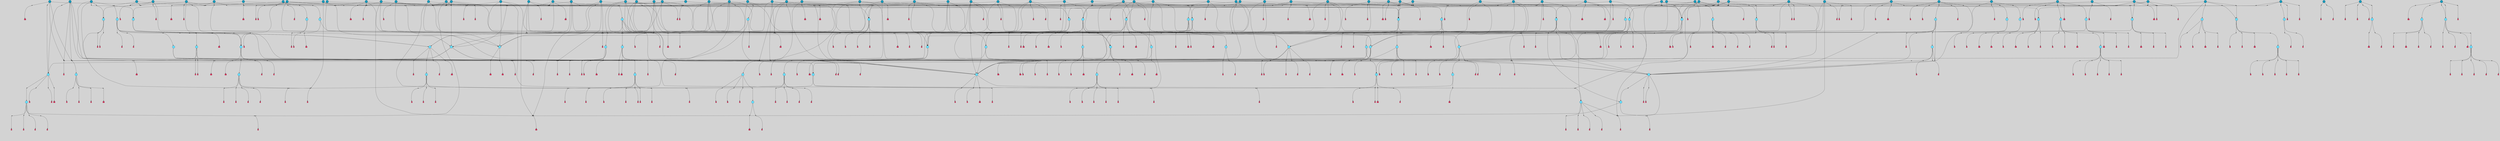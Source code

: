 // File exported with GEGELATI v1.3.1
// On the 2024-04-08 17:44:06
// With the File::TPGGraphDotExporter
digraph{
	graph[pad = "0.212, 0.055" bgcolor = lightgray]
	node[shape=circle style = filled label = ""]
		T4 [fillcolor="#66ddff"]
		T7 [fillcolor="#66ddff"]
		T9 [fillcolor="#66ddff"]
		T27 [fillcolor="#66ddff"]
		T54 [fillcolor="#66ddff"]
		T111 [fillcolor="#66ddff"]
		T129 [fillcolor="#66ddff"]
		T195 [fillcolor="#66ddff"]
		T212 [fillcolor="#66ddff"]
		T242 [fillcolor="#66ddff"]
		T318 [fillcolor="#66ddff"]
		T323 [fillcolor="#66ddff"]
		T324 [fillcolor="#66ddff"]
		T325 [fillcolor="#66ddff"]
		T327 [fillcolor="#66ddff"]
		T328 [fillcolor="#66ddff"]
		T329 [fillcolor="#1199bb"]
		T605 [fillcolor="#66ddff"]
		T650 [fillcolor="#1199bb"]
		T651 [fillcolor="#66ddff"]
		T652 [fillcolor="#66ddff"]
		T653 [fillcolor="#66ddff"]
		T701 [fillcolor="#66ddff"]
		T713 [fillcolor="#66ddff"]
		T724 [fillcolor="#1199bb"]
		T725 [fillcolor="#66ddff"]
		T726 [fillcolor="#66ddff"]
		T727 [fillcolor="#66ddff"]
		T728 [fillcolor="#1199bb"]
		T729 [fillcolor="#66ddff"]
		T730 [fillcolor="#66ddff"]
		T731 [fillcolor="#66ddff"]
		T766 [fillcolor="#1199bb"]
		T789 [fillcolor="#1199bb"]
		T790 [fillcolor="#66ddff"]
		T791 [fillcolor="#66ddff"]
		T792 [fillcolor="#66ddff"]
		T793 [fillcolor="#1199bb"]
		T794 [fillcolor="#66ddff"]
		T795 [fillcolor="#66ddff"]
		T796 [fillcolor="#66ddff"]
		T804 [fillcolor="#66ddff"]
		T829 [fillcolor="#66ddff"]
		T845 [fillcolor="#66ddff"]
		T846 [fillcolor="#66ddff"]
		T847 [fillcolor="#1199bb"]
		T848 [fillcolor="#66ddff"]
		T849 [fillcolor="#66ddff"]
		T850 [fillcolor="#66ddff"]
		T786 [fillcolor="#66ddff"]
		T851 [fillcolor="#66ddff"]
		T852 [fillcolor="#66ddff"]
		T853 [fillcolor="#66ddff"]
		T854 [fillcolor="#66ddff"]
		T855 [fillcolor="#66ddff"]
		T856 [fillcolor="#66ddff"]
		T862 [fillcolor="#1199bb"]
		T889 [fillcolor="#1199bb"]
		T906 [fillcolor="#1199bb"]
		T920 [fillcolor="#66ddff"]
		T921 [fillcolor="#66ddff"]
		T922 [fillcolor="#1199bb"]
		T923 [fillcolor="#66ddff"]
		T924 [fillcolor="#66ddff"]
		T925 [fillcolor="#66ddff"]
		T926 [fillcolor="#66ddff"]
		T927 [fillcolor="#66ddff"]
		T928 [fillcolor="#66ddff"]
		T929 [fillcolor="#66ddff"]
		T930 [fillcolor="#66ddff"]
		T931 [fillcolor="#1199bb"]
		T932 [fillcolor="#66ddff"]
		T933 [fillcolor="#66ddff"]
		T943 [fillcolor="#1199bb"]
		T681 [fillcolor="#1199bb"]
		T953 [fillcolor="#1199bb"]
		T955 [fillcolor="#1199bb"]
		T976 [fillcolor="#1199bb"]
		T977 [fillcolor="#1199bb"]
		T986 [fillcolor="#1199bb"]
		T1000 [fillcolor="#66ddff"]
		T1001 [fillcolor="#66ddff"]
		T1002 [fillcolor="#66ddff"]
		T1003 [fillcolor="#66ddff"]
		T1004 [fillcolor="#1199bb"]
		T1005 [fillcolor="#66ddff"]
		T1006 [fillcolor="#66ddff"]
		T1007 [fillcolor="#1199bb"]
		T1009 [fillcolor="#1199bb"]
		T1011 [fillcolor="#1199bb"]
		T1012 [fillcolor="#1199bb"]
		T1017 [fillcolor="#1199bb"]
		T1018 [fillcolor="#1199bb"]
		T1019 [fillcolor="#1199bb"]
		T1021 [fillcolor="#1199bb"]
		T1022 [fillcolor="#1199bb"]
		T1023 [fillcolor="#1199bb"]
		T1029 [fillcolor="#1199bb"]
		T1033 [fillcolor="#1199bb"]
		T1039 [fillcolor="#1199bb"]
		T1044 [fillcolor="#1199bb"]
		T1048 [fillcolor="#1199bb"]
		T1049 [fillcolor="#1199bb"]
		T1050 [fillcolor="#1199bb"]
		T1051 [fillcolor="#1199bb"]
		T1052 [fillcolor="#1199bb"]
		T1053 [fillcolor="#1199bb"]
		T1054 [fillcolor="#1199bb"]
		T1055 [fillcolor="#1199bb"]
		T1056 [fillcolor="#1199bb"]
		T1057 [fillcolor="#66ddff"]
		T1060 [fillcolor="#66ddff"]
		T1061 [fillcolor="#1199bb"]
		T1062 [fillcolor="#66ddff"]
		T1063 [fillcolor="#66ddff"]
		T1064 [fillcolor="#66ddff"]
		T1066 [fillcolor="#1199bb"]
		T1067 [fillcolor="#66ddff"]
		T1068 [fillcolor="#66ddff"]
		T1069 [fillcolor="#1199bb"]
		T1071 [fillcolor="#1199bb"]
		T1072 [fillcolor="#1199bb"]
		T1073 [fillcolor="#1199bb"]
		T1074 [fillcolor="#1199bb"]
		T1075 [fillcolor="#1199bb"]
		T1076 [fillcolor="#1199bb"]
		T1077 [fillcolor="#1199bb"]
		T1078 [fillcolor="#1199bb"]
		T1079 [fillcolor="#66ddff"]
		T1080 [fillcolor="#1199bb"]
		T1081 [fillcolor="#1199bb"]
		T1082 [fillcolor="#1199bb"]
		T1083 [fillcolor="#1199bb"]
		T1084 [fillcolor="#1199bb"]
		T1085 [fillcolor="#1199bb"]
		T1086 [fillcolor="#1199bb"]
		T1087 [fillcolor="#1199bb"]
		T1088 [fillcolor="#1199bb"]
		T1089 [fillcolor="#1199bb"]
		T1090 [fillcolor="#1199bb"]
		T1091 [fillcolor="#1199bb"]
		T1092 [fillcolor="#1199bb"]
		T1093 [fillcolor="#1199bb"]
		T1094 [fillcolor="#1199bb"]
		T1095 [fillcolor="#1199bb"]
		T1096 [fillcolor="#1199bb"]
		T1097 [fillcolor="#1199bb"]
		T1098 [fillcolor="#1199bb"]
		T1099 [fillcolor="#1199bb"]
		T1100 [fillcolor="#1199bb"]
		T1101 [fillcolor="#1199bb"]
		T1102 [fillcolor="#1199bb"]
		T1103 [fillcolor="#1199bb"]
		T1104 [fillcolor="#1199bb"]
		T1105 [fillcolor="#1199bb"]
		P18880 [fillcolor="#cccccc" shape=point] //7|
		I18880 [shape=box style=invis label="0|2&2|4#2|6&#92;n5|3&0|6#0|1&#92;n4|7&2|6#0|5&#92;n7|6&0|7#0|5&#92;n10|7&2|2#1|1&#92;n"]
		P18880 -> I18880[style=invis]
		A13316 [fillcolor="#ff3366" shape=box margin=0.03 width=0 height=0 label="4"]
		T4 -> P18880 -> A13316
		P18881 [fillcolor="#cccccc" shape=point] //0|
		I18881 [shape=box style=invis label="2|5&0|1#0|6&#92;n6|1&2|2#2|7&#92;n8|0&0|3#1|4&#92;n4|3&2|5#2|4&#92;n8|1&2|4#0|0&#92;n6|6&0|1#2|6&#92;n11|7&2|4#2|5&#92;n6|2&2|4#0|2&#92;n8|5&2|4#2|4&#92;n2|1&2|1#2|2&#92;n2|7&2|5#2|6&#92;n9|7&0|5#0|4&#92;n1|2&0|5#2|6&#92;n4|2&2|3#2|7&#92;n3|3&2|1#0|2&#92;n"]
		P18881 -> I18881[style=invis]
		A13317 [fillcolor="#ff3366" shape=box margin=0.03 width=0 height=0 label="5"]
		T4 -> P18881 -> A13317
		P18882 [fillcolor="#cccccc" shape=point] //-3|
		I18882 [shape=box style=invis label="1|6&2|7#0|7&#92;n10|2&0|7#1|3&#92;n9|6&2|7#2|2&#92;n5|3&0|7#0|7&#92;n1|6&2|3#0|0&#92;n2|3&2|3#2|2&#92;n5|1&2|6#0|6&#92;n"]
		P18882 -> I18882[style=invis]
		A13318 [fillcolor="#ff3366" shape=box margin=0.03 width=0 height=0 label="7"]
		T7 -> P18882 -> A13318
		P18883 [fillcolor="#cccccc" shape=point] //5|
		I18883 [shape=box style=invis label="0|5&2|3#0|1&#92;n0|6&2|1#2|4&#92;n6|2&2|6#0|7&#92;n7|4&0|3#0|1&#92;n5|4&0|7#1|6&#92;n9|1&0|5#2|2&#92;n6|3&2|3#1|7&#92;n11|7&2|4#1|6&#92;n2|5&0|1#0|0&#92;n4|7&0|0#0|2&#92;n6|2&0|6#0|0&#92;n2|1&2|6#2|4&#92;n10|0&2|0#1|0&#92;n6|6&2|4#0|6&#92;n"]
		P18883 -> I18883[style=invis]
		A13319 [fillcolor="#ff3366" shape=box margin=0.03 width=0 height=0 label="8"]
		T7 -> P18883 -> A13319
		P18884 [fillcolor="#cccccc" shape=point] //-6|
		I18884 [shape=box style=invis label="11|1&0|7#2|0&#92;n10|4&0|1#1|0&#92;n4|3&2|4#2|1&#92;n0|5&2|0#0|0&#92;n6|1&0|0#0|3&#92;n8|2&2|0#0|4&#92;n11|4&2|0#1|6&#92;n7|0&2|6#2|3&#92;n5|3&2|6#2|0&#92;n2|0&2|0#0|4&#92;n"]
		P18884 -> I18884[style=invis]
		A13320 [fillcolor="#ff3366" shape=box margin=0.03 width=0 height=0 label="9"]
		T9 -> P18884 -> A13320
		P18885 [fillcolor="#cccccc" shape=point] //2|
		I18885 [shape=box style=invis label="6|3&2|7#1|4&#92;n8|6&0|0#2|5&#92;n2|1&0|2#0|3&#92;n8|7&0|6#0|4&#92;n2|1&2|0#0|1&#92;n0|0&2|2#2|3&#92;n6|6&0|7#2|1&#92;n6|1&0|7#2|6&#92;n5|4&2|7#0|4&#92;n0|3&0|4#2|0&#92;n11|0&2|0#2|5&#92;n4|5&2|5#2|4&#92;n5|7&0|6#0|4&#92;n9|7&2|5#0|3&#92;n5|4&2|1#0|3&#92;n5|3&0|1#1|7&#92;n0|4&0|3#2|5&#92;n"]
		P18885 -> I18885[style=invis]
		A13321 [fillcolor="#ff3366" shape=box margin=0.03 width=0 height=0 label="10"]
		T9 -> P18885 -> A13321
		P18886 [fillcolor="#cccccc" shape=point] //-3|
		I18886 [shape=box style=invis label="8|1&2|3#0|5&#92;n0|6&0|5#0|5&#92;n3|7&2|1#0|6&#92;n3|5&0|1#0|0&#92;n9|5&2|0#0|4&#92;n3|5&0|2#0|3&#92;n10|6&2|4#1|0&#92;n9|4&2|7#2|6&#92;n1|7&2|5#2|2&#92;n"]
		P18886 -> I18886[style=invis]
		A13322 [fillcolor="#ff3366" shape=box margin=0.03 width=0 height=0 label="5"]
		T4 -> P18886 -> A13322
		P18887 [fillcolor="#cccccc" shape=point] //2|
		I18887 [shape=box style=invis label="9|1&2|3#0|1&#92;n5|2&2|0#2|4&#92;n3|6&2|5#2|7&#92;n7|0&2|5#0|4&#92;n1|2&0|3#0|5&#92;n7|3&2|7#0|0&#92;n"]
		P18887 -> I18887[style=invis]
		A13323 [fillcolor="#ff3366" shape=box margin=0.03 width=0 height=0 label="2"]
		T27 -> P18887 -> A13323
		P18888 [fillcolor="#cccccc" shape=point] //-6|
		I18888 [shape=box style=invis label="7|5&0|4#0|4&#92;n11|0&2|5#2|1&#92;n"]
		P18888 -> I18888[style=invis]
		A13324 [fillcolor="#ff3366" shape=box margin=0.03 width=0 height=0 label="3"]
		T27 -> P18888 -> A13324
		P18889 [fillcolor="#cccccc" shape=point] //3|
		I18889 [shape=box style=invis label="7|6&2|4#0|2&#92;n10|3&2|7#1|4&#92;n11|6&0|4#0|1&#92;n7|1&0|0#2|6&#92;n7|6&0|3#2|6&#92;n4|0&2|6#0|1&#92;n4|4&2|5#0|2&#92;n4|6&0|4#2|7&#92;n10|0&2|3#1|5&#92;n2|6&0|5#0|2&#92;n1|0&2|3#0|7&#92;n1|6&2|0#0|5&#92;n6|2&0|1#0|7&#92;n9|2&0|3#2|7&#92;n5|3&0|6#0|6&#92;n1|7&2|5#2|3&#92;n8|1&2|7#0|6&#92;n1|0&2|5#2|1&#92;n7|1&2|2#2|5&#92;n7|4&2|6#0|3&#92;n"]
		P18889 -> I18889[style=invis]
		A13325 [fillcolor="#ff3366" shape=box margin=0.03 width=0 height=0 label="4"]
		T27 -> P18889 -> A13325
		T27 -> P18881
		P18890 [fillcolor="#cccccc" shape=point] //0|
		I18890 [shape=box style=invis label="4|0&0|3#2|7&#92;n10|2&0|3#1|7&#92;n3|5&0|2#0|3&#92;n4|5&0|0#2|1&#92;n10|7&2|0#1|2&#92;n5|3&2|3#1|6&#92;n9|5&2|0#0|4&#92;n5|4&2|7#0|2&#92;n10|3&2|7#1|4&#92;n7|2&0|1#2|6&#92;n8|6&0|5#0|5&#92;n8|7&2|3#0|5&#92;n2|6&2|4#0|0&#92;n"]
		P18890 -> I18890[style=invis]
		A13326 [fillcolor="#ff3366" shape=box margin=0.03 width=0 height=0 label="5"]
		T27 -> P18890 -> A13326
		P18891 [fillcolor="#cccccc" shape=point] //8|
		I18891 [shape=box style=invis label="9|0&0|1#2|0&#92;n10|1&2|5#1|4&#92;n8|2&2|6#0|4&#92;n2|4&2|5#2|3&#92;n4|2&2|2#0|2&#92;n7|5&0|2#0|0&#92;n8|2&2|1#1|3&#92;n8|7&0|7#2|1&#92;n1|1&0|0#0|7&#92;n5|6&2|5#1|0&#92;n6|6&2|5#0|0&#92;n11|4&0|3#2|6&#92;n4|2&2|4#0|7&#92;n5|6&0|1#2|0&#92;n11|3&0|2#0|7&#92;n"]
		P18891 -> I18891[style=invis]
		A13327 [fillcolor="#ff3366" shape=box margin=0.03 width=0 height=0 label="6"]
		T54 -> P18891 -> A13327
		P18892 [fillcolor="#cccccc" shape=point] //5|
		I18892 [shape=box style=invis label="3|0&2|0#0|1&#92;n3|0&0|7#0|1&#92;n5|3&0|2#2|6&#92;n4|4&2|4#2|6&#92;n11|2&0|7#1|6&#92;n2|7&2|2#2|5&#92;n9|3&2|6#2|7&#92;n7|7&0|0#0|4&#92;n6|1&2|4#2|3&#92;n5|4&2|0#1|6&#92;n1|3&0|7#0|4&#92;n"]
		P18892 -> I18892[style=invis]
		A13328 [fillcolor="#ff3366" shape=box margin=0.03 width=0 height=0 label="7"]
		T54 -> P18892 -> A13328
		P18893 [fillcolor="#cccccc" shape=point] //-10|
		I18893 [shape=box style=invis label="3|6&0|0#0|4&#92;n4|1&2|4#0|1&#92;n5|1&0|1#0|4&#92;n5|5&2|6#0|5&#92;n6|5&0|6#0|3&#92;n11|1&2|0#0|1&#92;n0|7&2|0#0|3&#92;n1|2&0|6#0|1&#92;n8|0&0|4#2|0&#92;n0|4&0|7#2|7&#92;n7|0&2|7#1|3&#92;n3|1&0|5#2|5&#92;n5|1&0|4#0|3&#92;n2|2&0|2#0|0&#92;n8|3&0|1#0|7&#92;n3|0&0|3#0|5&#92;n7|2&0|5#2|0&#92;n6|3&2|7#1|5&#92;n4|7&2|7#2|1&#92;n"]
		P18893 -> I18893[style=invis]
		A13329 [fillcolor="#ff3366" shape=box margin=0.03 width=0 height=0 label="14"]
		T54 -> P18893 -> A13329
		T54 -> P18883
		P18894 [fillcolor="#cccccc" shape=point] //-5|
		I18894 [shape=box style=invis label="0|0&2|3#0|2&#92;n10|5&0|6#1|3&#92;n7|3&0|6#2|3&#92;n3|4&0|6#0|6&#92;n10|5&0|2#1|1&#92;n5|0&0|1#0|3&#92;n6|6&2|5#1|5&#92;n7|4&0|2#1|7&#92;n5|7&0|1#2|5&#92;n1|5&0|0#0|3&#92;n7|5&2|1#2|6&#92;n9|0&0|2#0|0&#92;n4|0&2|4#0|0&#92;n4|6&0|0#2|3&#92;n3|1&0|6#2|5&#92;n7|7&2|1#2|3&#92;n9|4&2|2#0|6&#92;n"]
		P18894 -> I18894[style=invis]
		T111 -> P18894 -> T9
		P18895 [fillcolor="#cccccc" shape=point] //7|
		I18895 [shape=box style=invis label="7|4&2|1#2|0&#92;n4|1&2|4#2|3&#92;n5|0&2|0#2|2&#92;n6|1&2|4#2|6&#92;n"]
		P18895 -> I18895[style=invis]
		A13330 [fillcolor="#ff3366" shape=box margin=0.03 width=0 height=0 label="9"]
		T111 -> P18895 -> A13330
		P18896 [fillcolor="#cccccc" shape=point] //2|
		I18896 [shape=box style=invis label="3|0&2|0#0|1&#92;n11|2&0|7#1|6&#92;n8|7&2|4#0|5&#92;n5|3&0|2#2|6&#92;n4|4&2|4#2|6&#92;n3|0&0|7#0|1&#92;n2|7&2|2#2|5&#92;n9|3&2|6#2|7&#92;n7|7&0|0#0|4&#92;n6|1&2|4#1|3&#92;n5|4&2|0#1|6&#92;n1|3&0|7#0|4&#92;n"]
		P18896 -> I18896[style=invis]
		A13331 [fillcolor="#ff3366" shape=box margin=0.03 width=0 height=0 label="7"]
		T111 -> P18896 -> A13331
		T111 -> P18884
		T129 -> P18891
		T129 -> P18892
		P18897 [fillcolor="#cccccc" shape=point] //10|
		I18897 [shape=box style=invis label="4|5&2|7#2|1&#92;n1|7&2|3#0|6&#92;n3|5&2|2#0|3&#92;n10|3&0|7#1|4&#92;n7|1&0|4#2|6&#92;n10|2&0|3#1|7&#92;n9|5&2|0#0|4&#92;n4|0&0|3#2|7&#92;n11|4&2|6#1|2&#92;n5|4&2|7#0|2&#92;n2|6&2|4#0|0&#92;n6|5&0|7#2|1&#92;n5|3&2|3#1|6&#92;n10|7&2|0#1|2&#92;n"]
		P18897 -> I18897[style=invis]
		A13332 [fillcolor="#ff3366" shape=box margin=0.03 width=0 height=0 label="5"]
		T129 -> P18897 -> A13332
		P18898 [fillcolor="#cccccc" shape=point] //5|
		I18898 [shape=box style=invis label="9|4&2|3#1|3&#92;n0|4&2|4#0|5&#92;n6|1&2|6#2|5&#92;n4|0&0|5#2|0&#92;n"]
		P18898 -> I18898[style=invis]
		A13333 [fillcolor="#ff3366" shape=box margin=0.03 width=0 height=0 label="7"]
		T129 -> P18898 -> A13333
		P18899 [fillcolor="#cccccc" shape=point] //6|
		I18899 [shape=box style=invis label="9|4&2|7#0|6&#92;n8|4&0|1#1|0&#92;n1|3&0|0#2|1&#92;n2|4&0|6#2|2&#92;n5|1&2|5#0|7&#92;n3|0&0|3#2|6&#92;n2|2&2|6#0|2&#92;n8|4&0|4#2|2&#92;n5|1&2|4#0|3&#92;n9|4&0|6#0|6&#92;n5|0&2|2#1|5&#92;n11|7&0|0#1|1&#92;n0|4&0|3#0|3&#92;n7|7&2|4#2|5&#92;n1|5&0|1#2|1&#92;n"]
		P18899 -> I18899[style=invis]
		A13334 [fillcolor="#ff3366" shape=box margin=0.03 width=0 height=0 label="1"]
		T129 -> P18899 -> A13334
		P18900 [fillcolor="#cccccc" shape=point] //5|
		I18900 [shape=box style=invis label="3|0&2|0#2|1&#92;n3|0&0|7#0|1&#92;n5|3&0|2#2|6&#92;n4|4&2|4#2|6&#92;n5|4&2|0#1|6&#92;n2|7&2|2#2|5&#92;n1|3&0|7#0|4&#92;n11|6&2|2#0|7&#92;n7|7&0|0#0|4&#92;n6|1&2|4#2|3&#92;n11|0&0|7#1|6&#92;n9|3&2|6#2|7&#92;n"]
		P18900 -> I18900[style=invis]
		A13335 [fillcolor="#ff3366" shape=box margin=0.03 width=0 height=0 label="7"]
		T195 -> P18900 -> A13335
		P18901 [fillcolor="#cccccc" shape=point] //4|
		I18901 [shape=box style=invis label="7|1&0|6#0|1&#92;n6|7&2|7#1|7&#92;n10|1&2|1#1|1&#92;n9|6&2|2#1|4&#92;n4|7&0|4#2|2&#92;n9|6&0|5#1|1&#92;n10|0&2|6#1|6&#92;n5|1&0|1#2|3&#92;n10|1&0|5#1|0&#92;n3|4&2|3#0|0&#92;n8|2&0|5#2|4&#92;n1|6&2|0#0|0&#92;n2|3&0|1#2|6&#92;n5|2&2|2#1|6&#92;n2|2&0|1#2|1&#92;n3|1&2|7#0|3&#92;n6|7&2|3#0|4&#92;n"]
		P18901 -> I18901[style=invis]
		A13336 [fillcolor="#ff3366" shape=box margin=0.03 width=0 height=0 label="10"]
		T195 -> P18901 -> A13336
		P18902 [fillcolor="#cccccc" shape=point] //-4|
		I18902 [shape=box style=invis label="0|4&0|0#2|7&#92;n8|5&2|4#2|4&#92;n4|3&2|5#2|4&#92;n11|7&2|2#2|5&#92;n6|5&2|2#2|7&#92;n3|2&0|7#0|7&#92;n3|3&2|1#0|3&#92;n2|6&0|3#2|5&#92;n0|1&2|6#2|2&#92;n8|2&0|0#1|6&#92;n0|7&0|5#0|4&#92;n9|5&0|3#2|7&#92;n2|7&2|5#2|6&#92;n9|0&2|0#0|1&#92;n1|2&2|4#0|2&#92;n"]
		P18902 -> I18902[style=invis]
		T195 -> P18902 -> T27
		P18903 [fillcolor="#cccccc" shape=point] //7|
		I18903 [shape=box style=invis label="7|4&2|7#0|4&#92;n4|6&0|1#2|5&#92;n2|1&2|3#0|0&#92;n4|3&2|0#0|1&#92;n0|0&2|7#2|7&#92;n7|7&0|5#2|3&#92;n5|0&2|1#2|2&#92;n10|0&0|4#1|2&#92;n4|4&0|7#0|0&#92;n6|7&0|2#0|1&#92;n1|4&2|5#0|4&#92;n"]
		P18903 -> I18903[style=invis]
		A13337 [fillcolor="#ff3366" shape=box margin=0.03 width=0 height=0 label="0"]
		T195 -> P18903 -> A13337
		P18904 [fillcolor="#cccccc" shape=point] //6|
		I18904 [shape=box style=invis label="9|4&2|7#0|6&#92;n8|4&0|1#1|0&#92;n1|3&0|0#2|1&#92;n2|4&0|6#2|2&#92;n5|1&2|5#0|7&#92;n3|0&0|3#2|6&#92;n2|2&2|6#0|2&#92;n8|4&0|4#2|2&#92;n5|1&2|4#0|3&#92;n9|4&0|6#0|6&#92;n5|0&2|2#1|5&#92;n11|7&0|0#1|1&#92;n0|4&0|3#0|3&#92;n7|7&2|4#2|5&#92;n1|5&0|1#2|1&#92;n"]
		P18904 -> I18904[style=invis]
		A13338 [fillcolor="#ff3366" shape=box margin=0.03 width=0 height=0 label="1"]
		T212 -> P18904 -> A13338
		P18905 [fillcolor="#cccccc" shape=point] //5|
		I18905 [shape=box style=invis label="9|4&2|3#1|3&#92;n0|4&2|4#0|5&#92;n6|1&2|6#2|5&#92;n4|0&0|5#2|0&#92;n"]
		P18905 -> I18905[style=invis]
		A13339 [fillcolor="#ff3366" shape=box margin=0.03 width=0 height=0 label="7"]
		T212 -> P18905 -> A13339
		P18906 [fillcolor="#cccccc" shape=point] //5|
		I18906 [shape=box style=invis label="3|0&2|0#0|1&#92;n3|0&0|7#0|1&#92;n5|3&0|2#2|6&#92;n4|4&2|4#2|6&#92;n11|2&0|7#1|6&#92;n2|7&2|2#2|5&#92;n9|3&2|6#2|7&#92;n7|7&0|0#0|4&#92;n6|1&2|4#2|3&#92;n5|4&2|0#1|6&#92;n1|3&0|7#0|4&#92;n"]
		P18906 -> I18906[style=invis]
		A13340 [fillcolor="#ff3366" shape=box margin=0.03 width=0 height=0 label="7"]
		T212 -> P18906 -> A13340
		P18907 [fillcolor="#cccccc" shape=point] //8|
		I18907 [shape=box style=invis label="9|0&0|1#2|0&#92;n10|1&2|5#1|4&#92;n8|2&2|6#0|4&#92;n2|4&2|5#2|3&#92;n4|2&2|2#0|2&#92;n7|5&0|2#0|0&#92;n8|2&2|1#1|3&#92;n8|7&0|7#2|1&#92;n1|1&0|0#0|7&#92;n5|6&2|5#1|0&#92;n6|6&2|5#0|0&#92;n11|4&0|3#2|6&#92;n4|2&2|4#0|7&#92;n5|6&0|1#2|0&#92;n11|3&0|2#0|7&#92;n"]
		P18907 -> I18907[style=invis]
		A13341 [fillcolor="#ff3366" shape=box margin=0.03 width=0 height=0 label="6"]
		T212 -> P18907 -> A13341
		P18908 [fillcolor="#cccccc" shape=point] //10|
		I18908 [shape=box style=invis label="4|5&2|7#2|1&#92;n1|7&2|3#0|6&#92;n3|5&2|2#0|3&#92;n10|3&0|7#1|4&#92;n7|1&0|4#2|6&#92;n10|2&0|3#1|7&#92;n9|5&2|0#0|4&#92;n4|0&0|3#2|7&#92;n11|4&2|6#1|2&#92;n5|4&2|7#0|2&#92;n2|6&2|4#0|0&#92;n6|5&0|7#2|1&#92;n5|3&2|3#1|6&#92;n10|7&2|0#1|2&#92;n"]
		P18908 -> I18908[style=invis]
		A13342 [fillcolor="#ff3366" shape=box margin=0.03 width=0 height=0 label="5"]
		T212 -> P18908 -> A13342
		P18909 [fillcolor="#cccccc" shape=point] //5|
		I18909 [shape=box style=invis label="1|6&2|7#0|7&#92;n9|2&2|7#2|2&#92;n10|2&0|7#1|3&#92;n5|3&0|7#0|7&#92;n7|0&2|7#2|2&#92;n1|6&2|3#0|0&#92;n2|3&2|3#2|2&#92;n"]
		P18909 -> I18909[style=invis]
		A13343 [fillcolor="#ff3366" shape=box margin=0.03 width=0 height=0 label="7"]
		T242 -> P18909 -> A13343
		P18910 [fillcolor="#cccccc" shape=point] //-8|
		I18910 [shape=box style=invis label="7|5&0|2#2|1&#92;n1|0&2|6#0|0&#92;n7|1&2|6#1|1&#92;n8|7&0|3#1|6&#92;n3|7&2|3#2|4&#92;n"]
		P18910 -> I18910[style=invis]
		A13344 [fillcolor="#ff3366" shape=box margin=0.03 width=0 height=0 label="2"]
		T242 -> P18910 -> A13344
		P18911 [fillcolor="#cccccc" shape=point] //-3|
		I18911 [shape=box style=invis label="1|1&2|1#0|1&#92;n1|4&0|0#2|4&#92;n11|0&2|3#0|2&#92;n11|6&0|4#0|1&#92;n5|2&0|6#1|5&#92;n3|7&2|6#2|7&#92;n7|7&0|1#2|1&#92;n9|5&2|2#2|0&#92;n6|5&2|6#1|4&#92;n0|7&0|5#2|4&#92;n8|1&0|0#2|3&#92;n0|5&0|3#0|5&#92;n2|0&2|4#0|5&#92;n7|5&2|7#1|3&#92;n8|3&0|0#1|2&#92;n"]
		P18911 -> I18911[style=invis]
		A13345 [fillcolor="#ff3366" shape=box margin=0.03 width=0 height=0 label="1"]
		T242 -> P18911 -> A13345
		P18912 [fillcolor="#cccccc" shape=point] //5|
		I18912 [shape=box style=invis label="11|7&2|0#1|7&#92;n1|5&2|4#2|4&#92;n4|3&0|1#0|5&#92;n1|6&0|0#0|4&#92;n8|6&2|4#0|0&#92;n4|0&2|0#0|5&#92;n10|4&2|0#1|0&#92;n4|4&0|5#0|1&#92;n0|7&2|1#0|5&#92;n0|6&2|3#2|0&#92;n9|6&2|5#1|3&#92;n"]
		P18912 -> I18912[style=invis]
		T318 -> P18912 -> T195
		P18913 [fillcolor="#cccccc" shape=point] //-9|
		I18913 [shape=box style=invis label="4|7&2|6#0|5&#92;n11|3&0|2#2|6&#92;n10|2&2|4#1|6&#92;n3|0&2|6#2|7&#92;n4|3&0|5#0|7&#92;n2|3&0|7#0|7&#92;n10|6&0|7#1|5&#92;n10|1&2|2#1|1&#92;n1|7&0|3#2|6&#92;n"]
		P18913 -> I18913[style=invis]
		A13346 [fillcolor="#ff3366" shape=box margin=0.03 width=0 height=0 label="4"]
		T318 -> P18913 -> A13346
		P18914 [fillcolor="#cccccc" shape=point] //7|
		I18914 [shape=box style=invis label="7|2&0|4#1|3&#92;n7|7&0|0#0|4&#92;n4|4&2|4#2|6&#92;n2|3&2|2#2|5&#92;n8|0&0|2#2|1&#92;n9|3&2|6#2|7&#92;n6|4&2|4#2|3&#92;n3|3&2|0#0|1&#92;n6|4&2|0#1|6&#92;n5|3&0|7#0|4&#92;n"]
		P18914 -> I18914[style=invis]
		A13347 [fillcolor="#ff3366" shape=box margin=0.03 width=0 height=0 label="7"]
		T318 -> P18914 -> A13347
		P18915 [fillcolor="#cccccc" shape=point] //-6|
		I18915 [shape=box style=invis label="9|0&2|0#0|1&#92;n3|2&0|2#0|3&#92;n5|4&0|5#1|7&#92;n2|1&0|4#0|3&#92;n9|2&2|0#2|4&#92;n7|6&0|4#0|2&#92;n2|3&0|6#2|6&#92;n1|2&0|3#2|0&#92;n"]
		P18915 -> I18915[style=invis]
		T318 -> P18915 -> T54
		P18916 [fillcolor="#cccccc" shape=point] //-2|
		I18916 [shape=box style=invis label="1|3&0|2#0|7&#92;n6|1&0|7#0|0&#92;n6|1&2|4#1|7&#92;n3|0&2|3#0|3&#92;n0|2&0|7#2|6&#92;n"]
		P18916 -> I18916[style=invis]
		T318 -> P18916 -> T195
		P18917 [fillcolor="#cccccc" shape=point] //-9|
		I18917 [shape=box style=invis label="2|0&2|0#2|1&#92;n4|4&2|4#2|6&#92;n9|1&0|3#1|7&#92;n5|3&0|2#2|6&#92;n2|7&2|2#2|5&#92;n5|4&2|0#1|6&#92;n3|0&0|7#0|1&#92;n1|3&0|7#0|4&#92;n11|6&2|2#0|7&#92;n7|7&0|0#0|4&#92;n11|0&0|7#1|6&#92;n9|3&2|6#2|7&#92;n"]
		P18917 -> I18917[style=invis]
		A13348 [fillcolor="#ff3366" shape=box margin=0.03 width=0 height=0 label="7"]
		T323 -> P18917 -> A13348
		P18918 [fillcolor="#cccccc" shape=point] //-4|
		I18918 [shape=box style=invis label="4|1&0|4#2|6&#92;n1|2&2|2#2|0&#92;n1|2&2|0#0|6&#92;n8|4&2|3#2|5&#92;n5|5&2|1#1|0&#92;n"]
		P18918 -> I18918[style=invis]
		A13349 [fillcolor="#ff3366" shape=box margin=0.03 width=0 height=0 label="12"]
		T324 -> P18918 -> A13349
		P18919 [fillcolor="#cccccc" shape=point] //8|
		I18919 [shape=box style=invis label="9|7&0|5#2|5&#92;n3|3&2|3#0|2&#92;n9|5&2|2#1|0&#92;n2|3&0|6#0|3&#92;n4|4&2|5#2|7&#92;n11|3&2|0#1|5&#92;n6|6&2|1#2|2&#92;n4|6&0|1#2|2&#92;n2|5&2|7#2|2&#92;n7|7&2|2#2|3&#92;n6|5&0|3#2|6&#92;n6|7&0|6#0|2&#92;n"]
		P18919 -> I18919[style=invis]
		A13350 [fillcolor="#ff3366" shape=box margin=0.03 width=0 height=0 label="14"]
		T323 -> P18919 -> A13350
		P18920 [fillcolor="#cccccc" shape=point] //-8|
		I18920 [shape=box style=invis label="7|5&0|4#2|4&#92;n"]
		P18920 -> I18920[style=invis]
		A13351 [fillcolor="#ff3366" shape=box margin=0.03 width=0 height=0 label="3"]
		T323 -> P18920 -> A13351
		P18921 [fillcolor="#cccccc" shape=point] //4|
		I18921 [shape=box style=invis label="4|3&0|6#0|3&#92;n5|7&2|3#2|2&#92;n5|6&0|7#1|2&#92;n1|4&2|6#0|3&#92;n8|4&2|1#2|5&#92;n9|5&2|4#1|4&#92;n2|4&0|5#0|7&#92;n10|0&0|6#1|3&#92;n3|0&0|6#0|2&#92;n2|7&2|7#2|6&#92;n5|2&0|5#1|5&#92;n10|4&2|5#1|7&#92;n4|0&0|4#2|4&#92;n11|1&0|4#2|6&#92;n10|6&2|0#1|4&#92;n9|7&0|3#1|4&#92;n4|5&2|7#0|6&#92;n11|5&2|6#2|3&#92;n0|3&0|5#0|1&#92;n"]
		P18921 -> I18921[style=invis]
		A13352 [fillcolor="#ff3366" shape=box margin=0.03 width=0 height=0 label="13"]
		T323 -> P18921 -> A13352
		P18922 [fillcolor="#cccccc" shape=point] //2|
		I18922 [shape=box style=invis label="4|1&0|4#2|6&#92;n5|5&2|1#1|0&#92;n1|0&2|0#0|6&#92;n8|4&2|3#2|5&#92;n"]
		P18922 -> I18922[style=invis]
		T323 -> P18922 -> T324
		P18923 [fillcolor="#cccccc" shape=point] //5|
		I18923 [shape=box style=invis label="0|5&2|3#0|1&#92;n0|6&2|1#2|4&#92;n6|2&2|6#0|7&#92;n7|4&0|3#0|1&#92;n5|4&0|7#1|6&#92;n9|1&0|5#2|2&#92;n6|3&2|3#1|7&#92;n11|7&2|4#1|6&#92;n2|5&0|1#0|0&#92;n4|7&0|0#0|2&#92;n6|2&0|6#0|0&#92;n2|1&2|6#2|4&#92;n10|0&2|0#1|0&#92;n6|6&2|4#0|6&#92;n"]
		P18923 -> I18923[style=invis]
		A13353 [fillcolor="#ff3366" shape=box margin=0.03 width=0 height=0 label="8"]
		T325 -> P18923 -> A13353
		P18924 [fillcolor="#cccccc" shape=point] //-3|
		I18924 [shape=box style=invis label="1|6&2|7#0|7&#92;n10|2&0|7#1|3&#92;n9|6&2|7#2|2&#92;n5|3&0|7#0|7&#92;n1|6&2|3#0|0&#92;n2|3&2|3#2|2&#92;n5|1&2|6#0|6&#92;n"]
		P18924 -> I18924[style=invis]
		A13354 [fillcolor="#ff3366" shape=box margin=0.03 width=0 height=0 label="7"]
		T325 -> P18924 -> A13354
		P18925 [fillcolor="#cccccc" shape=point] //6|
		I18925 [shape=box style=invis label="3|0&2|7#2|2&#92;n3|2&0|4#2|5&#92;n5|1&0|2#1|0&#92;n8|7&0|1#2|0&#92;n8|5&0|3#0|6&#92;n0|2&0|2#2|3&#92;n1|5&2|5#0|5&#92;n5|6&0|6#0|7&#92;n6|7&0|0#2|6&#92;n1|2&2|3#0|0&#92;n7|7&2|3#0|4&#92;n0|7&2|7#0|6&#92;n1|0&2|2#2|7&#92;n4|4&0|1#0|0&#92;n"]
		P18925 -> I18925[style=invis]
		A13355 [fillcolor="#ff3366" shape=box margin=0.03 width=0 height=0 label="11"]
		T324 -> P18925 -> A13355
		P18926 [fillcolor="#cccccc" shape=point] //-4|
		I18926 [shape=box style=invis label="4|1&0|4#2|6&#92;n1|2&2|2#2|0&#92;n1|2&2|0#0|6&#92;n8|4&2|3#2|5&#92;n5|5&2|1#1|0&#92;n"]
		P18926 -> I18926[style=invis]
		A13356 [fillcolor="#ff3366" shape=box margin=0.03 width=0 height=0 label="12"]
		T327 -> P18926 -> A13356
		P18927 [fillcolor="#cccccc" shape=point] //-9|
		I18927 [shape=box style=invis label="2|0&2|0#2|1&#92;n4|4&2|4#2|6&#92;n9|1&0|3#1|7&#92;n5|3&0|2#2|6&#92;n2|7&2|2#2|5&#92;n5|4&2|0#1|6&#92;n3|0&0|7#0|1&#92;n1|3&0|7#0|4&#92;n11|6&2|2#0|7&#92;n7|7&0|0#0|4&#92;n11|0&0|7#1|6&#92;n9|3&2|6#2|7&#92;n"]
		P18927 -> I18927[style=invis]
		A13357 [fillcolor="#ff3366" shape=box margin=0.03 width=0 height=0 label="7"]
		T328 -> P18927 -> A13357
		P18928 [fillcolor="#cccccc" shape=point] //6|
		I18928 [shape=box style=invis label="3|0&2|7#2|2&#92;n3|2&0|4#2|5&#92;n5|1&0|2#1|0&#92;n8|7&0|1#2|0&#92;n8|5&0|3#0|6&#92;n0|2&0|2#2|3&#92;n1|5&2|5#0|5&#92;n5|6&0|6#0|7&#92;n6|7&0|0#2|6&#92;n1|2&2|3#0|0&#92;n7|7&2|3#0|4&#92;n0|7&2|7#0|6&#92;n1|0&2|2#2|7&#92;n4|4&0|1#0|0&#92;n"]
		P18928 -> I18928[style=invis]
		A13358 [fillcolor="#ff3366" shape=box margin=0.03 width=0 height=0 label="11"]
		T327 -> P18928 -> A13358
		P18929 [fillcolor="#cccccc" shape=point] //2|
		I18929 [shape=box style=invis label="4|1&0|4#2|6&#92;n5|5&2|1#1|0&#92;n1|0&2|0#0|6&#92;n8|4&2|3#2|5&#92;n"]
		P18929 -> I18929[style=invis]
		T328 -> P18929 -> T327
		P18930 [fillcolor="#cccccc" shape=point] //5|
		I18930 [shape=box style=invis label="0|5&2|3#0|1&#92;n0|6&2|1#2|4&#92;n6|2&2|6#0|7&#92;n7|4&0|3#0|1&#92;n5|4&0|7#1|6&#92;n9|1&0|5#2|2&#92;n6|3&2|3#1|7&#92;n11|7&2|4#1|6&#92;n2|5&0|1#0|0&#92;n4|7&0|0#0|2&#92;n6|2&0|6#0|0&#92;n2|1&2|6#2|4&#92;n10|0&2|0#1|0&#92;n6|6&2|4#0|6&#92;n"]
		P18930 -> I18930[style=invis]
		A13359 [fillcolor="#ff3366" shape=box margin=0.03 width=0 height=0 label="8"]
		T329 -> P18930 -> A13359
		P18931 [fillcolor="#cccccc" shape=point] //8|
		I18931 [shape=box style=invis label="9|7&0|5#2|5&#92;n3|3&2|3#0|2&#92;n9|5&2|2#1|0&#92;n2|3&0|6#0|3&#92;n4|4&2|5#2|7&#92;n11|3&2|0#1|5&#92;n6|6&2|1#2|2&#92;n4|6&0|1#2|2&#92;n2|5&2|7#2|2&#92;n7|7&2|2#2|3&#92;n6|5&0|3#2|6&#92;n6|7&0|6#0|2&#92;n"]
		P18931 -> I18931[style=invis]
		A13360 [fillcolor="#ff3366" shape=box margin=0.03 width=0 height=0 label="14"]
		T328 -> P18931 -> A13360
		P18932 [fillcolor="#cccccc" shape=point] //-3|
		I18932 [shape=box style=invis label="1|6&2|7#0|7&#92;n10|2&0|7#1|3&#92;n9|6&2|7#2|2&#92;n5|3&0|7#0|7&#92;n1|6&2|3#0|0&#92;n2|3&2|3#2|2&#92;n5|1&2|6#0|6&#92;n"]
		P18932 -> I18932[style=invis]
		A13361 [fillcolor="#ff3366" shape=box margin=0.03 width=0 height=0 label="7"]
		T329 -> P18932 -> A13361
		P18933 [fillcolor="#cccccc" shape=point] //-8|
		I18933 [shape=box style=invis label="7|5&0|4#2|4&#92;n"]
		P18933 -> I18933[style=invis]
		A13362 [fillcolor="#ff3366" shape=box margin=0.03 width=0 height=0 label="3"]
		T328 -> P18933 -> A13362
		P18934 [fillcolor="#cccccc" shape=point] //4|
		I18934 [shape=box style=invis label="4|3&0|6#0|3&#92;n5|7&2|3#2|2&#92;n5|6&0|7#1|2&#92;n1|4&2|6#0|3&#92;n8|4&2|1#2|5&#92;n9|5&2|4#1|4&#92;n2|4&0|5#0|7&#92;n10|0&0|6#1|3&#92;n3|0&0|6#0|2&#92;n2|7&2|7#2|6&#92;n5|2&0|5#1|5&#92;n10|4&2|5#1|7&#92;n4|0&0|4#2|4&#92;n11|1&0|4#2|6&#92;n10|6&2|0#1|4&#92;n9|7&0|3#1|4&#92;n4|5&2|7#0|6&#92;n11|5&2|6#2|3&#92;n0|3&0|5#0|1&#92;n"]
		P18934 -> I18934[style=invis]
		A13363 [fillcolor="#ff3366" shape=box margin=0.03 width=0 height=0 label="13"]
		T328 -> P18934 -> A13363
		P18935 [fillcolor="#cccccc" shape=point] //-5|
		I18935 [shape=box style=invis label="3|0&2|3#0|2&#92;n11|1&0|2#0|6&#92;n"]
		P18935 -> I18935[style=invis]
		T605 -> P18935 -> T111
		P18936 [fillcolor="#cccccc" shape=point] //7|
		I18936 [shape=box style=invis label="10|0&0|4#1|2&#92;n2|1&2|3#0|0&#92;n1|6&2|5#0|4&#92;n2|0&2|1#2|2&#92;n6|7&0|2#0|1&#92;n5|0&2|0#1|6&#92;n4|4&0|7#0|0&#92;n4|6&0|1#2|5&#92;n4|3&2|0#2|1&#92;n"]
		P18936 -> I18936[style=invis]
		T605 -> P18936 -> T242
		P18937 [fillcolor="#cccccc" shape=point] //-9|
		I18937 [shape=box style=invis label="0|0&2|0#2|1&#92;n1|4&0|0#2|4&#92;n6|5&2|1#1|7&#92;n1|2&2|2#2|0&#92;n7|5&2|2#1|3&#92;n1|2&0|6#0|5&#92;n9|3&2|2#2|0&#92;n2|4&2|2#0|0&#92;n9|5&0|6#0|3&#92;n10|5&0|4#1|7&#92;n2|2&2|7#0|5&#92;n6|6&0|6#1|2&#92;n9|7&0|1#0|3&#92;n1|1&2|0#0|1&#92;n10|7&2|5#1|7&#92;n3|3&2|1#2|6&#92;n11|5&2|7#2|4&#92;n"]
		P18937 -> I18937[style=invis]
		A13364 [fillcolor="#ff3366" shape=box margin=0.03 width=0 height=0 label="1"]
		T605 -> P18937 -> A13364
		P18938 [fillcolor="#cccccc" shape=point] //-5|
		I18938 [shape=box style=invis label="11|4&2|0#1|6&#92;n10|6&0|3#1|1&#92;n7|0&2|6#2|3&#92;n3|4&0|1#0|3&#92;n0|5&2|0#0|0&#92;n6|1&0|0#0|3&#92;n8|2&2|0#0|4&#92;n11|1&0|7#2|0&#92;n10|4&0|1#1|0&#92;n5|3&2|6#2|0&#92;n10|0&2|0#1|6&#92;n"]
		P18938 -> I18938[style=invis]
		A13365 [fillcolor="#ff3366" shape=box margin=0.03 width=0 height=0 label="9"]
		T605 -> P18938 -> A13365
		P18939 [fillcolor="#cccccc" shape=point] //-4|
		I18939 [shape=box style=invis label="4|1&0|4#2|6&#92;n1|2&2|2#2|0&#92;n1|2&2|0#0|6&#92;n8|4&2|3#2|5&#92;n5|5&2|1#1|0&#92;n"]
		P18939 -> I18939[style=invis]
		A13366 [fillcolor="#ff3366" shape=box margin=0.03 width=0 height=0 label="12"]
		T650 -> P18939 -> A13366
		P18940 [fillcolor="#cccccc" shape=point] //7|
		I18940 [shape=box style=invis label="7|4&2|7#0|4&#92;n4|6&0|1#2|5&#92;n2|1&2|3#0|0&#92;n4|3&2|0#0|1&#92;n0|0&2|7#2|7&#92;n7|7&0|5#2|3&#92;n5|0&2|1#2|2&#92;n10|0&0|4#1|2&#92;n4|4&0|7#0|0&#92;n6|7&0|2#0|1&#92;n1|4&2|5#0|4&#92;n"]
		P18940 -> I18940[style=invis]
		A13367 [fillcolor="#ff3366" shape=box margin=0.03 width=0 height=0 label="0"]
		T651 -> P18940 -> A13367
		P18941 [fillcolor="#cccccc" shape=point] //0|
		I18941 [shape=box style=invis label="4|0&0|3#2|7&#92;n10|2&0|3#1|7&#92;n3|5&0|2#0|3&#92;n4|5&0|0#2|1&#92;n10|7&2|0#1|2&#92;n5|3&2|3#1|6&#92;n9|5&2|0#0|4&#92;n5|4&2|7#0|2&#92;n10|3&2|7#1|4&#92;n7|2&0|1#2|6&#92;n8|6&0|5#0|5&#92;n8|7&2|3#0|5&#92;n2|6&2|4#0|0&#92;n"]
		P18941 -> I18941[style=invis]
		A13368 [fillcolor="#ff3366" shape=box margin=0.03 width=0 height=0 label="5"]
		T653 -> P18941 -> A13368
		P18942 [fillcolor="#cccccc" shape=point] //0|
		I18942 [shape=box style=invis label="2|5&0|1#0|6&#92;n6|1&2|2#2|7&#92;n8|0&0|3#1|4&#92;n4|3&2|5#2|4&#92;n8|1&2|4#0|0&#92;n6|6&0|1#2|6&#92;n11|7&2|4#2|5&#92;n6|2&2|4#0|2&#92;n8|5&2|4#2|4&#92;n2|1&2|1#2|2&#92;n2|7&2|5#2|6&#92;n9|7&0|5#0|4&#92;n1|2&0|5#2|6&#92;n4|2&2|3#2|7&#92;n3|3&2|1#0|2&#92;n"]
		P18942 -> I18942[style=invis]
		A13369 [fillcolor="#ff3366" shape=box margin=0.03 width=0 height=0 label="5"]
		T653 -> P18942 -> A13369
		P18943 [fillcolor="#cccccc" shape=point] //3|
		I18943 [shape=box style=invis label="7|6&2|4#0|2&#92;n10|3&2|7#1|4&#92;n11|6&0|4#0|1&#92;n7|1&0|0#2|6&#92;n7|6&0|3#2|6&#92;n4|0&2|6#0|1&#92;n4|4&2|5#0|2&#92;n4|6&0|4#2|7&#92;n10|0&2|3#1|5&#92;n2|6&0|5#0|2&#92;n1|0&2|3#0|7&#92;n1|6&2|0#0|5&#92;n6|2&0|1#0|7&#92;n9|2&0|3#2|7&#92;n5|3&0|6#0|6&#92;n1|7&2|5#2|3&#92;n8|1&2|7#0|6&#92;n1|0&2|5#2|1&#92;n7|1&2|2#2|5&#92;n7|4&2|6#0|3&#92;n"]
		P18943 -> I18943[style=invis]
		A13370 [fillcolor="#ff3366" shape=box margin=0.03 width=0 height=0 label="4"]
		T653 -> P18943 -> A13370
		P18944 [fillcolor="#cccccc" shape=point] //-9|
		I18944 [shape=box style=invis label="4|7&2|6#0|5&#92;n11|3&0|2#2|6&#92;n10|2&2|4#1|6&#92;n3|0&2|6#2|7&#92;n4|3&0|5#0|7&#92;n2|3&0|7#0|7&#92;n10|6&0|7#1|5&#92;n10|1&2|2#1|1&#92;n1|7&0|3#2|6&#92;n"]
		P18944 -> I18944[style=invis]
		A13371 [fillcolor="#ff3366" shape=box margin=0.03 width=0 height=0 label="4"]
		T650 -> P18944 -> A13371
		P18945 [fillcolor="#cccccc" shape=point] //8|
		I18945 [shape=box style=invis label="9|0&0|1#2|0&#92;n10|1&2|5#1|4&#92;n8|2&2|6#0|4&#92;n2|4&2|5#2|3&#92;n4|2&2|2#0|2&#92;n7|5&0|2#0|0&#92;n8|2&2|1#1|3&#92;n8|7&0|7#2|1&#92;n1|1&0|0#0|7&#92;n5|6&2|5#1|0&#92;n6|6&2|5#0|0&#92;n11|4&0|3#2|6&#92;n4|2&2|4#0|7&#92;n5|6&0|1#2|0&#92;n11|3&0|2#0|7&#92;n"]
		P18945 -> I18945[style=invis]
		A13372 [fillcolor="#ff3366" shape=box margin=0.03 width=0 height=0 label="6"]
		T652 -> P18945 -> A13372
		P18946 [fillcolor="#cccccc" shape=point] //-6|
		I18946 [shape=box style=invis label="9|0&2|0#0|1&#92;n3|2&0|2#0|3&#92;n5|4&0|5#1|7&#92;n2|1&0|4#0|3&#92;n9|2&2|0#2|4&#92;n7|6&0|4#0|2&#92;n2|3&0|6#2|6&#92;n1|2&0|3#2|0&#92;n"]
		P18946 -> I18946[style=invis]
		T650 -> P18946 -> T652
		P18947 [fillcolor="#cccccc" shape=point] //5|
		I18947 [shape=box style=invis label="3|0&2|0#0|1&#92;n3|0&0|7#0|1&#92;n5|3&0|2#2|6&#92;n4|4&2|4#2|6&#92;n11|2&0|7#1|6&#92;n2|7&2|2#2|5&#92;n9|3&2|6#2|7&#92;n7|7&0|0#0|4&#92;n6|1&2|4#2|3&#92;n5|4&2|0#1|6&#92;n1|3&0|7#0|4&#92;n"]
		P18947 -> I18947[style=invis]
		A13373 [fillcolor="#ff3366" shape=box margin=0.03 width=0 height=0 label="7"]
		T652 -> P18947 -> A13373
		P18948 [fillcolor="#cccccc" shape=point] //-10|
		I18948 [shape=box style=invis label="3|6&0|0#0|4&#92;n4|1&2|4#0|1&#92;n5|1&0|1#0|4&#92;n5|5&2|6#0|5&#92;n6|5&0|6#0|3&#92;n11|1&2|0#0|1&#92;n0|7&2|0#0|3&#92;n1|2&0|6#0|1&#92;n8|0&0|4#2|0&#92;n0|4&0|7#2|7&#92;n7|0&2|7#1|3&#92;n3|1&0|5#2|5&#92;n5|1&0|4#0|3&#92;n2|2&0|2#0|0&#92;n8|3&0|1#0|7&#92;n3|0&0|3#0|5&#92;n7|2&0|5#2|0&#92;n6|3&2|7#1|5&#92;n4|7&2|7#2|1&#92;n"]
		P18948 -> I18948[style=invis]
		A13374 [fillcolor="#ff3366" shape=box margin=0.03 width=0 height=0 label="14"]
		T652 -> P18948 -> A13374
		P18949 [fillcolor="#cccccc" shape=point] //5|
		I18949 [shape=box style=invis label="0|5&2|3#0|1&#92;n0|6&2|1#2|4&#92;n6|2&2|6#0|7&#92;n7|4&0|3#0|1&#92;n5|4&0|7#1|6&#92;n9|1&0|5#2|2&#92;n6|3&2|3#1|7&#92;n11|7&2|4#1|6&#92;n2|5&0|1#0|0&#92;n4|7&0|0#0|2&#92;n6|2&0|6#0|0&#92;n2|1&2|6#2|4&#92;n10|0&2|0#1|0&#92;n6|6&2|4#0|6&#92;n"]
		P18949 -> I18949[style=invis]
		A13375 [fillcolor="#ff3366" shape=box margin=0.03 width=0 height=0 label="8"]
		T652 -> P18949 -> A13375
		P18950 [fillcolor="#cccccc" shape=point] //-2|
		I18950 [shape=box style=invis label="1|3&0|2#0|7&#92;n6|1&0|7#0|0&#92;n6|1&2|4#1|7&#92;n3|0&2|3#0|3&#92;n0|2&0|7#2|6&#92;n"]
		P18950 -> I18950[style=invis]
		T650 -> P18950 -> T651
		P18951 [fillcolor="#cccccc" shape=point] //5|
		I18951 [shape=box style=invis label="3|0&2|0#2|1&#92;n3|0&0|7#0|1&#92;n5|3&0|2#2|6&#92;n4|4&2|4#2|6&#92;n5|4&2|0#1|6&#92;n2|7&2|2#2|5&#92;n1|3&0|7#0|4&#92;n11|6&2|2#0|7&#92;n7|7&0|0#0|4&#92;n6|1&2|4#2|3&#92;n11|0&0|7#1|6&#92;n9|3&2|6#2|7&#92;n"]
		P18951 -> I18951[style=invis]
		A13376 [fillcolor="#ff3366" shape=box margin=0.03 width=0 height=0 label="7"]
		T651 -> P18951 -> A13376
		P18952 [fillcolor="#cccccc" shape=point] //4|
		I18952 [shape=box style=invis label="7|1&0|6#0|1&#92;n6|7&2|7#1|7&#92;n10|1&2|1#1|1&#92;n9|6&2|2#1|4&#92;n4|7&0|4#2|2&#92;n9|6&0|5#1|1&#92;n10|0&2|6#1|6&#92;n5|1&0|1#2|3&#92;n10|1&0|5#1|0&#92;n3|4&2|3#0|0&#92;n8|2&0|5#2|4&#92;n1|6&2|0#0|0&#92;n2|3&0|1#2|6&#92;n5|2&2|2#1|6&#92;n2|2&0|1#2|1&#92;n3|1&2|7#0|3&#92;n6|7&2|3#0|4&#92;n"]
		P18952 -> I18952[style=invis]
		A13377 [fillcolor="#ff3366" shape=box margin=0.03 width=0 height=0 label="10"]
		T651 -> P18952 -> A13377
		P18953 [fillcolor="#cccccc" shape=point] //-1|
		I18953 [shape=box style=invis label="5|7&2|4#0|7&#92;n6|4&2|4#2|6&#92;n3|0&0|5#0|0&#92;n9|5&0|7#1|4&#92;n8|0&0|2#2|1&#92;n3|0&2|6#0|7&#92;n1|7&2|5#2|5&#92;n9|4&0|2#0|6&#92;n4|4&2|5#0|6&#92;n"]
		P18953 -> I18953[style=invis]
		A13378 [fillcolor="#ff3366" shape=box margin=0.03 width=0 height=0 label="7"]
		T650 -> P18953 -> A13378
		P18954 [fillcolor="#cccccc" shape=point] //-4|
		I18954 [shape=box style=invis label="0|4&0|0#2|7&#92;n8|5&2|4#2|4&#92;n4|3&2|5#2|4&#92;n11|7&2|2#2|5&#92;n6|5&2|2#2|7&#92;n3|2&0|7#0|7&#92;n3|3&2|1#0|3&#92;n2|6&0|3#2|5&#92;n0|1&2|6#2|2&#92;n8|2&0|0#1|6&#92;n0|7&0|5#0|4&#92;n9|5&0|3#2|7&#92;n2|7&2|5#2|6&#92;n9|0&2|0#0|1&#92;n1|2&2|4#0|2&#92;n"]
		P18954 -> I18954[style=invis]
		T651 -> P18954 -> T653
		P18955 [fillcolor="#cccccc" shape=point] //2|
		I18955 [shape=box style=invis label="9|1&2|3#0|1&#92;n5|2&2|0#2|4&#92;n3|6&2|5#2|7&#92;n7|0&2|5#0|4&#92;n1|2&0|3#0|5&#92;n7|3&2|7#0|0&#92;n"]
		P18955 -> I18955[style=invis]
		A13379 [fillcolor="#ff3366" shape=box margin=0.03 width=0 height=0 label="2"]
		T653 -> P18955 -> A13379
		P18956 [fillcolor="#cccccc" shape=point] //-6|
		I18956 [shape=box style=invis label="7|5&0|4#0|4&#92;n11|0&2|5#2|1&#92;n"]
		P18956 -> I18956[style=invis]
		A13380 [fillcolor="#ff3366" shape=box margin=0.03 width=0 height=0 label="3"]
		T653 -> P18956 -> A13380
		P18957 [fillcolor="#cccccc" shape=point] //1|
		I18957 [shape=box style=invis label="3|3&0|3#2|4&#92;n7|0&0|3#1|1&#92;n4|7&0|2#0|5&#92;n10|5&0|4#1|3&#92;n"]
		P18957 -> I18957[style=invis]
		T701 -> P18957 -> T111
		P18958 [fillcolor="#cccccc" shape=point] //-2|
		I18958 [shape=box style=invis label="4|4&2|5#0|0&#92;n5|0&0|6#0|0&#92;n9|3&0|6#0|5&#92;n2|6&2|4#2|7&#92;n"]
		P18958 -> I18958[style=invis]
		T701 -> P18958 -> T605
		P18959 [fillcolor="#cccccc" shape=point] //-4|
		I18959 [shape=box style=invis label="2|5&2|1#0|3&#92;n6|4&2|6#1|5&#92;n10|2&0|6#1|3&#92;n3|3&2|4#0|4&#92;n5|3&2|5#2|4&#92;n7|7&2|4#1|3&#92;n8|5&2|4#0|0&#92;n6|4&0|4#1|1&#92;n1|5&2|1#0|7&#92;n10|7&2|7#1|0&#92;n0|3&0|6#0|1&#92;n1|6&2|7#0|4&#92;n4|0&2|6#0|5&#92;n"]
		P18959 -> I18959[style=invis]
		A13381 [fillcolor="#ff3366" shape=box margin=0.03 width=0 height=0 label="1"]
		T701 -> P18959 -> A13381
		P18960 [fillcolor="#cccccc" shape=point] //5|
		I18960 [shape=box style=invis label="11|1&0|2#0|6&#92;n3|0&2|3#0|0&#92;n"]
		P18960 -> I18960[style=invis]
		T701 -> P18960 -> T111
		T701 -> P18935
		P18961 [fillcolor="#cccccc" shape=point] //-4|
		I18961 [shape=box style=invis label="11|1&0|2#0|6&#92;n3|0&2|3#0|5&#92;n"]
		P18961 -> I18961[style=invis]
		T713 -> P18961 -> T111
		P18962 [fillcolor="#cccccc" shape=point] //-3|
		I18962 [shape=box style=invis label="11|1&0|2#0|6&#92;n3|0&0|3#0|2&#92;n7|5&2|3#0|2&#92;n"]
		P18962 -> I18962[style=invis]
		T713 -> P18962 -> T111
		P18963 [fillcolor="#cccccc" shape=point] //-1|
		I18963 [shape=box style=invis label="5|6&2|7#2|1&#92;n2|0&0|6#2|3&#92;n1|7&0|6#0|4&#92;n10|0&0|7#1|5&#92;n7|1&2|0#1|7&#92;n2|5&2|3#0|5&#92;n3|1&0|0#0|3&#92;n9|3&0|6#1|7&#92;n1|7&0|6#2|6&#92;n"]
		P18963 -> I18963[style=invis]
		T713 -> P18963 -> T9
		P18964 [fillcolor="#cccccc" shape=point] //-6|
		I18964 [shape=box style=invis label="0|3&0|5#0|4&#92;n6|4&0|3#1|0&#92;n1|2&2|2#2|2&#92;n1|1&0|6#0|4&#92;n4|7&2|6#2|6&#92;n5|2&2|2#1|3&#92;n4|1&0|6#2|4&#92;n6|7&0|2#2|0&#92;n3|0&0|4#2|5&#92;n5|4&0|4#1|3&#92;n"]
		P18964 -> I18964[style=invis]
		A13382 [fillcolor="#ff3366" shape=box margin=0.03 width=0 height=0 label="2"]
		T713 -> P18964 -> A13382
		P18965 [fillcolor="#cccccc" shape=point] //-6|
		I18965 [shape=box style=invis label="11|0&2|0#1|1&#92;n3|6&0|6#0|0&#92;n1|4&0|0#2|4&#92;n1|3&0|0#2|1&#92;n7|5&2|2#1|3&#92;n11|7&2|6#1|7&#92;n5|2&0|6#1|5&#92;n9|5&0|6#0|3&#92;n2|2&2|7#0|5&#92;n9|3&2|2#2|0&#92;n11|0&2|7#0|1&#92;n1|1&2|0#0|1&#92;n6|6&0|6#1|2&#92;n11|5&2|7#2|4&#92;n2|0&2|7#2|5&#92;n2|4&2|2#0|0&#92;n6|1&2|1#1|7&#92;n10|7&2|5#1|6&#92;n9|7&0|1#0|3&#92;n"]
		P18965 -> I18965[style=invis]
		A13383 [fillcolor="#ff3366" shape=box margin=0.03 width=0 height=0 label="1"]
		T713 -> P18965 -> A13383
		P18966 [fillcolor="#cccccc" shape=point] //-1|
		I18966 [shape=box style=invis label="5|7&2|4#0|7&#92;n6|4&2|4#2|6&#92;n3|0&0|5#0|0&#92;n9|5&0|7#1|4&#92;n8|0&0|2#2|1&#92;n3|0&2|6#0|7&#92;n1|7&2|5#2|5&#92;n9|4&0|2#0|6&#92;n4|4&2|5#0|6&#92;n"]
		P18966 -> I18966[style=invis]
		A13384 [fillcolor="#ff3366" shape=box margin=0.03 width=0 height=0 label="7"]
		T724 -> P18966 -> A13384
		P18967 [fillcolor="#cccccc" shape=point] //-6|
		I18967 [shape=box style=invis label="7|5&0|4#0|4&#92;n11|0&2|5#2|1&#92;n"]
		P18967 -> I18967[style=invis]
		A13385 [fillcolor="#ff3366" shape=box margin=0.03 width=0 height=0 label="3"]
		T727 -> P18967 -> A13385
		P18968 [fillcolor="#cccccc" shape=point] //2|
		I18968 [shape=box style=invis label="9|1&2|3#0|1&#92;n5|2&2|0#2|4&#92;n3|6&2|5#2|7&#92;n7|0&2|5#0|4&#92;n1|2&0|3#0|5&#92;n7|3&2|7#0|0&#92;n"]
		P18968 -> I18968[style=invis]
		A13386 [fillcolor="#ff3366" shape=box margin=0.03 width=0 height=0 label="2"]
		T727 -> P18968 -> A13386
		P18969 [fillcolor="#cccccc" shape=point] //0|
		I18969 [shape=box style=invis label="2|5&0|1#0|6&#92;n6|1&2|2#2|7&#92;n8|0&0|3#1|4&#92;n4|3&2|5#2|4&#92;n8|1&2|4#0|0&#92;n6|6&0|1#2|6&#92;n11|7&2|4#2|5&#92;n6|2&2|4#0|2&#92;n8|5&2|4#2|4&#92;n2|1&2|1#2|2&#92;n2|7&2|5#2|6&#92;n9|7&0|5#0|4&#92;n1|2&0|5#2|6&#92;n4|2&2|3#2|7&#92;n3|3&2|1#0|2&#92;n"]
		P18969 -> I18969[style=invis]
		A13387 [fillcolor="#ff3366" shape=box margin=0.03 width=0 height=0 label="5"]
		T727 -> P18969 -> A13387
		P18970 [fillcolor="#cccccc" shape=point] //-4|
		I18970 [shape=box style=invis label="4|1&0|4#2|6&#92;n1|2&2|2#2|0&#92;n1|2&2|0#0|6&#92;n8|4&2|3#2|5&#92;n5|5&2|1#1|0&#92;n"]
		P18970 -> I18970[style=invis]
		A13388 [fillcolor="#ff3366" shape=box margin=0.03 width=0 height=0 label="12"]
		T724 -> P18970 -> A13388
		P18971 [fillcolor="#cccccc" shape=point] //-4|
		I18971 [shape=box style=invis label="0|4&0|0#2|7&#92;n8|5&2|4#2|4&#92;n4|3&2|5#2|4&#92;n11|7&2|2#2|5&#92;n6|5&2|2#2|7&#92;n3|2&0|7#0|7&#92;n3|3&2|1#0|3&#92;n2|6&0|3#2|5&#92;n0|1&2|6#2|2&#92;n8|2&0|0#1|6&#92;n0|7&0|5#0|4&#92;n9|5&0|3#2|7&#92;n2|7&2|5#2|6&#92;n9|0&2|0#0|1&#92;n1|2&2|4#0|2&#92;n"]
		P18971 -> I18971[style=invis]
		T726 -> P18971 -> T727
		P18972 [fillcolor="#cccccc" shape=point] //-6|
		I18972 [shape=box style=invis label="9|0&2|0#0|1&#92;n3|2&0|2#0|3&#92;n5|4&0|5#1|7&#92;n2|1&0|4#0|3&#92;n9|2&2|0#2|4&#92;n7|6&0|4#0|2&#92;n2|3&0|6#2|6&#92;n1|2&0|3#2|0&#92;n"]
		P18972 -> I18972[style=invis]
		T724 -> P18972 -> T725
		P18973 [fillcolor="#cccccc" shape=point] //5|
		I18973 [shape=box style=invis label="3|0&2|0#0|1&#92;n3|0&0|7#0|1&#92;n5|3&0|2#2|6&#92;n4|4&2|4#2|6&#92;n11|2&0|7#1|6&#92;n2|7&2|2#2|5&#92;n9|3&2|6#2|7&#92;n7|7&0|0#0|4&#92;n6|1&2|4#2|3&#92;n5|4&2|0#1|6&#92;n1|3&0|7#0|4&#92;n"]
		P18973 -> I18973[style=invis]
		A13389 [fillcolor="#ff3366" shape=box margin=0.03 width=0 height=0 label="7"]
		T725 -> P18973 -> A13389
		P18974 [fillcolor="#cccccc" shape=point] //8|
		I18974 [shape=box style=invis label="9|0&0|1#2|0&#92;n10|1&2|5#1|4&#92;n8|2&2|6#0|4&#92;n2|4&2|5#2|3&#92;n4|2&2|2#0|2&#92;n7|5&0|2#0|0&#92;n8|2&2|1#1|3&#92;n8|7&0|7#2|1&#92;n1|1&0|0#0|7&#92;n5|6&2|5#1|0&#92;n6|6&2|5#0|0&#92;n11|4&0|3#2|6&#92;n4|2&2|4#0|7&#92;n5|6&0|1#2|0&#92;n11|3&0|2#0|7&#92;n"]
		P18974 -> I18974[style=invis]
		A13390 [fillcolor="#ff3366" shape=box margin=0.03 width=0 height=0 label="6"]
		T725 -> P18974 -> A13390
		P18975 [fillcolor="#cccccc" shape=point] //3|
		I18975 [shape=box style=invis label="7|6&2|4#0|2&#92;n10|3&2|7#1|4&#92;n11|6&0|4#0|1&#92;n7|1&0|0#2|6&#92;n7|6&0|3#2|6&#92;n4|0&2|6#0|1&#92;n4|4&2|5#0|2&#92;n4|6&0|4#2|7&#92;n10|0&2|3#1|5&#92;n2|6&0|5#0|2&#92;n1|0&2|3#0|7&#92;n1|6&2|0#0|5&#92;n6|2&0|1#0|7&#92;n9|2&0|3#2|7&#92;n5|3&0|6#0|6&#92;n1|7&2|5#2|3&#92;n8|1&2|7#0|6&#92;n1|0&2|5#2|1&#92;n7|1&2|2#2|5&#92;n7|4&2|6#0|3&#92;n"]
		P18975 -> I18975[style=invis]
		A13391 [fillcolor="#ff3366" shape=box margin=0.03 width=0 height=0 label="4"]
		T727 -> P18975 -> A13391
		P18976 [fillcolor="#cccccc" shape=point] //-10|
		I18976 [shape=box style=invis label="3|6&0|0#0|4&#92;n4|1&2|4#0|1&#92;n5|1&0|1#0|4&#92;n5|5&2|6#0|5&#92;n6|5&0|6#0|3&#92;n11|1&2|0#0|1&#92;n0|7&2|0#0|3&#92;n1|2&0|6#0|1&#92;n8|0&0|4#2|0&#92;n0|4&0|7#2|7&#92;n7|0&2|7#1|3&#92;n3|1&0|5#2|5&#92;n5|1&0|4#0|3&#92;n2|2&0|2#0|0&#92;n8|3&0|1#0|7&#92;n3|0&0|3#0|5&#92;n7|2&0|5#2|0&#92;n6|3&2|7#1|5&#92;n4|7&2|7#2|1&#92;n"]
		P18976 -> I18976[style=invis]
		A13392 [fillcolor="#ff3366" shape=box margin=0.03 width=0 height=0 label="14"]
		T725 -> P18976 -> A13392
		P18977 [fillcolor="#cccccc" shape=point] //5|
		I18977 [shape=box style=invis label="0|5&2|3#0|1&#92;n0|6&2|1#2|4&#92;n6|2&2|6#0|7&#92;n7|4&0|3#0|1&#92;n5|4&0|7#1|6&#92;n9|1&0|5#2|2&#92;n6|3&2|3#1|7&#92;n11|7&2|4#1|6&#92;n2|5&0|1#0|0&#92;n4|7&0|0#0|2&#92;n6|2&0|6#0|0&#92;n2|1&2|6#2|4&#92;n10|0&2|0#1|0&#92;n6|6&2|4#0|6&#92;n"]
		P18977 -> I18977[style=invis]
		A13393 [fillcolor="#ff3366" shape=box margin=0.03 width=0 height=0 label="8"]
		T725 -> P18977 -> A13393
		P18978 [fillcolor="#cccccc" shape=point] //7|
		I18978 [shape=box style=invis label="7|4&2|7#0|4&#92;n4|6&0|1#2|5&#92;n2|1&2|3#0|0&#92;n4|3&2|0#0|1&#92;n0|0&2|7#2|7&#92;n7|7&0|5#2|3&#92;n5|0&2|1#2|2&#92;n10|0&0|4#1|2&#92;n4|4&0|7#0|0&#92;n6|7&0|2#0|1&#92;n1|4&2|5#0|4&#92;n"]
		P18978 -> I18978[style=invis]
		A13394 [fillcolor="#ff3366" shape=box margin=0.03 width=0 height=0 label="0"]
		T726 -> P18978 -> A13394
		P18979 [fillcolor="#cccccc" shape=point] //-9|
		I18979 [shape=box style=invis label="4|7&2|6#0|5&#92;n11|3&0|2#2|6&#92;n10|2&2|4#1|6&#92;n3|0&2|6#2|7&#92;n4|3&0|5#0|7&#92;n2|3&0|7#0|7&#92;n10|6&0|7#1|5&#92;n10|1&2|2#1|1&#92;n1|7&0|3#2|6&#92;n"]
		P18979 -> I18979[style=invis]
		A13395 [fillcolor="#ff3366" shape=box margin=0.03 width=0 height=0 label="4"]
		T724 -> P18979 -> A13395
		P18980 [fillcolor="#cccccc" shape=point] //5|
		I18980 [shape=box style=invis label="3|0&2|0#2|1&#92;n3|0&0|7#0|1&#92;n5|3&0|2#2|6&#92;n4|4&2|4#2|6&#92;n5|4&2|0#1|6&#92;n2|7&2|2#2|5&#92;n1|3&0|7#0|4&#92;n11|6&2|2#0|7&#92;n7|7&0|0#0|4&#92;n6|1&2|4#2|3&#92;n11|0&0|7#1|6&#92;n9|3&2|6#2|7&#92;n"]
		P18980 -> I18980[style=invis]
		A13396 [fillcolor="#ff3366" shape=box margin=0.03 width=0 height=0 label="7"]
		T726 -> P18980 -> A13396
		P18981 [fillcolor="#cccccc" shape=point] //0|
		I18981 [shape=box style=invis label="4|0&0|3#2|7&#92;n10|2&0|3#1|7&#92;n3|5&0|2#0|3&#92;n4|5&0|0#2|1&#92;n10|7&2|0#1|2&#92;n5|3&2|3#1|6&#92;n9|5&2|0#0|4&#92;n5|4&2|7#0|2&#92;n10|3&2|7#1|4&#92;n7|2&0|1#2|6&#92;n8|6&0|5#0|5&#92;n8|7&2|3#0|5&#92;n2|6&2|4#0|0&#92;n"]
		P18981 -> I18981[style=invis]
		A13397 [fillcolor="#ff3366" shape=box margin=0.03 width=0 height=0 label="5"]
		T727 -> P18981 -> A13397
		P18982 [fillcolor="#cccccc" shape=point] //-2|
		I18982 [shape=box style=invis label="1|3&0|2#0|7&#92;n6|1&0|7#0|0&#92;n6|1&2|4#1|7&#92;n3|0&2|3#0|3&#92;n0|2&0|7#2|6&#92;n"]
		P18982 -> I18982[style=invis]
		T724 -> P18982 -> T726
		P18983 [fillcolor="#cccccc" shape=point] //4|
		I18983 [shape=box style=invis label="7|1&0|6#0|1&#92;n6|7&2|7#1|7&#92;n10|1&2|1#1|1&#92;n9|6&2|2#1|4&#92;n4|7&0|4#2|2&#92;n9|6&0|5#1|1&#92;n10|0&2|6#1|6&#92;n5|1&0|1#2|3&#92;n10|1&0|5#1|0&#92;n3|4&2|3#0|0&#92;n8|2&0|5#2|4&#92;n1|6&2|0#0|0&#92;n2|3&0|1#2|6&#92;n5|2&2|2#1|6&#92;n2|2&0|1#2|1&#92;n3|1&2|7#0|3&#92;n6|7&2|3#0|4&#92;n"]
		P18983 -> I18983[style=invis]
		A13398 [fillcolor="#ff3366" shape=box margin=0.03 width=0 height=0 label="10"]
		T726 -> P18983 -> A13398
		P18984 [fillcolor="#cccccc" shape=point] //5|
		I18984 [shape=box style=invis label="0|5&2|3#0|1&#92;n0|6&2|1#2|4&#92;n6|2&2|6#0|7&#92;n7|4&0|3#0|1&#92;n5|4&0|7#1|6&#92;n9|1&0|5#2|2&#92;n6|3&2|3#1|7&#92;n11|7&2|4#1|6&#92;n2|5&0|1#0|0&#92;n4|7&0|0#0|2&#92;n6|2&0|6#0|0&#92;n2|1&2|6#2|4&#92;n10|0&2|0#1|0&#92;n6|6&2|4#0|6&#92;n"]
		P18984 -> I18984[style=invis]
		A13399 [fillcolor="#ff3366" shape=box margin=0.03 width=0 height=0 label="8"]
		T730 -> P18984 -> A13399
		P18985 [fillcolor="#cccccc" shape=point] //-10|
		I18985 [shape=box style=invis label="3|6&0|0#0|4&#92;n4|1&2|4#0|1&#92;n5|1&0|1#0|4&#92;n5|5&2|6#0|5&#92;n6|5&0|6#0|3&#92;n11|1&2|0#0|1&#92;n0|7&2|0#0|3&#92;n1|2&0|6#0|1&#92;n8|0&0|4#2|0&#92;n0|4&0|7#2|7&#92;n7|0&2|7#1|3&#92;n3|1&0|5#2|5&#92;n5|1&0|4#0|3&#92;n2|2&0|2#0|0&#92;n8|3&0|1#0|7&#92;n3|0&0|3#0|5&#92;n7|2&0|5#2|0&#92;n6|3&2|7#1|5&#92;n4|7&2|7#2|1&#92;n"]
		P18985 -> I18985[style=invis]
		A13400 [fillcolor="#ff3366" shape=box margin=0.03 width=0 height=0 label="14"]
		T730 -> P18985 -> A13400
		P18986 [fillcolor="#cccccc" shape=point] //5|
		I18986 [shape=box style=invis label="3|0&2|0#0|1&#92;n3|0&0|7#0|1&#92;n5|3&0|2#2|6&#92;n4|4&2|4#2|6&#92;n11|2&0|7#1|6&#92;n2|7&2|2#2|5&#92;n9|3&2|6#2|7&#92;n7|7&0|0#0|4&#92;n6|1&2|4#2|3&#92;n5|4&2|0#1|6&#92;n1|3&0|7#0|4&#92;n"]
		P18986 -> I18986[style=invis]
		A13401 [fillcolor="#ff3366" shape=box margin=0.03 width=0 height=0 label="7"]
		T730 -> P18986 -> A13401
		P18987 [fillcolor="#cccccc" shape=point] //-1|
		I18987 [shape=box style=invis label="5|7&2|4#0|7&#92;n6|4&2|4#2|6&#92;n3|0&0|5#0|0&#92;n9|5&0|7#1|4&#92;n8|0&0|2#2|1&#92;n3|0&2|6#0|7&#92;n1|7&2|5#2|5&#92;n9|4&0|2#0|6&#92;n4|4&2|5#0|6&#92;n"]
		P18987 -> I18987[style=invis]
		A13402 [fillcolor="#ff3366" shape=box margin=0.03 width=0 height=0 label="7"]
		T728 -> P18987 -> A13402
		P18988 [fillcolor="#cccccc" shape=point] //-2|
		I18988 [shape=box style=invis label="0|2&0|7#2|6&#92;n6|1&0|4#1|7&#92;n3|0&2|3#0|3&#92;n1|3&0|2#0|7&#92;n"]
		P18988 -> I18988[style=invis]
		T728 -> P18988 -> T729
		P18989 [fillcolor="#cccccc" shape=point] //5|
		I18989 [shape=box style=invis label="3|0&2|0#2|1&#92;n3|0&0|7#0|1&#92;n5|3&0|2#2|6&#92;n4|4&2|4#2|6&#92;n5|4&2|0#1|6&#92;n2|7&2|2#2|5&#92;n1|3&0|7#0|4&#92;n11|6&2|2#0|7&#92;n7|7&0|0#0|4&#92;n6|1&2|4#2|3&#92;n11|0&0|7#1|6&#92;n9|3&2|6#2|7&#92;n"]
		P18989 -> I18989[style=invis]
		A13403 [fillcolor="#ff3366" shape=box margin=0.03 width=0 height=0 label="7"]
		T729 -> P18989 -> A13403
		P18990 [fillcolor="#cccccc" shape=point] //4|
		I18990 [shape=box style=invis label="7|1&0|6#0|1&#92;n6|7&2|7#1|7&#92;n10|1&2|1#1|1&#92;n9|6&2|2#1|4&#92;n4|7&0|4#2|2&#92;n9|6&0|5#1|1&#92;n10|0&2|6#1|6&#92;n5|1&0|1#2|3&#92;n10|1&0|5#1|0&#92;n3|4&2|3#0|0&#92;n8|2&0|5#2|4&#92;n1|6&2|0#0|0&#92;n2|3&0|1#2|6&#92;n5|2&2|2#1|6&#92;n2|2&0|1#2|1&#92;n3|1&2|7#0|3&#92;n6|7&2|3#0|4&#92;n"]
		P18990 -> I18990[style=invis]
		A13404 [fillcolor="#ff3366" shape=box margin=0.03 width=0 height=0 label="10"]
		T729 -> P18990 -> A13404
		P18991 [fillcolor="#cccccc" shape=point] //-4|
		I18991 [shape=box style=invis label="0|4&0|0#2|7&#92;n8|5&2|4#2|4&#92;n4|3&2|5#2|4&#92;n11|7&2|2#2|5&#92;n6|5&2|2#2|7&#92;n3|2&0|7#0|7&#92;n3|3&2|1#0|3&#92;n2|6&0|3#2|5&#92;n0|1&2|6#2|2&#92;n8|2&0|0#1|6&#92;n0|7&0|5#0|4&#92;n9|5&0|3#2|7&#92;n2|7&2|5#2|6&#92;n9|0&2|0#0|1&#92;n1|2&2|4#0|2&#92;n"]
		P18991 -> I18991[style=invis]
		T729 -> P18991 -> T731
		P18992 [fillcolor="#cccccc" shape=point] //4|
		I18992 [shape=box style=invis label="9|6&0|4#2|0&#92;n6|1&0|7#0|0&#92;n3|0&2|3#0|3&#92;n1|3&0|2#0|7&#92;n6|1&2|4#1|7&#92;n6|3&0|7#2|6&#92;n"]
		P18992 -> I18992[style=invis]
		T728 -> P18992 -> T729
		P18993 [fillcolor="#cccccc" shape=point] //7|
		I18993 [shape=box style=invis label="7|4&2|7#0|4&#92;n4|6&0|1#2|5&#92;n2|1&2|3#0|0&#92;n4|3&2|0#0|1&#92;n0|0&2|7#2|7&#92;n7|7&0|5#2|3&#92;n5|0&2|1#2|2&#92;n10|0&0|4#1|2&#92;n4|4&0|7#0|0&#92;n6|7&0|2#0|1&#92;n1|4&2|5#0|4&#92;n"]
		P18993 -> I18993[style=invis]
		A13405 [fillcolor="#ff3366" shape=box margin=0.03 width=0 height=0 label="0"]
		T729 -> P18993 -> A13405
		P18994 [fillcolor="#cccccc" shape=point] //8|
		I18994 [shape=box style=invis label="9|0&0|1#2|0&#92;n10|1&2|5#1|4&#92;n8|2&2|6#0|4&#92;n2|4&2|5#2|3&#92;n4|2&2|2#0|2&#92;n7|5&0|2#0|0&#92;n8|2&2|1#1|3&#92;n8|7&0|7#2|1&#92;n1|1&0|0#0|7&#92;n5|6&2|5#1|0&#92;n6|6&2|5#0|0&#92;n11|4&0|3#2|6&#92;n4|2&2|4#0|7&#92;n5|6&0|1#2|0&#92;n11|3&0|2#0|7&#92;n"]
		P18994 -> I18994[style=invis]
		A13406 [fillcolor="#ff3366" shape=box margin=0.03 width=0 height=0 label="6"]
		T730 -> P18994 -> A13406
		P18995 [fillcolor="#cccccc" shape=point] //-6|
		I18995 [shape=box style=invis label="9|0&2|0#0|1&#92;n3|2&0|2#0|3&#92;n5|4&0|5#1|7&#92;n2|1&0|4#0|3&#92;n9|2&2|0#2|4&#92;n7|6&0|4#0|2&#92;n2|3&0|6#2|6&#92;n1|2&0|3#2|0&#92;n"]
		P18995 -> I18995[style=invis]
		T728 -> P18995 -> T730
		P18996 [fillcolor="#cccccc" shape=point] //2|
		I18996 [shape=box style=invis label="9|1&2|3#0|1&#92;n5|2&2|0#2|4&#92;n3|6&2|5#2|7&#92;n7|0&2|5#0|4&#92;n1|2&0|3#0|5&#92;n7|3&2|7#0|0&#92;n"]
		P18996 -> I18996[style=invis]
		A13407 [fillcolor="#ff3366" shape=box margin=0.03 width=0 height=0 label="2"]
		T731 -> P18996 -> A13407
		P18997 [fillcolor="#cccccc" shape=point] //-1|
		I18997 [shape=box style=invis label="6|6&0|0#1|5&#92;n3|0&0|2#2|3&#92;n1|0&0|5#0|3&#92;n10|4&0|0#1|0&#92;n1|7&2|5#2|5&#92;n9|4&0|0#1|5&#92;n11|3&2|1#1|6&#92;n6|3&2|6#2|0&#92;n6|1&0|2#0|6&#92;n8|0&0|6#2|4&#92;n"]
		P18997 -> I18997[style=invis]
		A13408 [fillcolor="#ff3366" shape=box margin=0.03 width=0 height=0 label="12"]
		T728 -> P18997 -> A13408
		P18998 [fillcolor="#cccccc" shape=point] //-6|
		I18998 [shape=box style=invis label="7|5&0|4#0|4&#92;n11|0&2|5#2|1&#92;n"]
		P18998 -> I18998[style=invis]
		A13409 [fillcolor="#ff3366" shape=box margin=0.03 width=0 height=0 label="3"]
		T731 -> P18998 -> A13409
		P18999 [fillcolor="#cccccc" shape=point] //0|
		I18999 [shape=box style=invis label="4|0&0|3#2|7&#92;n10|2&0|3#1|7&#92;n3|5&0|2#0|3&#92;n4|5&0|0#2|1&#92;n10|7&2|0#1|2&#92;n5|3&2|3#1|6&#92;n9|5&2|0#0|4&#92;n5|4&2|7#0|2&#92;n10|3&2|7#1|4&#92;n7|2&0|1#2|6&#92;n8|6&0|5#0|5&#92;n8|7&2|3#0|5&#92;n2|6&2|4#0|0&#92;n"]
		P18999 -> I18999[style=invis]
		A13410 [fillcolor="#ff3366" shape=box margin=0.03 width=0 height=0 label="5"]
		T731 -> P18999 -> A13410
		P19000 [fillcolor="#cccccc" shape=point] //3|
		I19000 [shape=box style=invis label="7|6&2|4#0|2&#92;n10|3&2|7#1|4&#92;n11|6&0|4#0|1&#92;n7|1&0|0#2|6&#92;n7|6&0|3#2|6&#92;n4|0&2|6#0|1&#92;n4|4&2|5#0|2&#92;n4|6&0|4#2|7&#92;n10|0&2|3#1|5&#92;n2|6&0|5#0|2&#92;n1|0&2|3#0|7&#92;n1|6&2|0#0|5&#92;n6|2&0|1#0|7&#92;n9|2&0|3#2|7&#92;n5|3&0|6#0|6&#92;n1|7&2|5#2|3&#92;n8|1&2|7#0|6&#92;n1|0&2|5#2|1&#92;n7|1&2|2#2|5&#92;n7|4&2|6#0|3&#92;n"]
		P19000 -> I19000[style=invis]
		A13411 [fillcolor="#ff3366" shape=box margin=0.03 width=0 height=0 label="4"]
		T731 -> P19000 -> A13411
		P19001 [fillcolor="#cccccc" shape=point] //0|
		I19001 [shape=box style=invis label="2|5&0|1#0|6&#92;n6|1&2|2#2|7&#92;n8|0&0|3#1|4&#92;n4|3&2|5#2|4&#92;n8|1&2|4#0|0&#92;n6|6&0|1#2|6&#92;n11|7&2|4#2|5&#92;n6|2&2|4#0|2&#92;n8|5&2|4#2|4&#92;n2|1&2|1#2|2&#92;n2|7&2|5#2|6&#92;n9|7&0|5#0|4&#92;n1|2&0|5#2|6&#92;n4|2&2|3#2|7&#92;n3|3&2|1#0|2&#92;n"]
		P19001 -> I19001[style=invis]
		A13412 [fillcolor="#ff3366" shape=box margin=0.03 width=0 height=0 label="5"]
		T731 -> P19001 -> A13412
		T766 -> P18987
		T766 -> P18992
		T766 -> P18995
		P19002 [fillcolor="#cccccc" shape=point] //1|
		I19002 [shape=box style=invis label="2|5&0|1#0|0&#92;n0|7&2|7#2|2&#92;n6|7&2|3#0|1&#92;n9|2&2|6#0|7&#92;n4|7&2|4#2|6&#92;n9|1&2|4#1|3&#92;n0|6&2|1#2|4&#92;n9|0&2|7#1|1&#92;n4|7&0|0#0|2&#92;n9|7&0|3#1|6&#92;n6|4&2|4#0|6&#92;n1|1&0|1#2|4&#92;n7|3&2|7#0|1&#92;n2|2&2|2#2|1&#92;n10|0&0|0#1|2&#92;n3|7&0|0#0|5&#92;n6|4&2|7#0|6&#92;n10|2&2|7#1|3&#92;n"]
		P19002 -> I19002[style=invis]
		T766 -> P19002 -> T129
		P19003 [fillcolor="#cccccc" shape=point] //-1|
		I19003 [shape=box style=invis label="5|7&2|4#0|7&#92;n6|4&2|4#2|6&#92;n3|0&0|5#0|0&#92;n9|5&0|7#1|4&#92;n8|0&0|2#2|1&#92;n3|0&2|6#0|7&#92;n1|7&2|5#2|5&#92;n9|4&0|2#0|6&#92;n4|4&2|5#0|6&#92;n"]
		P19003 -> I19003[style=invis]
		A13413 [fillcolor="#ff3366" shape=box margin=0.03 width=0 height=0 label="7"]
		T789 -> P19003 -> A13413
		P19004 [fillcolor="#cccccc" shape=point] //-6|
		I19004 [shape=box style=invis label="7|5&0|4#0|4&#92;n11|0&2|5#2|1&#92;n"]
		P19004 -> I19004[style=invis]
		A13414 [fillcolor="#ff3366" shape=box margin=0.03 width=0 height=0 label="3"]
		T792 -> P19004 -> A13414
		P19005 [fillcolor="#cccccc" shape=point] //2|
		I19005 [shape=box style=invis label="9|1&2|3#0|1&#92;n5|2&2|0#2|4&#92;n3|6&2|5#2|7&#92;n7|0&2|5#0|4&#92;n1|2&0|3#0|5&#92;n7|3&2|7#0|0&#92;n"]
		P19005 -> I19005[style=invis]
		A13415 [fillcolor="#ff3366" shape=box margin=0.03 width=0 height=0 label="2"]
		T792 -> P19005 -> A13415
		P19006 [fillcolor="#cccccc" shape=point] //0|
		I19006 [shape=box style=invis label="2|5&0|1#0|6&#92;n6|1&2|2#2|7&#92;n8|0&0|3#1|4&#92;n4|3&2|5#2|4&#92;n8|1&2|4#0|0&#92;n6|6&0|1#2|6&#92;n11|7&2|4#2|5&#92;n6|2&2|4#0|2&#92;n8|5&2|4#2|4&#92;n2|1&2|1#2|2&#92;n2|7&2|5#2|6&#92;n9|7&0|5#0|4&#92;n1|2&0|5#2|6&#92;n4|2&2|3#2|7&#92;n3|3&2|1#0|2&#92;n"]
		P19006 -> I19006[style=invis]
		A13416 [fillcolor="#ff3366" shape=box margin=0.03 width=0 height=0 label="5"]
		T792 -> P19006 -> A13416
		P19007 [fillcolor="#cccccc" shape=point] //-4|
		I19007 [shape=box style=invis label="4|1&0|4#2|6&#92;n1|2&2|2#2|0&#92;n1|2&2|0#0|6&#92;n8|4&2|3#2|5&#92;n5|5&2|1#1|0&#92;n"]
		P19007 -> I19007[style=invis]
		A13417 [fillcolor="#ff3366" shape=box margin=0.03 width=0 height=0 label="12"]
		T789 -> P19007 -> A13417
		P19008 [fillcolor="#cccccc" shape=point] //-4|
		I19008 [shape=box style=invis label="0|4&0|0#2|7&#92;n8|5&2|4#2|4&#92;n4|3&2|5#2|4&#92;n11|7&2|2#2|5&#92;n6|5&2|2#2|7&#92;n3|2&0|7#0|7&#92;n3|3&2|1#0|3&#92;n2|6&0|3#2|5&#92;n0|1&2|6#2|2&#92;n8|2&0|0#1|6&#92;n0|7&0|5#0|4&#92;n9|5&0|3#2|7&#92;n2|7&2|5#2|6&#92;n9|0&2|0#0|1&#92;n1|2&2|4#0|2&#92;n"]
		P19008 -> I19008[style=invis]
		T791 -> P19008 -> T792
		P19009 [fillcolor="#cccccc" shape=point] //-6|
		I19009 [shape=box style=invis label="9|0&2|0#0|1&#92;n3|2&0|2#0|3&#92;n5|4&0|5#1|7&#92;n2|1&0|4#0|3&#92;n9|2&2|0#2|4&#92;n7|6&0|4#0|2&#92;n2|3&0|6#2|6&#92;n1|2&0|3#2|0&#92;n"]
		P19009 -> I19009[style=invis]
		T789 -> P19009 -> T790
		P19010 [fillcolor="#cccccc" shape=point] //5|
		I19010 [shape=box style=invis label="3|0&2|0#0|1&#92;n3|0&0|7#0|1&#92;n5|3&0|2#2|6&#92;n4|4&2|4#2|6&#92;n11|2&0|7#1|6&#92;n2|7&2|2#2|5&#92;n9|3&2|6#2|7&#92;n7|7&0|0#0|4&#92;n6|1&2|4#2|3&#92;n5|4&2|0#1|6&#92;n1|3&0|7#0|4&#92;n"]
		P19010 -> I19010[style=invis]
		A13418 [fillcolor="#ff3366" shape=box margin=0.03 width=0 height=0 label="7"]
		T790 -> P19010 -> A13418
		P19011 [fillcolor="#cccccc" shape=point] //8|
		I19011 [shape=box style=invis label="9|0&0|1#2|0&#92;n10|1&2|5#1|4&#92;n8|2&2|6#0|4&#92;n2|4&2|5#2|3&#92;n4|2&2|2#0|2&#92;n7|5&0|2#0|0&#92;n8|2&2|1#1|3&#92;n8|7&0|7#2|1&#92;n1|1&0|0#0|7&#92;n5|6&2|5#1|0&#92;n6|6&2|5#0|0&#92;n11|4&0|3#2|6&#92;n4|2&2|4#0|7&#92;n5|6&0|1#2|0&#92;n11|3&0|2#0|7&#92;n"]
		P19011 -> I19011[style=invis]
		A13419 [fillcolor="#ff3366" shape=box margin=0.03 width=0 height=0 label="6"]
		T790 -> P19011 -> A13419
		P19012 [fillcolor="#cccccc" shape=point] //3|
		I19012 [shape=box style=invis label="7|6&2|4#0|2&#92;n10|3&2|7#1|4&#92;n11|6&0|4#0|1&#92;n7|1&0|0#2|6&#92;n7|6&0|3#2|6&#92;n4|0&2|6#0|1&#92;n4|4&2|5#0|2&#92;n4|6&0|4#2|7&#92;n10|0&2|3#1|5&#92;n2|6&0|5#0|2&#92;n1|0&2|3#0|7&#92;n1|6&2|0#0|5&#92;n6|2&0|1#0|7&#92;n9|2&0|3#2|7&#92;n5|3&0|6#0|6&#92;n1|7&2|5#2|3&#92;n8|1&2|7#0|6&#92;n1|0&2|5#2|1&#92;n7|1&2|2#2|5&#92;n7|4&2|6#0|3&#92;n"]
		P19012 -> I19012[style=invis]
		A13420 [fillcolor="#ff3366" shape=box margin=0.03 width=0 height=0 label="4"]
		T792 -> P19012 -> A13420
		P19013 [fillcolor="#cccccc" shape=point] //-10|
		I19013 [shape=box style=invis label="3|6&0|0#0|4&#92;n4|1&2|4#0|1&#92;n5|1&0|1#0|4&#92;n5|5&2|6#0|5&#92;n6|5&0|6#0|3&#92;n11|1&2|0#0|1&#92;n0|7&2|0#0|3&#92;n1|2&0|6#0|1&#92;n8|0&0|4#2|0&#92;n0|4&0|7#2|7&#92;n7|0&2|7#1|3&#92;n3|1&0|5#2|5&#92;n5|1&0|4#0|3&#92;n2|2&0|2#0|0&#92;n8|3&0|1#0|7&#92;n3|0&0|3#0|5&#92;n7|2&0|5#2|0&#92;n6|3&2|7#1|5&#92;n4|7&2|7#2|1&#92;n"]
		P19013 -> I19013[style=invis]
		A13421 [fillcolor="#ff3366" shape=box margin=0.03 width=0 height=0 label="14"]
		T790 -> P19013 -> A13421
		P19014 [fillcolor="#cccccc" shape=point] //5|
		I19014 [shape=box style=invis label="0|5&2|3#0|1&#92;n0|6&2|1#2|4&#92;n6|2&2|6#0|7&#92;n7|4&0|3#0|1&#92;n5|4&0|7#1|6&#92;n9|1&0|5#2|2&#92;n6|3&2|3#1|7&#92;n11|7&2|4#1|6&#92;n2|5&0|1#0|0&#92;n4|7&0|0#0|2&#92;n6|2&0|6#0|0&#92;n2|1&2|6#2|4&#92;n10|0&2|0#1|0&#92;n6|6&2|4#0|6&#92;n"]
		P19014 -> I19014[style=invis]
		A13422 [fillcolor="#ff3366" shape=box margin=0.03 width=0 height=0 label="8"]
		T790 -> P19014 -> A13422
		P19015 [fillcolor="#cccccc" shape=point] //7|
		I19015 [shape=box style=invis label="7|4&2|7#0|4&#92;n4|6&0|1#2|5&#92;n2|1&2|3#0|0&#92;n4|3&2|0#0|1&#92;n0|0&2|7#2|7&#92;n7|7&0|5#2|3&#92;n5|0&2|1#2|2&#92;n10|0&0|4#1|2&#92;n4|4&0|7#0|0&#92;n6|7&0|2#0|1&#92;n1|4&2|5#0|4&#92;n"]
		P19015 -> I19015[style=invis]
		A13423 [fillcolor="#ff3366" shape=box margin=0.03 width=0 height=0 label="0"]
		T791 -> P19015 -> A13423
		P19016 [fillcolor="#cccccc" shape=point] //-9|
		I19016 [shape=box style=invis label="4|7&2|6#0|5&#92;n11|3&0|2#2|6&#92;n10|2&2|4#1|6&#92;n3|0&2|6#2|7&#92;n4|3&0|5#0|7&#92;n2|3&0|7#0|7&#92;n10|6&0|7#1|5&#92;n10|1&2|2#1|1&#92;n1|7&0|3#2|6&#92;n"]
		P19016 -> I19016[style=invis]
		A13424 [fillcolor="#ff3366" shape=box margin=0.03 width=0 height=0 label="4"]
		T789 -> P19016 -> A13424
		P19017 [fillcolor="#cccccc" shape=point] //5|
		I19017 [shape=box style=invis label="3|0&2|0#2|1&#92;n3|0&0|7#0|1&#92;n5|3&0|2#2|6&#92;n4|4&2|4#2|6&#92;n5|4&2|0#1|6&#92;n2|7&2|2#2|5&#92;n1|3&0|7#0|4&#92;n11|6&2|2#0|7&#92;n7|7&0|0#0|4&#92;n6|1&2|4#2|3&#92;n11|0&0|7#1|6&#92;n9|3&2|6#2|7&#92;n"]
		P19017 -> I19017[style=invis]
		A13425 [fillcolor="#ff3366" shape=box margin=0.03 width=0 height=0 label="7"]
		T791 -> P19017 -> A13425
		P19018 [fillcolor="#cccccc" shape=point] //0|
		I19018 [shape=box style=invis label="4|0&0|3#2|7&#92;n10|2&0|3#1|7&#92;n3|5&0|2#0|3&#92;n4|5&0|0#2|1&#92;n10|7&2|0#1|2&#92;n5|3&2|3#1|6&#92;n9|5&2|0#0|4&#92;n5|4&2|7#0|2&#92;n10|3&2|7#1|4&#92;n7|2&0|1#2|6&#92;n8|6&0|5#0|5&#92;n8|7&2|3#0|5&#92;n2|6&2|4#0|0&#92;n"]
		P19018 -> I19018[style=invis]
		A13426 [fillcolor="#ff3366" shape=box margin=0.03 width=0 height=0 label="5"]
		T792 -> P19018 -> A13426
		P19019 [fillcolor="#cccccc" shape=point] //-2|
		I19019 [shape=box style=invis label="1|3&0|2#0|7&#92;n6|1&0|7#0|0&#92;n6|1&2|4#1|7&#92;n3|0&2|3#0|3&#92;n0|2&0|7#2|6&#92;n"]
		P19019 -> I19019[style=invis]
		T789 -> P19019 -> T791
		P19020 [fillcolor="#cccccc" shape=point] //4|
		I19020 [shape=box style=invis label="7|1&0|6#0|1&#92;n6|7&2|7#1|7&#92;n10|1&2|1#1|1&#92;n9|6&2|2#1|4&#92;n4|7&0|4#2|2&#92;n9|6&0|5#1|1&#92;n10|0&2|6#1|6&#92;n5|1&0|1#2|3&#92;n10|1&0|5#1|0&#92;n3|4&2|3#0|0&#92;n8|2&0|5#2|4&#92;n1|6&2|0#0|0&#92;n2|3&0|1#2|6&#92;n5|2&2|2#1|6&#92;n2|2&0|1#2|1&#92;n3|1&2|7#0|3&#92;n6|7&2|3#0|4&#92;n"]
		P19020 -> I19020[style=invis]
		A13427 [fillcolor="#ff3366" shape=box margin=0.03 width=0 height=0 label="10"]
		T791 -> P19020 -> A13427
		P19021 [fillcolor="#cccccc" shape=point] //5|
		I19021 [shape=box style=invis label="0|5&2|3#0|1&#92;n0|6&2|1#2|4&#92;n6|2&2|6#0|7&#92;n7|4&0|3#0|1&#92;n5|4&0|7#1|6&#92;n9|1&0|5#2|2&#92;n6|3&2|3#1|7&#92;n11|7&2|4#1|6&#92;n2|5&0|1#0|0&#92;n4|7&0|0#0|2&#92;n6|2&0|6#0|0&#92;n2|1&2|6#2|4&#92;n10|0&2|0#1|0&#92;n6|6&2|4#0|6&#92;n"]
		P19021 -> I19021[style=invis]
		A13428 [fillcolor="#ff3366" shape=box margin=0.03 width=0 height=0 label="8"]
		T795 -> P19021 -> A13428
		P19022 [fillcolor="#cccccc" shape=point] //-10|
		I19022 [shape=box style=invis label="3|6&0|0#0|4&#92;n4|1&2|4#0|1&#92;n5|1&0|1#0|4&#92;n5|5&2|6#0|5&#92;n6|5&0|6#0|3&#92;n11|1&2|0#0|1&#92;n0|7&2|0#0|3&#92;n1|2&0|6#0|1&#92;n8|0&0|4#2|0&#92;n0|4&0|7#2|7&#92;n7|0&2|7#1|3&#92;n3|1&0|5#2|5&#92;n5|1&0|4#0|3&#92;n2|2&0|2#0|0&#92;n8|3&0|1#0|7&#92;n3|0&0|3#0|5&#92;n7|2&0|5#2|0&#92;n6|3&2|7#1|5&#92;n4|7&2|7#2|1&#92;n"]
		P19022 -> I19022[style=invis]
		A13429 [fillcolor="#ff3366" shape=box margin=0.03 width=0 height=0 label="14"]
		T795 -> P19022 -> A13429
		P19023 [fillcolor="#cccccc" shape=point] //5|
		I19023 [shape=box style=invis label="3|0&2|0#0|1&#92;n3|0&0|7#0|1&#92;n5|3&0|2#2|6&#92;n4|4&2|4#2|6&#92;n11|2&0|7#1|6&#92;n2|7&2|2#2|5&#92;n9|3&2|6#2|7&#92;n7|7&0|0#0|4&#92;n6|1&2|4#2|3&#92;n5|4&2|0#1|6&#92;n1|3&0|7#0|4&#92;n"]
		P19023 -> I19023[style=invis]
		A13430 [fillcolor="#ff3366" shape=box margin=0.03 width=0 height=0 label="7"]
		T795 -> P19023 -> A13430
		P19024 [fillcolor="#cccccc" shape=point] //-1|
		I19024 [shape=box style=invis label="5|7&2|4#0|7&#92;n6|4&2|4#2|6&#92;n3|0&0|5#0|0&#92;n9|5&0|7#1|4&#92;n8|0&0|2#2|1&#92;n3|0&2|6#0|7&#92;n1|7&2|5#2|5&#92;n9|4&0|2#0|6&#92;n4|4&2|5#0|6&#92;n"]
		P19024 -> I19024[style=invis]
		A13431 [fillcolor="#ff3366" shape=box margin=0.03 width=0 height=0 label="7"]
		T793 -> P19024 -> A13431
		P19025 [fillcolor="#cccccc" shape=point] //-2|
		I19025 [shape=box style=invis label="0|2&0|7#2|6&#92;n6|1&0|4#1|7&#92;n3|0&2|3#0|3&#92;n1|3&0|2#0|7&#92;n"]
		P19025 -> I19025[style=invis]
		T793 -> P19025 -> T794
		P19026 [fillcolor="#cccccc" shape=point] //5|
		I19026 [shape=box style=invis label="3|0&2|0#2|1&#92;n3|0&0|7#0|1&#92;n5|3&0|2#2|6&#92;n4|4&2|4#2|6&#92;n5|4&2|0#1|6&#92;n2|7&2|2#2|5&#92;n1|3&0|7#0|4&#92;n11|6&2|2#0|7&#92;n7|7&0|0#0|4&#92;n6|1&2|4#2|3&#92;n11|0&0|7#1|6&#92;n9|3&2|6#2|7&#92;n"]
		P19026 -> I19026[style=invis]
		A13432 [fillcolor="#ff3366" shape=box margin=0.03 width=0 height=0 label="7"]
		T794 -> P19026 -> A13432
		P19027 [fillcolor="#cccccc" shape=point] //4|
		I19027 [shape=box style=invis label="7|1&0|6#0|1&#92;n6|7&2|7#1|7&#92;n10|1&2|1#1|1&#92;n9|6&2|2#1|4&#92;n4|7&0|4#2|2&#92;n9|6&0|5#1|1&#92;n10|0&2|6#1|6&#92;n5|1&0|1#2|3&#92;n10|1&0|5#1|0&#92;n3|4&2|3#0|0&#92;n8|2&0|5#2|4&#92;n1|6&2|0#0|0&#92;n2|3&0|1#2|6&#92;n5|2&2|2#1|6&#92;n2|2&0|1#2|1&#92;n3|1&2|7#0|3&#92;n6|7&2|3#0|4&#92;n"]
		P19027 -> I19027[style=invis]
		A13433 [fillcolor="#ff3366" shape=box margin=0.03 width=0 height=0 label="10"]
		T794 -> P19027 -> A13433
		P19028 [fillcolor="#cccccc" shape=point] //-4|
		I19028 [shape=box style=invis label="0|4&0|0#2|7&#92;n8|5&2|4#2|4&#92;n4|3&2|5#2|4&#92;n11|7&2|2#2|5&#92;n6|5&2|2#2|7&#92;n3|2&0|7#0|7&#92;n3|3&2|1#0|3&#92;n2|6&0|3#2|5&#92;n0|1&2|6#2|2&#92;n8|2&0|0#1|6&#92;n0|7&0|5#0|4&#92;n9|5&0|3#2|7&#92;n2|7&2|5#2|6&#92;n9|0&2|0#0|1&#92;n1|2&2|4#0|2&#92;n"]
		P19028 -> I19028[style=invis]
		T794 -> P19028 -> T796
		P19029 [fillcolor="#cccccc" shape=point] //4|
		I19029 [shape=box style=invis label="9|6&0|4#2|0&#92;n6|1&0|7#0|0&#92;n3|0&2|3#0|3&#92;n1|3&0|2#0|7&#92;n6|1&2|4#1|7&#92;n6|3&0|7#2|6&#92;n"]
		P19029 -> I19029[style=invis]
		T793 -> P19029 -> T794
		P19030 [fillcolor="#cccccc" shape=point] //7|
		I19030 [shape=box style=invis label="7|4&2|7#0|4&#92;n4|6&0|1#2|5&#92;n2|1&2|3#0|0&#92;n4|3&2|0#0|1&#92;n0|0&2|7#2|7&#92;n7|7&0|5#2|3&#92;n5|0&2|1#2|2&#92;n10|0&0|4#1|2&#92;n4|4&0|7#0|0&#92;n6|7&0|2#0|1&#92;n1|4&2|5#0|4&#92;n"]
		P19030 -> I19030[style=invis]
		A13434 [fillcolor="#ff3366" shape=box margin=0.03 width=0 height=0 label="0"]
		T794 -> P19030 -> A13434
		P19031 [fillcolor="#cccccc" shape=point] //8|
		I19031 [shape=box style=invis label="9|0&0|1#2|0&#92;n10|1&2|5#1|4&#92;n8|2&2|6#0|4&#92;n2|4&2|5#2|3&#92;n4|2&2|2#0|2&#92;n7|5&0|2#0|0&#92;n8|2&2|1#1|3&#92;n8|7&0|7#2|1&#92;n1|1&0|0#0|7&#92;n5|6&2|5#1|0&#92;n6|6&2|5#0|0&#92;n11|4&0|3#2|6&#92;n4|2&2|4#0|7&#92;n5|6&0|1#2|0&#92;n11|3&0|2#0|7&#92;n"]
		P19031 -> I19031[style=invis]
		A13435 [fillcolor="#ff3366" shape=box margin=0.03 width=0 height=0 label="6"]
		T795 -> P19031 -> A13435
		P19032 [fillcolor="#cccccc" shape=point] //-6|
		I19032 [shape=box style=invis label="9|0&2|0#0|1&#92;n3|2&0|2#0|3&#92;n5|4&0|5#1|7&#92;n2|1&0|4#0|3&#92;n9|2&2|0#2|4&#92;n7|6&0|4#0|2&#92;n2|3&0|6#2|6&#92;n1|2&0|3#2|0&#92;n"]
		P19032 -> I19032[style=invis]
		T793 -> P19032 -> T795
		P19033 [fillcolor="#cccccc" shape=point] //2|
		I19033 [shape=box style=invis label="9|1&2|3#0|1&#92;n5|2&2|0#2|4&#92;n3|6&2|5#2|7&#92;n7|0&2|5#0|4&#92;n1|2&0|3#0|5&#92;n7|3&2|7#0|0&#92;n"]
		P19033 -> I19033[style=invis]
		A13436 [fillcolor="#ff3366" shape=box margin=0.03 width=0 height=0 label="2"]
		T796 -> P19033 -> A13436
		P19034 [fillcolor="#cccccc" shape=point] //-1|
		I19034 [shape=box style=invis label="6|6&0|0#1|5&#92;n3|0&0|2#2|3&#92;n1|0&0|5#0|3&#92;n10|4&0|0#1|0&#92;n1|7&2|5#2|5&#92;n9|4&0|0#1|5&#92;n11|3&2|1#1|6&#92;n6|3&2|6#2|0&#92;n6|1&0|2#0|6&#92;n8|0&0|6#2|4&#92;n"]
		P19034 -> I19034[style=invis]
		A13437 [fillcolor="#ff3366" shape=box margin=0.03 width=0 height=0 label="12"]
		T793 -> P19034 -> A13437
		P19035 [fillcolor="#cccccc" shape=point] //-6|
		I19035 [shape=box style=invis label="7|5&0|4#0|4&#92;n11|0&2|5#2|1&#92;n"]
		P19035 -> I19035[style=invis]
		A13438 [fillcolor="#ff3366" shape=box margin=0.03 width=0 height=0 label="3"]
		T796 -> P19035 -> A13438
		P19036 [fillcolor="#cccccc" shape=point] //0|
		I19036 [shape=box style=invis label="4|0&0|3#2|7&#92;n10|2&0|3#1|7&#92;n3|5&0|2#0|3&#92;n4|5&0|0#2|1&#92;n10|7&2|0#1|2&#92;n5|3&2|3#1|6&#92;n9|5&2|0#0|4&#92;n5|4&2|7#0|2&#92;n10|3&2|7#1|4&#92;n7|2&0|1#2|6&#92;n8|6&0|5#0|5&#92;n8|7&2|3#0|5&#92;n2|6&2|4#0|0&#92;n"]
		P19036 -> I19036[style=invis]
		A13439 [fillcolor="#ff3366" shape=box margin=0.03 width=0 height=0 label="5"]
		T796 -> P19036 -> A13439
		P19037 [fillcolor="#cccccc" shape=point] //3|
		I19037 [shape=box style=invis label="7|6&2|4#0|2&#92;n10|3&2|7#1|4&#92;n11|6&0|4#0|1&#92;n7|1&0|0#2|6&#92;n7|6&0|3#2|6&#92;n4|0&2|6#0|1&#92;n4|4&2|5#0|2&#92;n4|6&0|4#2|7&#92;n10|0&2|3#1|5&#92;n2|6&0|5#0|2&#92;n1|0&2|3#0|7&#92;n1|6&2|0#0|5&#92;n6|2&0|1#0|7&#92;n9|2&0|3#2|7&#92;n5|3&0|6#0|6&#92;n1|7&2|5#2|3&#92;n8|1&2|7#0|6&#92;n1|0&2|5#2|1&#92;n7|1&2|2#2|5&#92;n7|4&2|6#0|3&#92;n"]
		P19037 -> I19037[style=invis]
		A13440 [fillcolor="#ff3366" shape=box margin=0.03 width=0 height=0 label="4"]
		T796 -> P19037 -> A13440
		P19038 [fillcolor="#cccccc" shape=point] //0|
		I19038 [shape=box style=invis label="2|5&0|1#0|6&#92;n6|1&2|2#2|7&#92;n8|0&0|3#1|4&#92;n4|3&2|5#2|4&#92;n8|1&2|4#0|0&#92;n6|6&0|1#2|6&#92;n11|7&2|4#2|5&#92;n6|2&2|4#0|2&#92;n8|5&2|4#2|4&#92;n2|1&2|1#2|2&#92;n2|7&2|5#2|6&#92;n9|7&0|5#0|4&#92;n1|2&0|5#2|6&#92;n4|2&2|3#2|7&#92;n3|3&2|1#0|2&#92;n"]
		P19038 -> I19038[style=invis]
		A13441 [fillcolor="#ff3366" shape=box margin=0.03 width=0 height=0 label="5"]
		T796 -> P19038 -> A13441
		T804 -> P19024
		T804 -> P19029
		T804 -> P19032
		T804 -> P19034
		P19039 [fillcolor="#cccccc" shape=point] //7|
		I19039 [shape=box style=invis label="0|5&0|6#2|0&#92;n0|5&2|0#0|0&#92;n10|6&0|3#1|1&#92;n11|4&2|0#1|6&#92;n10|4&0|1#1|0&#92;n7|2&0|4#2|1&#92;n6|1&0|0#2|3&#92;n8|2&2|0#0|4&#92;n3|7&2|2#0|0&#92;n0|4&0|1#0|3&#92;n5|3&2|6#2|0&#92;n"]
		P19039 -> I19039[style=invis]
		A13442 [fillcolor="#ff3366" shape=box margin=0.03 width=0 height=0 label="9"]
		T804 -> P19039 -> A13442
		T829 -> P19007
		T829 -> P19009
		T829 -> P19016
		T829 -> P19019
		P19040 [fillcolor="#cccccc" shape=point] //5|
		I19040 [shape=box style=invis label="5|7&2|4#0|7&#92;n4|4&2|5#0|6&#92;n3|0&0|5#0|0&#92;n9|5&0|7#2|4&#92;n4|4&0|6#2|5&#92;n8|6&2|0#0|7&#92;n3|0&2|0#0|7&#92;n11|7&2|5#2|5&#92;n9|4&0|2#0|6&#92;n6|4&2|4#2|6&#92;n4|3&2|6#0|6&#92;n"]
		P19040 -> I19040[style=invis]
		A13443 [fillcolor="#ff3366" shape=box margin=0.03 width=0 height=0 label="7"]
		T829 -> P19040 -> A13443
		P19041 [fillcolor="#cccccc" shape=point] //-5|
		I19041 [shape=box style=invis label="7|2&0|3#2|2&#92;n3|2&0|2#2|0&#92;n1|5&2|7#0|4&#92;n5|3&0|3#0|7&#92;n11|4&0|1#0|0&#92;n8|7&2|7#2|7&#92;n4|0&0|3#2|7&#92;n"]
		P19041 -> I19041[style=invis]
		A13444 [fillcolor="#ff3366" shape=box margin=0.03 width=0 height=0 label="7"]
		T846 -> P19041 -> A13444
		P19042 [fillcolor="#cccccc" shape=point] //-6|
		I19042 [shape=box style=invis label="11|1&0|7#2|0&#92;n10|4&0|1#1|0&#92;n4|3&2|4#2|1&#92;n0|5&2|0#0|0&#92;n6|1&0|0#0|3&#92;n8|2&2|0#0|4&#92;n11|4&2|0#1|6&#92;n7|0&2|6#2|3&#92;n5|3&2|6#2|0&#92;n2|0&2|0#0|4&#92;n"]
		P19042 -> I19042[style=invis]
		A13445 [fillcolor="#ff3366" shape=box margin=0.03 width=0 height=0 label="9"]
		T849 -> P19042 -> A13445
		P19043 [fillcolor="#cccccc" shape=point] //2|
		I19043 [shape=box style=invis label="3|0&2|0#0|1&#92;n11|2&0|7#1|6&#92;n8|7&2|4#0|5&#92;n5|3&0|2#2|6&#92;n4|4&2|4#2|6&#92;n3|0&0|7#0|1&#92;n2|7&2|2#2|5&#92;n9|3&2|6#2|7&#92;n7|7&0|0#0|4&#92;n6|1&2|4#1|3&#92;n5|4&2|0#1|6&#92;n1|3&0|7#0|4&#92;n"]
		P19043 -> I19043[style=invis]
		A13446 [fillcolor="#ff3366" shape=box margin=0.03 width=0 height=0 label="7"]
		T849 -> P19043 -> A13446
		P19044 [fillcolor="#cccccc" shape=point] //7|
		I19044 [shape=box style=invis label="7|4&2|1#2|0&#92;n4|1&2|4#2|3&#92;n5|0&2|0#2|2&#92;n6|1&2|4#2|6&#92;n"]
		P19044 -> I19044[style=invis]
		A13447 [fillcolor="#ff3366" shape=box margin=0.03 width=0 height=0 label="9"]
		T849 -> P19044 -> A13447
		P19045 [fillcolor="#cccccc" shape=point] //2|
		I19045 [shape=box style=invis label="6|3&2|7#1|4&#92;n8|6&0|0#2|5&#92;n2|1&0|2#0|3&#92;n8|7&0|6#0|4&#92;n2|1&2|0#0|1&#92;n0|0&2|2#2|3&#92;n6|6&0|7#2|1&#92;n6|1&0|7#2|6&#92;n5|4&2|7#0|4&#92;n0|3&0|4#2|0&#92;n11|0&2|0#2|5&#92;n4|5&2|5#2|4&#92;n5|7&0|6#0|4&#92;n9|7&2|5#0|3&#92;n5|4&2|1#0|3&#92;n5|3&0|1#1|7&#92;n0|4&0|3#2|5&#92;n"]
		P19045 -> I19045[style=invis]
		A13448 [fillcolor="#ff3366" shape=box margin=0.03 width=0 height=0 label="10"]
		T845 -> P19045 -> A13448
		P19046 [fillcolor="#cccccc" shape=point] //-6|
		I19046 [shape=box style=invis label="11|1&0|7#2|0&#92;n10|4&0|1#1|0&#92;n4|3&2|4#2|1&#92;n0|5&2|0#0|0&#92;n6|1&0|0#0|3&#92;n8|2&2|0#0|4&#92;n11|4&2|0#1|6&#92;n7|0&2|6#2|3&#92;n5|3&2|6#2|0&#92;n2|0&2|0#0|4&#92;n"]
		P19046 -> I19046[style=invis]
		A13449 [fillcolor="#ff3366" shape=box margin=0.03 width=0 height=0 label="9"]
		T845 -> P19046 -> A13449
		P19047 [fillcolor="#cccccc" shape=point] //-5|
		I19047 [shape=box style=invis label="0|0&2|3#0|2&#92;n10|5&0|6#1|3&#92;n7|3&0|6#2|3&#92;n3|4&0|6#0|6&#92;n10|5&0|2#1|1&#92;n5|0&0|1#0|3&#92;n6|6&2|5#1|5&#92;n7|4&0|2#1|7&#92;n5|7&0|1#2|5&#92;n1|5&0|0#0|3&#92;n7|5&2|1#2|6&#92;n9|0&0|2#0|0&#92;n4|0&2|4#0|0&#92;n4|6&0|0#2|3&#92;n3|1&0|6#2|5&#92;n7|7&2|1#2|3&#92;n9|4&2|2#0|6&#92;n"]
		P19047 -> I19047[style=invis]
		T849 -> P19047 -> T845
		P19048 [fillcolor="#cccccc" shape=point] //-5|
		I19048 [shape=box style=invis label="0|5&2|3#0|1&#92;n6|2&2|6#0|6&#92;n9|1&0|5#2|2&#92;n2|2&0|1#0|0&#92;n7|2&0|3#0|5&#92;n10|0&2|0#1|0&#92;n5|4&0|7#1|6&#92;n4|7&0|0#0|7&#92;n3|5&2|0#2|7&#92;n6|2&0|6#0|0&#92;n6|6&2|4#0|6&#92;n11|7&2|4#1|6&#92;n9|1&2|6#2|4&#92;n"]
		P19048 -> I19048[style=invis]
		T847 -> P19048 -> T846
		P19049 [fillcolor="#cccccc" shape=point] //7|
		I19049 [shape=box style=invis label="2|0&2|1#2|0&#92;n9|1&0|6#0|3&#92;n11|7&0|4#1|0&#92;n"]
		P19049 -> I19049[style=invis]
		T846 -> P19049 -> T849
		P19050 [fillcolor="#cccccc" shape=point] //8|
		I19050 [shape=box style=invis label="9|0&0|1#2|0&#92;n10|1&2|5#1|4&#92;n8|2&2|6#0|4&#92;n2|4&2|5#2|3&#92;n4|2&2|2#0|2&#92;n7|5&0|2#0|0&#92;n8|2&2|1#1|3&#92;n8|7&0|7#2|1&#92;n1|1&0|0#0|7&#92;n5|6&2|5#1|0&#92;n6|6&2|5#0|0&#92;n11|4&0|3#2|6&#92;n4|2&2|4#0|7&#92;n5|6&0|1#2|0&#92;n11|3&0|2#0|7&#92;n"]
		P19050 -> I19050[style=invis]
		A13450 [fillcolor="#ff3366" shape=box margin=0.03 width=0 height=0 label="6"]
		T786 -> P19050 -> A13450
		P19051 [fillcolor="#cccccc" shape=point] //5|
		I19051 [shape=box style=invis label="3|0&2|0#0|1&#92;n3|0&0|7#0|1&#92;n5|3&0|2#2|6&#92;n4|4&2|4#2|6&#92;n11|2&0|7#1|6&#92;n2|7&2|2#2|5&#92;n9|3&2|6#2|7&#92;n7|7&0|0#0|4&#92;n6|1&2|4#2|3&#92;n5|4&2|0#1|6&#92;n1|3&0|7#0|4&#92;n"]
		P19051 -> I19051[style=invis]
		A13451 [fillcolor="#ff3366" shape=box margin=0.03 width=0 height=0 label="7"]
		T786 -> P19051 -> A13451
		P19052 [fillcolor="#cccccc" shape=point] //5|
		I19052 [shape=box style=invis label="0|5&2|3#0|1&#92;n0|6&2|1#2|4&#92;n6|2&2|6#0|7&#92;n7|4&0|3#0|1&#92;n5|4&0|7#1|6&#92;n9|1&0|5#2|2&#92;n6|3&2|3#1|7&#92;n11|7&2|4#1|6&#92;n2|5&0|1#0|0&#92;n4|7&0|0#0|2&#92;n6|2&0|6#0|0&#92;n2|1&2|6#2|4&#92;n10|0&2|0#1|0&#92;n6|6&2|4#0|6&#92;n"]
		P19052 -> I19052[style=invis]
		A13452 [fillcolor="#ff3366" shape=box margin=0.03 width=0 height=0 label="8"]
		T786 -> P19052 -> A13452
		P19053 [fillcolor="#cccccc" shape=point] //-1|
		I19053 [shape=box style=invis label="5|7&2|4#0|7&#92;n6|4&2|4#2|6&#92;n3|0&0|5#0|0&#92;n9|5&0|7#1|4&#92;n8|0&0|2#2|1&#92;n3|0&2|6#0|7&#92;n1|7&2|5#2|5&#92;n9|4&0|2#0|6&#92;n4|4&2|5#0|6&#92;n"]
		P19053 -> I19053[style=invis]
		A13453 [fillcolor="#ff3366" shape=box margin=0.03 width=0 height=0 label="7"]
		T847 -> P19053 -> A13453
		P19054 [fillcolor="#cccccc" shape=point] //-2|
		I19054 [shape=box style=invis label="0|2&0|7#2|6&#92;n6|1&0|4#1|7&#92;n3|0&2|3#0|3&#92;n1|3&0|2#0|7&#92;n"]
		P19054 -> I19054[style=invis]
		T847 -> P19054 -> T848
		P19055 [fillcolor="#cccccc" shape=point] //-10|
		I19055 [shape=box style=invis label="3|6&0|0#0|4&#92;n4|1&2|4#0|1&#92;n5|1&0|1#0|4&#92;n5|5&2|6#0|5&#92;n6|5&0|6#0|3&#92;n11|1&2|0#0|1&#92;n0|7&2|0#0|3&#92;n1|2&0|6#0|1&#92;n8|0&0|4#2|0&#92;n0|4&0|7#2|7&#92;n7|0&2|7#1|3&#92;n3|1&0|5#2|5&#92;n5|1&0|4#0|3&#92;n2|2&0|2#0|0&#92;n8|3&0|1#0|7&#92;n3|0&0|3#0|5&#92;n7|2&0|5#2|0&#92;n6|3&2|7#1|5&#92;n4|7&2|7#2|1&#92;n"]
		P19055 -> I19055[style=invis]
		A13454 [fillcolor="#ff3366" shape=box margin=0.03 width=0 height=0 label="14"]
		T786 -> P19055 -> A13454
		P19056 [fillcolor="#cccccc" shape=point] //-6|
		I19056 [shape=box style=invis label="7|5&0|4#0|4&#92;n11|0&2|5#2|1&#92;n"]
		P19056 -> I19056[style=invis]
		A13455 [fillcolor="#ff3366" shape=box margin=0.03 width=0 height=0 label="3"]
		T850 -> P19056 -> A13455
		P19057 [fillcolor="#cccccc" shape=point] //-8|
		I19057 [shape=box style=invis label="9|6&0|4#2|0&#92;n3|0&2|3#0|0&#92;n6|3&0|7#2|6&#92;n8|2&2|7#2|4&#92;n6|1&2|4#1|7&#92;n"]
		P19057 -> I19057[style=invis]
		T847 -> P19057 -> T848
		P19058 [fillcolor="#cccccc" shape=point] //5|
		I19058 [shape=box style=invis label="3|0&2|0#2|1&#92;n3|0&0|7#0|1&#92;n5|3&0|2#2|6&#92;n4|4&2|4#2|6&#92;n5|4&2|0#1|6&#92;n2|7&2|2#2|5&#92;n1|3&0|7#0|4&#92;n11|6&2|2#0|7&#92;n7|7&0|0#0|4&#92;n6|1&2|4#2|3&#92;n11|0&0|7#1|6&#92;n9|3&2|6#2|7&#92;n"]
		P19058 -> I19058[style=invis]
		A13456 [fillcolor="#ff3366" shape=box margin=0.03 width=0 height=0 label="7"]
		T848 -> P19058 -> A13456
		P19059 [fillcolor="#cccccc" shape=point] //-4|
		I19059 [shape=box style=invis label="6|3&2|6#1|2&#92;n2|5&2|2#2|5&#92;n2|6&0|4#0|5&#92;n6|0&0|2#1|2&#92;n"]
		P19059 -> I19059[style=invis]
		A13457 [fillcolor="#ff3366" shape=box margin=0.03 width=0 height=0 label="7"]
		T846 -> P19059 -> A13457
		P19060 [fillcolor="#cccccc" shape=point] //4|
		I19060 [shape=box style=invis label="7|1&0|6#0|1&#92;n6|7&2|7#1|7&#92;n10|1&2|1#1|1&#92;n9|6&2|2#1|4&#92;n4|7&0|4#2|2&#92;n9|6&0|5#1|1&#92;n10|0&2|6#1|6&#92;n5|1&0|1#2|3&#92;n10|1&0|5#1|0&#92;n3|4&2|3#0|0&#92;n8|2&0|5#2|4&#92;n1|6&2|0#0|0&#92;n2|3&0|1#2|6&#92;n5|2&2|2#1|6&#92;n2|2&0|1#2|1&#92;n3|1&2|7#0|3&#92;n6|7&2|3#0|4&#92;n"]
		P19060 -> I19060[style=invis]
		A13458 [fillcolor="#ff3366" shape=box margin=0.03 width=0 height=0 label="10"]
		T848 -> P19060 -> A13458
		P19061 [fillcolor="#cccccc" shape=point] //-4|
		I19061 [shape=box style=invis label="0|4&0|0#2|7&#92;n8|5&2|4#2|4&#92;n4|3&2|5#2|4&#92;n11|7&2|2#2|5&#92;n6|5&2|2#2|7&#92;n3|2&0|7#0|7&#92;n3|3&2|1#0|3&#92;n2|6&0|3#2|5&#92;n0|1&2|6#2|2&#92;n8|2&0|0#1|6&#92;n0|7&0|5#0|4&#92;n9|5&0|3#2|7&#92;n2|7&2|5#2|6&#92;n9|0&2|0#0|1&#92;n1|2&2|4#0|2&#92;n"]
		P19061 -> I19061[style=invis]
		T848 -> P19061 -> T850
		P19062 [fillcolor="#cccccc" shape=point] //2|
		I19062 [shape=box style=invis label="9|1&2|3#0|1&#92;n5|2&2|0#2|4&#92;n3|6&2|5#2|7&#92;n7|0&2|5#0|4&#92;n1|2&0|3#0|5&#92;n7|3&2|7#0|0&#92;n"]
		P19062 -> I19062[style=invis]
		A13459 [fillcolor="#ff3366" shape=box margin=0.03 width=0 height=0 label="2"]
		T850 -> P19062 -> A13459
		P19063 [fillcolor="#cccccc" shape=point] //-6|
		I19063 [shape=box style=invis label="9|0&2|0#0|1&#92;n3|2&0|2#0|3&#92;n5|4&0|5#1|7&#92;n2|1&0|4#0|3&#92;n9|2&2|0#2|4&#92;n7|6&0|4#0|2&#92;n2|3&0|6#2|6&#92;n1|2&0|3#2|0&#92;n"]
		P19063 -> I19063[style=invis]
		T847 -> P19063 -> T786
		P19064 [fillcolor="#cccccc" shape=point] //0|
		I19064 [shape=box style=invis label="4|0&0|3#2|7&#92;n10|2&0|3#1|7&#92;n3|5&0|2#0|3&#92;n4|5&0|0#2|1&#92;n10|7&2|0#1|2&#92;n5|3&2|3#1|6&#92;n9|5&2|0#0|4&#92;n5|4&2|7#0|2&#92;n10|3&2|7#1|4&#92;n7|2&0|1#2|6&#92;n8|6&0|5#0|5&#92;n8|7&2|3#0|5&#92;n2|6&2|4#0|0&#92;n"]
		P19064 -> I19064[style=invis]
		A13460 [fillcolor="#ff3366" shape=box margin=0.03 width=0 height=0 label="5"]
		T850 -> P19064 -> A13460
		P19065 [fillcolor="#cccccc" shape=point] //7|
		I19065 [shape=box style=invis label="7|4&2|7#0|4&#92;n4|6&0|1#2|5&#92;n2|1&2|3#0|0&#92;n4|3&2|0#0|1&#92;n0|0&2|7#2|7&#92;n7|7&0|5#2|3&#92;n5|0&2|1#2|2&#92;n10|0&0|4#1|2&#92;n4|4&0|7#0|0&#92;n6|7&0|2#0|1&#92;n1|4&2|5#0|4&#92;n"]
		P19065 -> I19065[style=invis]
		A13461 [fillcolor="#ff3366" shape=box margin=0.03 width=0 height=0 label="0"]
		T848 -> P19065 -> A13461
		P19066 [fillcolor="#cccccc" shape=point] //6|
		I19066 [shape=box style=invis label="0|5&2|3#0|1&#92;n0|6&2|1#2|4&#92;n9|1&0|5#2|2&#92;n7|4&0|3#0|1&#92;n5|4&0|7#1|6&#92;n2|5&0|1#0|0&#92;n6|3&2|3#1|7&#92;n11|7&2|4#1|6&#92;n6|2&2|6#0|1&#92;n4|7&0|0#0|2&#92;n6|2&0|6#0|0&#92;n9|1&2|6#2|4&#92;n10|0&2|0#1|0&#92;n6|6&2|4#0|6&#92;n"]
		P19066 -> I19066[style=invis]
		A13462 [fillcolor="#ff3366" shape=box margin=0.03 width=0 height=0 label="8"]
		T846 -> P19066 -> A13462
		P19067 [fillcolor="#cccccc" shape=point] //3|
		I19067 [shape=box style=invis label="7|6&2|4#0|2&#92;n10|3&2|7#1|4&#92;n11|6&0|4#0|1&#92;n7|1&0|0#2|6&#92;n7|6&0|3#2|6&#92;n4|0&2|6#0|1&#92;n4|4&2|5#0|2&#92;n4|6&0|4#2|7&#92;n10|0&2|3#1|5&#92;n2|6&0|5#0|2&#92;n1|0&2|3#0|7&#92;n1|6&2|0#0|5&#92;n6|2&0|1#0|7&#92;n9|2&0|3#2|7&#92;n5|3&0|6#0|6&#92;n1|7&2|5#2|3&#92;n8|1&2|7#0|6&#92;n1|0&2|5#2|1&#92;n7|1&2|2#2|5&#92;n7|4&2|6#0|3&#92;n"]
		P19067 -> I19067[style=invis]
		A13463 [fillcolor="#ff3366" shape=box margin=0.03 width=0 height=0 label="4"]
		T850 -> P19067 -> A13463
		P19068 [fillcolor="#cccccc" shape=point] //0|
		I19068 [shape=box style=invis label="2|5&0|1#0|6&#92;n6|1&2|2#2|7&#92;n8|0&0|3#1|4&#92;n4|3&2|5#2|4&#92;n8|1&2|4#0|0&#92;n6|6&0|1#2|6&#92;n11|7&2|4#2|5&#92;n6|2&2|4#0|2&#92;n8|5&2|4#2|4&#92;n2|1&2|1#2|2&#92;n2|7&2|5#2|6&#92;n9|7&0|5#0|4&#92;n1|2&0|5#2|6&#92;n4|2&2|3#2|7&#92;n3|3&2|1#0|2&#92;n"]
		P19068 -> I19068[style=invis]
		A13464 [fillcolor="#ff3366" shape=box margin=0.03 width=0 height=0 label="5"]
		T850 -> P19068 -> A13464
		P19069 [fillcolor="#cccccc" shape=point] //4|
		I19069 [shape=box style=invis label="7|7&0|7#2|6&#92;n6|3&0|7#2|6&#92;n4|1&0|7#0|0&#92;n3|0&2|3#0|3&#92;n1|3&0|2#0|7&#92;n9|6&0|4#2|0&#92;n"]
		P19069 -> I19069[style=invis]
		T852 -> P19069 -> T855
		P19070 [fillcolor="#cccccc" shape=point] //5|
		I19070 [shape=box style=invis label="3|0&2|0#0|1&#92;n3|0&0|7#0|1&#92;n5|3&0|2#2|6&#92;n4|4&2|4#2|6&#92;n11|2&0|7#1|6&#92;n2|7&2|2#2|5&#92;n9|3&2|6#2|7&#92;n7|7&0|0#0|4&#92;n6|1&2|4#2|3&#92;n5|4&2|0#1|6&#92;n1|3&0|7#0|4&#92;n"]
		P19070 -> I19070[style=invis]
		A13465 [fillcolor="#ff3366" shape=box margin=0.03 width=0 height=0 label="7"]
		T851 -> P19070 -> A13465
		P19071 [fillcolor="#cccccc" shape=point] //-1|
		I19071 [shape=box style=invis label="6|6&0|0#1|5&#92;n3|0&0|2#2|3&#92;n1|0&0|5#0|3&#92;n10|4&0|0#1|0&#92;n1|7&2|5#2|5&#92;n9|4&0|0#1|5&#92;n11|3&2|1#1|6&#92;n6|3&2|6#2|0&#92;n6|1&0|2#0|6&#92;n8|0&0|6#2|4&#92;n"]
		P19071 -> I19071[style=invis]
		A13466 [fillcolor="#ff3366" shape=box margin=0.03 width=0 height=0 label="12"]
		T854 -> P19071 -> A13466
		P19072 [fillcolor="#cccccc" shape=point] //4|
		I19072 [shape=box style=invis label="9|6&0|4#2|0&#92;n6|1&0|7#0|0&#92;n3|0&2|3#0|3&#92;n1|3&0|2#0|7&#92;n6|1&2|4#1|7&#92;n6|3&0|7#2|6&#92;n"]
		P19072 -> I19072[style=invis]
		T854 -> P19072 -> T855
		P19073 [fillcolor="#cccccc" shape=point] //7|
		I19073 [shape=box style=invis label="7|4&2|7#0|4&#92;n4|6&0|1#2|5&#92;n2|1&2|3#0|0&#92;n4|3&2|0#0|1&#92;n0|0&2|7#2|7&#92;n7|7&0|5#2|3&#92;n5|0&2|1#2|2&#92;n10|0&0|4#1|2&#92;n4|4&0|7#0|0&#92;n6|7&0|2#0|1&#92;n1|4&2|5#0|4&#92;n"]
		P19073 -> I19073[style=invis]
		A13467 [fillcolor="#ff3366" shape=box margin=0.03 width=0 height=0 label="0"]
		T855 -> P19073 -> A13467
		P19074 [fillcolor="#cccccc" shape=point] //0|
		I19074 [shape=box style=invis label="4|0&0|3#2|7&#92;n10|2&0|3#1|7&#92;n3|5&0|2#0|3&#92;n4|5&0|0#2|1&#92;n10|7&2|0#1|2&#92;n5|3&2|3#1|6&#92;n9|5&2|0#0|4&#92;n5|4&2|7#0|2&#92;n10|3&2|7#1|4&#92;n7|2&0|1#2|6&#92;n8|6&0|5#0|5&#92;n8|7&2|3#0|5&#92;n2|6&2|4#0|0&#92;n"]
		P19074 -> I19074[style=invis]
		A13468 [fillcolor="#ff3366" shape=box margin=0.03 width=0 height=0 label="5"]
		T856 -> P19074 -> A13468
		P19075 [fillcolor="#cccccc" shape=point] //-10|
		I19075 [shape=box style=invis label="3|6&0|0#0|4&#92;n4|1&2|4#0|1&#92;n5|1&0|1#0|4&#92;n5|5&2|6#0|5&#92;n6|5&0|6#0|3&#92;n11|1&2|0#0|1&#92;n0|7&2|0#0|3&#92;n1|2&0|6#0|1&#92;n8|0&0|4#2|0&#92;n0|4&0|7#2|7&#92;n7|0&2|7#1|3&#92;n3|1&0|5#2|5&#92;n5|1&0|4#0|3&#92;n2|2&0|2#0|0&#92;n8|3&0|1#0|7&#92;n3|0&0|3#0|5&#92;n7|2&0|5#2|0&#92;n6|3&2|7#1|5&#92;n4|7&2|7#2|1&#92;n"]
		P19075 -> I19075[style=invis]
		A13469 [fillcolor="#ff3366" shape=box margin=0.03 width=0 height=0 label="14"]
		T851 -> P19075 -> A13469
		P19076 [fillcolor="#cccccc" shape=point] //9|
		I19076 [shape=box style=invis label="3|0&2|6#2|6&#92;n7|1&0|2#2|4&#92;n"]
		P19076 -> I19076[style=invis]
		T852 -> P19076 -> T853
		P19077 [fillcolor="#cccccc" shape=point] //8|
		I19077 [shape=box style=invis label="9|0&0|1#2|0&#92;n10|1&2|5#1|4&#92;n8|2&2|6#0|4&#92;n2|4&2|5#2|3&#92;n4|2&2|2#0|2&#92;n7|5&0|2#0|0&#92;n8|2&2|1#1|3&#92;n8|7&0|7#2|1&#92;n1|1&0|0#0|7&#92;n5|6&2|5#1|0&#92;n6|6&2|5#0|0&#92;n11|4&0|3#2|6&#92;n4|2&2|4#0|7&#92;n5|6&0|1#2|0&#92;n11|3&0|2#0|7&#92;n"]
		P19077 -> I19077[style=invis]
		A13470 [fillcolor="#ff3366" shape=box margin=0.03 width=0 height=0 label="6"]
		T851 -> P19077 -> A13470
		P19078 [fillcolor="#cccccc" shape=point] //-6|
		I19078 [shape=box style=invis label="9|0&2|0#0|1&#92;n3|2&0|2#0|3&#92;n5|4&0|5#1|7&#92;n2|1&0|4#0|3&#92;n9|2&2|0#2|4&#92;n7|6&0|4#0|2&#92;n2|3&0|6#2|6&#92;n1|2&0|3#2|0&#92;n"]
		P19078 -> I19078[style=invis]
		T854 -> P19078 -> T851
		P19079 [fillcolor="#cccccc" shape=point] //6|
		I19079 [shape=box style=invis label="6|1&2|6#1|7&#92;n10|7&2|0#1|5&#92;n9|4&0|1#2|2&#92;n8|6&0|0#1|0&#92;n"]
		P19079 -> I19079[style=invis]
		A13471 [fillcolor="#ff3366" shape=box margin=0.03 width=0 height=0 label="3"]
		T853 -> P19079 -> A13471
		P19080 [fillcolor="#cccccc" shape=point] //-1|
		I19080 [shape=box style=invis label="5|7&2|4#0|7&#92;n6|4&2|4#2|6&#92;n3|0&0|5#0|0&#92;n9|5&0|7#1|4&#92;n8|0&0|2#2|1&#92;n3|0&2|6#0|7&#92;n1|7&2|5#2|5&#92;n9|4&0|2#0|6&#92;n4|4&2|5#0|6&#92;n"]
		P19080 -> I19080[style=invis]
		A13472 [fillcolor="#ff3366" shape=box margin=0.03 width=0 height=0 label="7"]
		T854 -> P19080 -> A13472
		P19081 [fillcolor="#cccccc" shape=point] //5|
		I19081 [shape=box style=invis label="0|5&2|3#0|1&#92;n0|6&2|1#2|4&#92;n6|2&2|6#0|7&#92;n7|4&0|3#0|1&#92;n5|4&0|7#1|6&#92;n9|1&0|5#2|2&#92;n6|3&2|3#1|7&#92;n11|7&2|4#1|6&#92;n2|5&0|1#0|0&#92;n4|7&0|0#0|2&#92;n6|2&0|6#0|0&#92;n2|1&2|6#2|4&#92;n10|0&2|0#1|0&#92;n6|6&2|4#0|6&#92;n"]
		P19081 -> I19081[style=invis]
		A13473 [fillcolor="#ff3366" shape=box margin=0.03 width=0 height=0 label="8"]
		T851 -> P19081 -> A13473
		P19082 [fillcolor="#cccccc" shape=point] //3|
		I19082 [shape=box style=invis label="7|6&2|4#0|2&#92;n10|3&2|7#1|4&#92;n11|6&0|4#0|1&#92;n7|1&0|0#2|6&#92;n7|6&0|3#2|6&#92;n4|0&2|6#0|1&#92;n4|4&2|5#0|2&#92;n4|6&0|4#2|7&#92;n10|0&2|3#1|5&#92;n2|6&0|5#0|2&#92;n1|0&2|3#0|7&#92;n1|6&2|0#0|5&#92;n6|2&0|1#0|7&#92;n9|2&0|3#2|7&#92;n5|3&0|6#0|6&#92;n1|7&2|5#2|3&#92;n8|1&2|7#0|6&#92;n1|0&2|5#2|1&#92;n7|1&2|2#2|5&#92;n7|4&2|6#0|3&#92;n"]
		P19082 -> I19082[style=invis]
		A13474 [fillcolor="#ff3366" shape=box margin=0.03 width=0 height=0 label="4"]
		T853 -> P19082 -> A13474
		P19083 [fillcolor="#cccccc" shape=point] //2|
		I19083 [shape=box style=invis label="9|5&0|7#1|4&#92;n6|0&2|4#2|6&#92;n8|0&0|2#2|1&#92;n3|0&2|6#0|7&#92;n5|7&2|4#0|7&#92;n1|7&2|5#2|5&#92;n2|4&0|0#0|2&#92;n9|4&0|2#0|7&#92;n"]
		P19083 -> I19083[style=invis]
		T852 -> P19083 -> T854
		P19084 [fillcolor="#cccccc" shape=point] //-2|
		I19084 [shape=box style=invis label="0|2&0|7#2|6&#92;n6|1&0|4#1|7&#92;n3|0&2|3#0|3&#92;n1|3&0|2#0|7&#92;n"]
		P19084 -> I19084[style=invis]
		T854 -> P19084 -> T855
		P19085 [fillcolor="#cccccc" shape=point] //5|
		I19085 [shape=box style=invis label="3|0&2|0#2|1&#92;n3|0&0|7#0|1&#92;n5|3&0|2#2|6&#92;n4|4&2|4#2|6&#92;n5|4&2|0#1|6&#92;n2|7&2|2#2|5&#92;n1|3&0|7#0|4&#92;n11|6&2|2#0|7&#92;n7|7&0|0#0|4&#92;n6|1&2|4#2|3&#92;n11|0&0|7#1|6&#92;n9|3&2|6#2|7&#92;n"]
		P19085 -> I19085[style=invis]
		A13475 [fillcolor="#ff3366" shape=box margin=0.03 width=0 height=0 label="7"]
		T855 -> P19085 -> A13475
		P19086 [fillcolor="#cccccc" shape=point] //-3|
		I19086 [shape=box style=invis label="8|7&0|7#1|4&#92;n4|7&2|0#0|1&#92;n0|1&0|1#0|6&#92;n7|6&2|0#0|4&#92;n10|0&0|6#1|1&#92;n1|5&2|4#2|4&#92;n3|2&0|7#0|1&#92;n10|4&2|4#1|3&#92;n0|7&0|1#0|5&#92;n"]
		P19086 -> I19086[style=invis]
		T852 -> P19086 -> T855
		P19087 [fillcolor="#cccccc" shape=point] //4|
		I19087 [shape=box style=invis label="7|1&0|6#0|1&#92;n6|7&2|7#1|7&#92;n10|1&2|1#1|1&#92;n9|6&2|2#1|4&#92;n4|7&0|4#2|2&#92;n9|6&0|5#1|1&#92;n10|0&2|6#1|6&#92;n5|1&0|1#2|3&#92;n10|1&0|5#1|0&#92;n3|4&2|3#0|0&#92;n8|2&0|5#2|4&#92;n1|6&2|0#0|0&#92;n2|3&0|1#2|6&#92;n5|2&2|2#1|6&#92;n2|2&0|1#2|1&#92;n3|1&2|7#0|3&#92;n6|7&2|3#0|4&#92;n"]
		P19087 -> I19087[style=invis]
		A13476 [fillcolor="#ff3366" shape=box margin=0.03 width=0 height=0 label="10"]
		T855 -> P19087 -> A13476
		P19088 [fillcolor="#cccccc" shape=point] //-4|
		I19088 [shape=box style=invis label="0|4&0|0#2|7&#92;n8|5&2|4#2|4&#92;n4|3&2|5#2|4&#92;n11|7&2|2#2|5&#92;n6|5&2|2#2|7&#92;n3|2&0|7#0|7&#92;n3|3&2|1#0|3&#92;n2|6&0|3#2|5&#92;n0|1&2|6#2|2&#92;n8|2&0|0#1|6&#92;n0|7&0|5#0|4&#92;n9|5&0|3#2|7&#92;n2|7&2|5#2|6&#92;n9|0&2|0#0|1&#92;n1|2&2|4#0|2&#92;n"]
		P19088 -> I19088[style=invis]
		T855 -> P19088 -> T856
		P19089 [fillcolor="#cccccc" shape=point] //2|
		I19089 [shape=box style=invis label="9|1&2|3#0|1&#92;n5|2&2|0#2|4&#92;n3|6&2|5#2|7&#92;n7|0&2|5#0|4&#92;n1|2&0|3#0|5&#92;n7|3&2|7#0|0&#92;n"]
		P19089 -> I19089[style=invis]
		A13477 [fillcolor="#ff3366" shape=box margin=0.03 width=0 height=0 label="2"]
		T856 -> P19089 -> A13477
		P19090 [fillcolor="#cccccc" shape=point] //-6|
		I19090 [shape=box style=invis label="7|5&0|4#0|4&#92;n11|0&2|5#2|1&#92;n"]
		P19090 -> I19090[style=invis]
		A13478 [fillcolor="#ff3366" shape=box margin=0.03 width=0 height=0 label="3"]
		T856 -> P19090 -> A13478
		P19091 [fillcolor="#cccccc" shape=point] //3|
		I19091 [shape=box style=invis label="7|6&2|4#0|2&#92;n10|3&2|7#1|4&#92;n11|6&0|4#0|1&#92;n7|1&0|0#2|6&#92;n7|6&0|3#2|6&#92;n4|0&2|6#0|1&#92;n4|4&2|5#0|2&#92;n4|6&0|4#2|7&#92;n10|0&2|3#1|5&#92;n2|6&0|5#0|2&#92;n1|0&2|3#0|7&#92;n1|6&2|0#0|5&#92;n6|2&0|1#0|7&#92;n9|2&0|3#2|7&#92;n5|3&0|6#0|6&#92;n1|7&2|5#2|3&#92;n8|1&2|7#0|6&#92;n1|0&2|5#2|1&#92;n7|1&2|2#2|5&#92;n7|4&2|6#0|3&#92;n"]
		P19091 -> I19091[style=invis]
		A13479 [fillcolor="#ff3366" shape=box margin=0.03 width=0 height=0 label="4"]
		T856 -> P19091 -> A13479
		P19092 [fillcolor="#cccccc" shape=point] //0|
		I19092 [shape=box style=invis label="2|5&0|1#0|6&#92;n6|1&2|2#2|7&#92;n8|0&0|3#1|4&#92;n4|3&2|5#2|4&#92;n8|1&2|4#0|0&#92;n6|6&0|1#2|6&#92;n11|7&2|4#2|5&#92;n6|2&2|4#0|2&#92;n8|5&2|4#2|4&#92;n2|1&2|1#2|2&#92;n2|7&2|5#2|6&#92;n9|7&0|5#0|4&#92;n1|2&0|5#2|6&#92;n4|2&2|3#2|7&#92;n3|3&2|1#0|2&#92;n"]
		P19092 -> I19092[style=invis]
		A13480 [fillcolor="#ff3366" shape=box margin=0.03 width=0 height=0 label="5"]
		T856 -> P19092 -> A13480
		T862 -> P19024
		P19093 [fillcolor="#cccccc" shape=point] //-1|
		I19093 [shape=box style=invis label="9|6&0|4#2|0&#92;n3|4&0|7#0|4&#92;n1|3&0|2#0|7&#92;n3|0&2|3#0|3&#92;n6|1&0|7#0|0&#92;n6|1&2|4#1|7&#92;n6|3&0|7#2|6&#92;n"]
		P19093 -> I19093[style=invis]
		T862 -> P19093 -> T794
		T862 -> P19032
		P19094 [fillcolor="#cccccc" shape=point] //8|
		I19094 [shape=box style=invis label="9|7&0|5#2|5&#92;n3|3&2|3#0|2&#92;n9|5&2|2#1|0&#92;n2|3&0|6#0|3&#92;n4|4&2|5#2|7&#92;n11|3&2|0#1|5&#92;n6|6&2|1#2|2&#92;n4|6&0|1#2|2&#92;n2|5&2|7#2|2&#92;n7|7&2|2#2|3&#92;n6|5&0|3#2|6&#92;n6|7&0|6#0|2&#92;n"]
		P19094 -> I19094[style=invis]
		A13481 [fillcolor="#ff3366" shape=box margin=0.03 width=0 height=0 label="14"]
		T862 -> P19094 -> A13481
		P19095 [fillcolor="#cccccc" shape=point] //-9|
		I19095 [shape=box style=invis label="11|3&2|2#1|4&#92;n2|5&0|1#0|0&#92;n6|5&0|6#0|0&#92;n2|1&0|6#2|4&#92;n3|7&0|1#0|2&#92;n2|7&0|0#0|2&#92;n2|0&2|6#0|3&#92;n11|1&0|4#0|3&#92;n0|6&0|1#2|4&#92;n6|5&2|4#1|6&#92;n10|0&2|0#1|0&#92;n11|7&2|4#1|6&#92;n6|2&2|6#0|7&#92;n10|3&0|5#1|3&#92;n7|4&0|3#0|1&#92;n"]
		P19095 -> I19095[style=invis]
		T862 -> P19095 -> T212
		P19096 [fillcolor="#cccccc" shape=point] //8|
		I19096 [shape=box style=invis label="5|2&2|3#2|5&#92;n3|0&2|3#0|5&#92;n10|3&2|3#1|7&#92;n"]
		P19096 -> I19096[style=invis]
		T889 -> P19096 -> T111
		P19097 [fillcolor="#cccccc" shape=point] //-8|
		I19097 [shape=box style=invis label="1|4&2|2#2|1&#92;n4|3&2|4#2|1&#92;n0|5&2|1#2|4&#92;n9|0&2|1#2|5&#92;n2|1&2|4#0|0&#92;n"]
		P19097 -> I19097[style=invis]
		A13482 [fillcolor="#ff3366" shape=box margin=0.03 width=0 height=0 label="1"]
		T889 -> P19097 -> A13482
		P19098 [fillcolor="#cccccc" shape=point] //-7|
		I19098 [shape=box style=invis label="11|0&2|1#0|3&#92;n3|4&2|6#0|6&#92;n2|3&2|1#0|5&#92;n0|6&2|1#0|4&#92;n9|3&0|2#1|7&#92;n9|7&0|0#0|2&#92;n3|2&2|0#0|1&#92;n1|0&0|0#0|6&#92;n"]
		P19098 -> I19098[style=invis]
		T889 -> P19098 -> T701
		P19099 [fillcolor="#cccccc" shape=point] //5|
		I19099 [shape=box style=invis label="0|5&2|3#0|1&#92;n0|6&2|1#2|4&#92;n6|2&2|6#0|7&#92;n7|4&0|3#0|1&#92;n5|4&0|7#1|6&#92;n9|1&0|5#2|2&#92;n6|3&2|3#1|7&#92;n11|7&2|4#1|6&#92;n2|5&0|1#0|0&#92;n4|7&0|0#0|2&#92;n6|2&0|6#0|0&#92;n2|1&2|6#2|4&#92;n10|0&2|0#1|0&#92;n6|6&2|4#0|6&#92;n"]
		P19099 -> I19099[style=invis]
		A13483 [fillcolor="#ff3366" shape=box margin=0.03 width=0 height=0 label="8"]
		T889 -> P19099 -> A13483
		P19100 [fillcolor="#cccccc" shape=point] //-3|
		I19100 [shape=box style=invis label="10|0&2|2#1|3&#92;n11|2&0|6#2|7&#92;n5|1&0|5#2|7&#92;n6|2&2|7#2|4&#92;n"]
		P19100 -> I19100[style=invis]
		A13484 [fillcolor="#ff3366" shape=box margin=0.03 width=0 height=0 label="5"]
		T889 -> P19100 -> A13484
		T906 -> P19007
		T906 -> P19019
		T906 -> P19040
		T906 -> P18995
		P19101 [fillcolor="#cccccc" shape=point] //7|
		I19101 [shape=box style=invis label="10|0&0|4#1|2&#92;n2|1&2|3#0|0&#92;n1|6&2|5#0|4&#92;n5|0&2|3#1|6&#92;n6|7&0|2#0|1&#92;n2|0&2|1#2|2&#92;n4|4&0|7#0|0&#92;n4|6&0|1#2|5&#92;n6|7&0|6#2|1&#92;n"]
		P19101 -> I19101[style=invis]
		T906 -> P19101 -> T242
		P19102 [fillcolor="#cccccc" shape=point] //-5|
		I19102 [shape=box style=invis label="7|2&0|3#2|2&#92;n3|2&0|2#2|0&#92;n1|5&2|7#0|4&#92;n5|3&0|3#0|7&#92;n11|4&0|1#0|0&#92;n8|7&2|7#2|7&#92;n4|0&0|3#2|7&#92;n"]
		P19102 -> I19102[style=invis]
		A13485 [fillcolor="#ff3366" shape=box margin=0.03 width=0 height=0 label="7"]
		T921 -> P19102 -> A13485
		P19103 [fillcolor="#cccccc" shape=point] //-6|
		I19103 [shape=box style=invis label="11|1&0|7#2|0&#92;n10|4&0|1#1|0&#92;n4|3&2|4#2|1&#92;n0|5&2|0#0|0&#92;n6|1&0|0#0|3&#92;n8|2&2|0#0|4&#92;n11|4&2|0#1|6&#92;n7|0&2|6#2|3&#92;n5|3&2|6#2|0&#92;n2|0&2|0#0|4&#92;n"]
		P19103 -> I19103[style=invis]
		A13486 [fillcolor="#ff3366" shape=box margin=0.03 width=0 height=0 label="9"]
		T924 -> P19103 -> A13486
		P19104 [fillcolor="#cccccc" shape=point] //2|
		I19104 [shape=box style=invis label="3|0&2|0#0|1&#92;n11|2&0|7#1|6&#92;n8|7&2|4#0|5&#92;n5|3&0|2#2|6&#92;n4|4&2|4#2|6&#92;n3|0&0|7#0|1&#92;n2|7&2|2#2|5&#92;n9|3&2|6#2|7&#92;n7|7&0|0#0|4&#92;n6|1&2|4#1|3&#92;n5|4&2|0#1|6&#92;n1|3&0|7#0|4&#92;n"]
		P19104 -> I19104[style=invis]
		A13487 [fillcolor="#ff3366" shape=box margin=0.03 width=0 height=0 label="7"]
		T924 -> P19104 -> A13487
		P19105 [fillcolor="#cccccc" shape=point] //7|
		I19105 [shape=box style=invis label="7|4&2|1#2|0&#92;n4|1&2|4#2|3&#92;n5|0&2|0#2|2&#92;n6|1&2|4#2|6&#92;n"]
		P19105 -> I19105[style=invis]
		A13488 [fillcolor="#ff3366" shape=box margin=0.03 width=0 height=0 label="9"]
		T924 -> P19105 -> A13488
		P19106 [fillcolor="#cccccc" shape=point] //2|
		I19106 [shape=box style=invis label="6|3&2|7#1|4&#92;n8|6&0|0#2|5&#92;n2|1&0|2#0|3&#92;n8|7&0|6#0|4&#92;n2|1&2|0#0|1&#92;n0|0&2|2#2|3&#92;n6|6&0|7#2|1&#92;n6|1&0|7#2|6&#92;n5|4&2|7#0|4&#92;n0|3&0|4#2|0&#92;n11|0&2|0#2|5&#92;n4|5&2|5#2|4&#92;n5|7&0|6#0|4&#92;n9|7&2|5#0|3&#92;n5|4&2|1#0|3&#92;n5|3&0|1#1|7&#92;n0|4&0|3#2|5&#92;n"]
		P19106 -> I19106[style=invis]
		A13489 [fillcolor="#ff3366" shape=box margin=0.03 width=0 height=0 label="10"]
		T920 -> P19106 -> A13489
		P19107 [fillcolor="#cccccc" shape=point] //-6|
		I19107 [shape=box style=invis label="11|1&0|7#2|0&#92;n10|4&0|1#1|0&#92;n4|3&2|4#2|1&#92;n0|5&2|0#0|0&#92;n6|1&0|0#0|3&#92;n8|2&2|0#0|4&#92;n11|4&2|0#1|6&#92;n7|0&2|6#2|3&#92;n5|3&2|6#2|0&#92;n2|0&2|0#0|4&#92;n"]
		P19107 -> I19107[style=invis]
		A13490 [fillcolor="#ff3366" shape=box margin=0.03 width=0 height=0 label="9"]
		T920 -> P19107 -> A13490
		P19108 [fillcolor="#cccccc" shape=point] //-5|
		I19108 [shape=box style=invis label="0|0&2|3#0|2&#92;n10|5&0|6#1|3&#92;n7|3&0|6#2|3&#92;n3|4&0|6#0|6&#92;n10|5&0|2#1|1&#92;n5|0&0|1#0|3&#92;n6|6&2|5#1|5&#92;n7|4&0|2#1|7&#92;n5|7&0|1#2|5&#92;n1|5&0|0#0|3&#92;n7|5&2|1#2|6&#92;n9|0&0|2#0|0&#92;n4|0&2|4#0|0&#92;n4|6&0|0#2|3&#92;n3|1&0|6#2|5&#92;n7|7&2|1#2|3&#92;n9|4&2|2#0|6&#92;n"]
		P19108 -> I19108[style=invis]
		T924 -> P19108 -> T920
		P19109 [fillcolor="#cccccc" shape=point] //-5|
		I19109 [shape=box style=invis label="0|5&2|3#0|1&#92;n6|2&2|6#0|6&#92;n9|1&0|5#2|2&#92;n2|2&0|1#0|0&#92;n7|2&0|3#0|5&#92;n10|0&2|0#1|0&#92;n5|4&0|7#1|6&#92;n4|7&0|0#0|7&#92;n3|5&2|0#2|7&#92;n6|2&0|6#0|0&#92;n6|6&2|4#0|6&#92;n11|7&2|4#1|6&#92;n9|1&2|6#2|4&#92;n"]
		P19109 -> I19109[style=invis]
		T922 -> P19109 -> T921
		P19110 [fillcolor="#cccccc" shape=point] //7|
		I19110 [shape=box style=invis label="2|0&2|1#2|0&#92;n9|1&0|6#0|3&#92;n11|7&0|4#1|0&#92;n"]
		P19110 -> I19110[style=invis]
		T921 -> P19110 -> T924
		P19111 [fillcolor="#cccccc" shape=point] //8|
		I19111 [shape=box style=invis label="9|0&0|1#2|0&#92;n10|1&2|5#1|4&#92;n8|2&2|6#0|4&#92;n2|4&2|5#2|3&#92;n4|2&2|2#0|2&#92;n7|5&0|2#0|0&#92;n8|2&2|1#1|3&#92;n8|7&0|7#2|1&#92;n1|1&0|0#0|7&#92;n5|6&2|5#1|0&#92;n6|6&2|5#0|0&#92;n11|4&0|3#2|6&#92;n4|2&2|4#0|7&#92;n5|6&0|1#2|0&#92;n11|3&0|2#0|7&#92;n"]
		P19111 -> I19111[style=invis]
		A13491 [fillcolor="#ff3366" shape=box margin=0.03 width=0 height=0 label="6"]
		T926 -> P19111 -> A13491
		P19112 [fillcolor="#cccccc" shape=point] //5|
		I19112 [shape=box style=invis label="3|0&2|0#0|1&#92;n3|0&0|7#0|1&#92;n5|3&0|2#2|6&#92;n4|4&2|4#2|6&#92;n11|2&0|7#1|6&#92;n2|7&2|2#2|5&#92;n9|3&2|6#2|7&#92;n7|7&0|0#0|4&#92;n6|1&2|4#2|3&#92;n5|4&2|0#1|6&#92;n1|3&0|7#0|4&#92;n"]
		P19112 -> I19112[style=invis]
		A13492 [fillcolor="#ff3366" shape=box margin=0.03 width=0 height=0 label="7"]
		T926 -> P19112 -> A13492
		P19113 [fillcolor="#cccccc" shape=point] //5|
		I19113 [shape=box style=invis label="0|5&2|3#0|1&#92;n0|6&2|1#2|4&#92;n6|2&2|6#0|7&#92;n7|4&0|3#0|1&#92;n5|4&0|7#1|6&#92;n9|1&0|5#2|2&#92;n6|3&2|3#1|7&#92;n11|7&2|4#1|6&#92;n2|5&0|1#0|0&#92;n4|7&0|0#0|2&#92;n6|2&0|6#0|0&#92;n2|1&2|6#2|4&#92;n10|0&2|0#1|0&#92;n6|6&2|4#0|6&#92;n"]
		P19113 -> I19113[style=invis]
		A13493 [fillcolor="#ff3366" shape=box margin=0.03 width=0 height=0 label="8"]
		T926 -> P19113 -> A13493
		P19114 [fillcolor="#cccccc" shape=point] //-1|
		I19114 [shape=box style=invis label="5|7&2|4#0|7&#92;n6|4&2|4#2|6&#92;n3|0&0|5#0|0&#92;n9|5&0|7#1|4&#92;n8|0&0|2#2|1&#92;n3|0&2|6#0|7&#92;n1|7&2|5#2|5&#92;n9|4&0|2#0|6&#92;n4|4&2|5#0|6&#92;n"]
		P19114 -> I19114[style=invis]
		A13494 [fillcolor="#ff3366" shape=box margin=0.03 width=0 height=0 label="7"]
		T922 -> P19114 -> A13494
		P19115 [fillcolor="#cccccc" shape=point] //-2|
		I19115 [shape=box style=invis label="0|2&0|7#2|6&#92;n6|1&0|4#1|7&#92;n3|0&2|3#0|3&#92;n1|3&0|2#0|7&#92;n"]
		P19115 -> I19115[style=invis]
		T922 -> P19115 -> T923
		P19116 [fillcolor="#cccccc" shape=point] //-10|
		I19116 [shape=box style=invis label="3|6&0|0#0|4&#92;n4|1&2|4#0|1&#92;n5|1&0|1#0|4&#92;n5|5&2|6#0|5&#92;n6|5&0|6#0|3&#92;n11|1&2|0#0|1&#92;n0|7&2|0#0|3&#92;n1|2&0|6#0|1&#92;n8|0&0|4#2|0&#92;n0|4&0|7#2|7&#92;n7|0&2|7#1|3&#92;n3|1&0|5#2|5&#92;n5|1&0|4#0|3&#92;n2|2&0|2#0|0&#92;n8|3&0|1#0|7&#92;n3|0&0|3#0|5&#92;n7|2&0|5#2|0&#92;n6|3&2|7#1|5&#92;n4|7&2|7#2|1&#92;n"]
		P19116 -> I19116[style=invis]
		A13495 [fillcolor="#ff3366" shape=box margin=0.03 width=0 height=0 label="14"]
		T926 -> P19116 -> A13495
		P19117 [fillcolor="#cccccc" shape=point] //-6|
		I19117 [shape=box style=invis label="7|5&0|4#0|4&#92;n11|0&2|5#2|1&#92;n"]
		P19117 -> I19117[style=invis]
		A13496 [fillcolor="#ff3366" shape=box margin=0.03 width=0 height=0 label="3"]
		T925 -> P19117 -> A13496
		P19118 [fillcolor="#cccccc" shape=point] //-8|
		I19118 [shape=box style=invis label="9|6&0|4#2|0&#92;n3|0&2|3#0|0&#92;n6|3&0|7#2|6&#92;n8|2&2|7#2|4&#92;n6|1&2|4#1|7&#92;n"]
		P19118 -> I19118[style=invis]
		T922 -> P19118 -> T923
		P19119 [fillcolor="#cccccc" shape=point] //5|
		I19119 [shape=box style=invis label="3|0&2|0#2|1&#92;n3|0&0|7#0|1&#92;n5|3&0|2#2|6&#92;n4|4&2|4#2|6&#92;n5|4&2|0#1|6&#92;n2|7&2|2#2|5&#92;n1|3&0|7#0|4&#92;n11|6&2|2#0|7&#92;n7|7&0|0#0|4&#92;n6|1&2|4#2|3&#92;n11|0&0|7#1|6&#92;n9|3&2|6#2|7&#92;n"]
		P19119 -> I19119[style=invis]
		A13497 [fillcolor="#ff3366" shape=box margin=0.03 width=0 height=0 label="7"]
		T923 -> P19119 -> A13497
		P19120 [fillcolor="#cccccc" shape=point] //-4|
		I19120 [shape=box style=invis label="6|3&2|6#1|2&#92;n2|5&2|2#2|5&#92;n2|6&0|4#0|5&#92;n6|0&0|2#1|2&#92;n"]
		P19120 -> I19120[style=invis]
		A13498 [fillcolor="#ff3366" shape=box margin=0.03 width=0 height=0 label="7"]
		T921 -> P19120 -> A13498
		P19121 [fillcolor="#cccccc" shape=point] //4|
		I19121 [shape=box style=invis label="7|1&0|6#0|1&#92;n6|7&2|7#1|7&#92;n10|1&2|1#1|1&#92;n9|6&2|2#1|4&#92;n4|7&0|4#2|2&#92;n9|6&0|5#1|1&#92;n10|0&2|6#1|6&#92;n5|1&0|1#2|3&#92;n10|1&0|5#1|0&#92;n3|4&2|3#0|0&#92;n8|2&0|5#2|4&#92;n1|6&2|0#0|0&#92;n2|3&0|1#2|6&#92;n5|2&2|2#1|6&#92;n2|2&0|1#2|1&#92;n3|1&2|7#0|3&#92;n6|7&2|3#0|4&#92;n"]
		P19121 -> I19121[style=invis]
		A13499 [fillcolor="#ff3366" shape=box margin=0.03 width=0 height=0 label="10"]
		T923 -> P19121 -> A13499
		P19122 [fillcolor="#cccccc" shape=point] //-4|
		I19122 [shape=box style=invis label="0|4&0|0#2|7&#92;n8|5&2|4#2|4&#92;n4|3&2|5#2|4&#92;n11|7&2|2#2|5&#92;n6|5&2|2#2|7&#92;n3|2&0|7#0|7&#92;n3|3&2|1#0|3&#92;n2|6&0|3#2|5&#92;n0|1&2|6#2|2&#92;n8|2&0|0#1|6&#92;n0|7&0|5#0|4&#92;n9|5&0|3#2|7&#92;n2|7&2|5#2|6&#92;n9|0&2|0#0|1&#92;n1|2&2|4#0|2&#92;n"]
		P19122 -> I19122[style=invis]
		T923 -> P19122 -> T925
		P19123 [fillcolor="#cccccc" shape=point] //2|
		I19123 [shape=box style=invis label="9|1&2|3#0|1&#92;n5|2&2|0#2|4&#92;n3|6&2|5#2|7&#92;n7|0&2|5#0|4&#92;n1|2&0|3#0|5&#92;n7|3&2|7#0|0&#92;n"]
		P19123 -> I19123[style=invis]
		A13500 [fillcolor="#ff3366" shape=box margin=0.03 width=0 height=0 label="2"]
		T925 -> P19123 -> A13500
		P19124 [fillcolor="#cccccc" shape=point] //-6|
		I19124 [shape=box style=invis label="9|0&2|0#0|1&#92;n3|2&0|2#0|3&#92;n5|4&0|5#1|7&#92;n2|1&0|4#0|3&#92;n9|2&2|0#2|4&#92;n7|6&0|4#0|2&#92;n2|3&0|6#2|6&#92;n1|2&0|3#2|0&#92;n"]
		P19124 -> I19124[style=invis]
		T922 -> P19124 -> T926
		P19125 [fillcolor="#cccccc" shape=point] //0|
		I19125 [shape=box style=invis label="4|0&0|3#2|7&#92;n10|2&0|3#1|7&#92;n3|5&0|2#0|3&#92;n4|5&0|0#2|1&#92;n10|7&2|0#1|2&#92;n5|3&2|3#1|6&#92;n9|5&2|0#0|4&#92;n5|4&2|7#0|2&#92;n10|3&2|7#1|4&#92;n7|2&0|1#2|6&#92;n8|6&0|5#0|5&#92;n8|7&2|3#0|5&#92;n2|6&2|4#0|0&#92;n"]
		P19125 -> I19125[style=invis]
		A13501 [fillcolor="#ff3366" shape=box margin=0.03 width=0 height=0 label="5"]
		T925 -> P19125 -> A13501
		P19126 [fillcolor="#cccccc" shape=point] //7|
		I19126 [shape=box style=invis label="7|4&2|7#0|4&#92;n4|6&0|1#2|5&#92;n2|1&2|3#0|0&#92;n4|3&2|0#0|1&#92;n0|0&2|7#2|7&#92;n7|7&0|5#2|3&#92;n5|0&2|1#2|2&#92;n10|0&0|4#1|2&#92;n4|4&0|7#0|0&#92;n6|7&0|2#0|1&#92;n1|4&2|5#0|4&#92;n"]
		P19126 -> I19126[style=invis]
		A13502 [fillcolor="#ff3366" shape=box margin=0.03 width=0 height=0 label="0"]
		T923 -> P19126 -> A13502
		P19127 [fillcolor="#cccccc" shape=point] //6|
		I19127 [shape=box style=invis label="0|5&2|3#0|1&#92;n0|6&2|1#2|4&#92;n9|1&0|5#2|2&#92;n7|4&0|3#0|1&#92;n5|4&0|7#1|6&#92;n2|5&0|1#0|0&#92;n6|3&2|3#1|7&#92;n11|7&2|4#1|6&#92;n6|2&2|6#0|1&#92;n4|7&0|0#0|2&#92;n6|2&0|6#0|0&#92;n9|1&2|6#2|4&#92;n10|0&2|0#1|0&#92;n6|6&2|4#0|6&#92;n"]
		P19127 -> I19127[style=invis]
		A13503 [fillcolor="#ff3366" shape=box margin=0.03 width=0 height=0 label="8"]
		T921 -> P19127 -> A13503
		P19128 [fillcolor="#cccccc" shape=point] //3|
		I19128 [shape=box style=invis label="7|6&2|4#0|2&#92;n10|3&2|7#1|4&#92;n11|6&0|4#0|1&#92;n7|1&0|0#2|6&#92;n7|6&0|3#2|6&#92;n4|0&2|6#0|1&#92;n4|4&2|5#0|2&#92;n4|6&0|4#2|7&#92;n10|0&2|3#1|5&#92;n2|6&0|5#0|2&#92;n1|0&2|3#0|7&#92;n1|6&2|0#0|5&#92;n6|2&0|1#0|7&#92;n9|2&0|3#2|7&#92;n5|3&0|6#0|6&#92;n1|7&2|5#2|3&#92;n8|1&2|7#0|6&#92;n1|0&2|5#2|1&#92;n7|1&2|2#2|5&#92;n7|4&2|6#0|3&#92;n"]
		P19128 -> I19128[style=invis]
		A13504 [fillcolor="#ff3366" shape=box margin=0.03 width=0 height=0 label="4"]
		T925 -> P19128 -> A13504
		P19129 [fillcolor="#cccccc" shape=point] //0|
		I19129 [shape=box style=invis label="2|5&0|1#0|6&#92;n6|1&2|2#2|7&#92;n8|0&0|3#1|4&#92;n4|3&2|5#2|4&#92;n8|1&2|4#0|0&#92;n6|6&0|1#2|6&#92;n11|7&2|4#2|5&#92;n6|2&2|4#0|2&#92;n8|5&2|4#2|4&#92;n2|1&2|1#2|2&#92;n2|7&2|5#2|6&#92;n9|7&0|5#0|4&#92;n1|2&0|5#2|6&#92;n4|2&2|3#2|7&#92;n3|3&2|1#0|2&#92;n"]
		P19129 -> I19129[style=invis]
		A13505 [fillcolor="#ff3366" shape=box margin=0.03 width=0 height=0 label="5"]
		T925 -> P19129 -> A13505
		P19130 [fillcolor="#cccccc" shape=point] //-9|
		I19130 [shape=box style=invis label="9|0&0|1#1|4&#92;n5|0&2|7#1|4&#92;n8|7&0|0#2|6&#92;n6|7&2|2#1|6&#92;n0|4&2|7#2|2&#92;n2|4&2|1#2|0&#92;n6|6&0|2#2|0&#92;n"]
		P19130 -> I19130[style=invis]
		T931 -> P19130 -> T932
		P19131 [fillcolor="#cccccc" shape=point] //-4|
		I19131 [shape=box style=invis label="4|1&0|4#2|6&#92;n1|2&2|2#2|0&#92;n1|2&2|0#0|6&#92;n8|4&2|3#2|5&#92;n5|5&2|1#1|0&#92;n"]
		P19131 -> I19131[style=invis]
		A13506 [fillcolor="#ff3366" shape=box margin=0.03 width=0 height=0 label="12"]
		T927 -> P19131 -> A13506
		P19132 [fillcolor="#cccccc" shape=point] //2|
		I19132 [shape=box style=invis label="4|1&0|4#2|6&#92;n5|5&2|1#1|0&#92;n1|0&2|0#0|6&#92;n8|4&2|3#2|5&#92;n"]
		P19132 -> I19132[style=invis]
		T931 -> P19132 -> T927
		P19133 [fillcolor="#cccccc" shape=point] //5|
		I19133 [shape=box style=invis label="3|0&2|0#0|1&#92;n3|0&0|7#0|1&#92;n5|3&0|2#2|6&#92;n4|4&2|4#2|6&#92;n11|2&0|7#1|6&#92;n2|7&2|2#2|5&#92;n9|3&2|6#2|7&#92;n7|7&0|0#0|4&#92;n6|1&2|4#2|3&#92;n5|4&2|0#1|6&#92;n1|3&0|7#0|4&#92;n"]
		P19133 -> I19133[style=invis]
		A13507 [fillcolor="#ff3366" shape=box margin=0.03 width=0 height=0 label="7"]
		T928 -> P19133 -> A13507
		P19134 [fillcolor="#cccccc" shape=point] //-1|
		I19134 [shape=box style=invis label="6|6&0|0#1|5&#92;n3|0&0|2#2|3&#92;n1|0&0|5#0|3&#92;n10|4&0|0#1|0&#92;n1|7&2|5#2|5&#92;n9|4&0|0#1|5&#92;n11|3&2|1#1|6&#92;n6|3&2|6#2|0&#92;n6|1&0|2#0|6&#92;n8|0&0|6#2|4&#92;n"]
		P19134 -> I19134[style=invis]
		A13508 [fillcolor="#ff3366" shape=box margin=0.03 width=0 height=0 label="12"]
		T930 -> P19134 -> A13508
		P19135 [fillcolor="#cccccc" shape=point] //4|
		I19135 [shape=box style=invis label="9|6&0|4#2|0&#92;n6|1&0|7#0|0&#92;n3|0&2|3#0|3&#92;n1|3&0|2#0|7&#92;n6|1&2|4#1|7&#92;n6|3&0|7#2|6&#92;n"]
		P19135 -> I19135[style=invis]
		T930 -> P19135 -> T932
		P19136 [fillcolor="#cccccc" shape=point] //7|
		I19136 [shape=box style=invis label="7|4&2|7#0|4&#92;n4|6&0|1#2|5&#92;n2|1&2|3#0|0&#92;n4|3&2|0#0|1&#92;n0|0&2|7#2|7&#92;n7|7&0|5#2|3&#92;n5|0&2|1#2|2&#92;n10|0&0|4#1|2&#92;n4|4&0|7#0|0&#92;n6|7&0|2#0|1&#92;n1|4&2|5#0|4&#92;n"]
		P19136 -> I19136[style=invis]
		A13509 [fillcolor="#ff3366" shape=box margin=0.03 width=0 height=0 label="0"]
		T932 -> P19136 -> A13509
		P19137 [fillcolor="#cccccc" shape=point] //0|
		I19137 [shape=box style=invis label="4|0&0|3#2|7&#92;n10|2&0|3#1|7&#92;n3|5&0|2#0|3&#92;n4|5&0|0#2|1&#92;n10|7&2|0#1|2&#92;n5|3&2|3#1|6&#92;n9|5&2|0#0|4&#92;n5|4&2|7#0|2&#92;n10|3&2|7#1|4&#92;n7|2&0|1#2|6&#92;n8|6&0|5#0|5&#92;n8|7&2|3#0|5&#92;n2|6&2|4#0|0&#92;n"]
		P19137 -> I19137[style=invis]
		A13510 [fillcolor="#ff3366" shape=box margin=0.03 width=0 height=0 label="5"]
		T933 -> P19137 -> A13510
		P19138 [fillcolor="#cccccc" shape=point] //-10|
		I19138 [shape=box style=invis label="3|6&0|0#0|4&#92;n4|1&2|4#0|1&#92;n5|1&0|1#0|4&#92;n5|5&2|6#0|5&#92;n6|5&0|6#0|3&#92;n11|1&2|0#0|1&#92;n0|7&2|0#0|3&#92;n1|2&0|6#0|1&#92;n8|0&0|4#2|0&#92;n0|4&0|7#2|7&#92;n7|0&2|7#1|3&#92;n3|1&0|5#2|5&#92;n5|1&0|4#0|3&#92;n2|2&0|2#0|0&#92;n8|3&0|1#0|7&#92;n3|0&0|3#0|5&#92;n7|2&0|5#2|0&#92;n6|3&2|7#1|5&#92;n4|7&2|7#2|1&#92;n"]
		P19138 -> I19138[style=invis]
		A13511 [fillcolor="#ff3366" shape=box margin=0.03 width=0 height=0 label="14"]
		T928 -> P19138 -> A13511
		P19139 [fillcolor="#cccccc" shape=point] //9|
		I19139 [shape=box style=invis label="3|0&2|6#2|6&#92;n7|1&0|2#2|4&#92;n"]
		P19139 -> I19139[style=invis]
		T931 -> P19139 -> T929
		P19140 [fillcolor="#cccccc" shape=point] //8|
		I19140 [shape=box style=invis label="9|0&0|1#2|0&#92;n10|1&2|5#1|4&#92;n8|2&2|6#0|4&#92;n2|4&2|5#2|3&#92;n4|2&2|2#0|2&#92;n7|5&0|2#0|0&#92;n8|2&2|1#1|3&#92;n8|7&0|7#2|1&#92;n1|1&0|0#0|7&#92;n5|6&2|5#1|0&#92;n6|6&2|5#0|0&#92;n11|4&0|3#2|6&#92;n4|2&2|4#0|7&#92;n5|6&0|1#2|0&#92;n11|3&0|2#0|7&#92;n"]
		P19140 -> I19140[style=invis]
		A13512 [fillcolor="#ff3366" shape=box margin=0.03 width=0 height=0 label="6"]
		T928 -> P19140 -> A13512
		P19141 [fillcolor="#cccccc" shape=point] //-6|
		I19141 [shape=box style=invis label="9|0&2|0#0|1&#92;n3|2&0|2#0|3&#92;n5|4&0|5#1|7&#92;n2|1&0|4#0|3&#92;n9|2&2|0#2|4&#92;n7|6&0|4#0|2&#92;n2|3&0|6#2|6&#92;n1|2&0|3#2|0&#92;n"]
		P19141 -> I19141[style=invis]
		T930 -> P19141 -> T928
		P19142 [fillcolor="#cccccc" shape=point] //6|
		I19142 [shape=box style=invis label="6|1&2|6#1|7&#92;n10|7&2|0#1|5&#92;n9|4&0|1#2|2&#92;n8|6&0|0#1|0&#92;n"]
		P19142 -> I19142[style=invis]
		A13513 [fillcolor="#ff3366" shape=box margin=0.03 width=0 height=0 label="3"]
		T929 -> P19142 -> A13513
		P19143 [fillcolor="#cccccc" shape=point] //-1|
		I19143 [shape=box style=invis label="5|7&2|4#0|7&#92;n6|4&2|4#2|6&#92;n3|0&0|5#0|0&#92;n9|5&0|7#1|4&#92;n8|0&0|2#2|1&#92;n3|0&2|6#0|7&#92;n1|7&2|5#2|5&#92;n9|4&0|2#0|6&#92;n4|4&2|5#0|6&#92;n"]
		P19143 -> I19143[style=invis]
		A13514 [fillcolor="#ff3366" shape=box margin=0.03 width=0 height=0 label="7"]
		T930 -> P19143 -> A13514
		P19144 [fillcolor="#cccccc" shape=point] //5|
		I19144 [shape=box style=invis label="0|5&2|3#0|1&#92;n0|6&2|1#2|4&#92;n6|2&2|6#0|7&#92;n7|4&0|3#0|1&#92;n5|4&0|7#1|6&#92;n9|1&0|5#2|2&#92;n6|3&2|3#1|7&#92;n11|7&2|4#1|6&#92;n2|5&0|1#0|0&#92;n4|7&0|0#0|2&#92;n6|2&0|6#0|0&#92;n2|1&2|6#2|4&#92;n10|0&2|0#1|0&#92;n6|6&2|4#0|6&#92;n"]
		P19144 -> I19144[style=invis]
		A13515 [fillcolor="#ff3366" shape=box margin=0.03 width=0 height=0 label="8"]
		T928 -> P19144 -> A13515
		P19145 [fillcolor="#cccccc" shape=point] //3|
		I19145 [shape=box style=invis label="7|6&2|4#0|2&#92;n10|3&2|7#1|4&#92;n11|6&0|4#0|1&#92;n7|1&0|0#2|6&#92;n7|6&0|3#2|6&#92;n4|0&2|6#0|1&#92;n4|4&2|5#0|2&#92;n4|6&0|4#2|7&#92;n10|0&2|3#1|5&#92;n2|6&0|5#0|2&#92;n1|0&2|3#0|7&#92;n1|6&2|0#0|5&#92;n6|2&0|1#0|7&#92;n9|2&0|3#2|7&#92;n5|3&0|6#0|6&#92;n1|7&2|5#2|3&#92;n8|1&2|7#0|6&#92;n1|0&2|5#2|1&#92;n7|1&2|2#2|5&#92;n7|4&2|6#0|3&#92;n"]
		P19145 -> I19145[style=invis]
		A13516 [fillcolor="#ff3366" shape=box margin=0.03 width=0 height=0 label="4"]
		T929 -> P19145 -> A13516
		P19146 [fillcolor="#cccccc" shape=point] //2|
		I19146 [shape=box style=invis label="9|5&0|7#1|4&#92;n6|0&2|4#2|6&#92;n8|0&0|2#2|1&#92;n3|0&2|6#0|7&#92;n5|7&2|4#0|7&#92;n1|7&2|5#2|5&#92;n2|4&0|0#0|2&#92;n9|4&0|2#0|7&#92;n"]
		P19146 -> I19146[style=invis]
		T931 -> P19146 -> T930
		P19147 [fillcolor="#cccccc" shape=point] //-2|
		I19147 [shape=box style=invis label="0|2&0|7#2|6&#92;n6|1&0|4#1|7&#92;n3|0&2|3#0|3&#92;n1|3&0|2#0|7&#92;n"]
		P19147 -> I19147[style=invis]
		T930 -> P19147 -> T932
		P19148 [fillcolor="#cccccc" shape=point] //5|
		I19148 [shape=box style=invis label="3|0&2|0#2|1&#92;n3|0&0|7#0|1&#92;n5|3&0|2#2|6&#92;n4|4&2|4#2|6&#92;n5|4&2|0#1|6&#92;n2|7&2|2#2|5&#92;n1|3&0|7#0|4&#92;n11|6&2|2#0|7&#92;n7|7&0|0#0|4&#92;n6|1&2|4#2|3&#92;n11|0&0|7#1|6&#92;n9|3&2|6#2|7&#92;n"]
		P19148 -> I19148[style=invis]
		A13517 [fillcolor="#ff3366" shape=box margin=0.03 width=0 height=0 label="7"]
		T932 -> P19148 -> A13517
		P19149 [fillcolor="#cccccc" shape=point] //4|
		I19149 [shape=box style=invis label="7|1&0|6#0|1&#92;n6|7&2|7#1|7&#92;n10|1&2|1#1|1&#92;n9|6&2|2#1|4&#92;n4|7&0|4#2|2&#92;n9|6&0|5#1|1&#92;n10|0&2|6#1|6&#92;n5|1&0|1#2|3&#92;n10|1&0|5#1|0&#92;n3|4&2|3#0|0&#92;n8|2&0|5#2|4&#92;n1|6&2|0#0|0&#92;n2|3&0|1#2|6&#92;n5|2&2|2#1|6&#92;n2|2&0|1#2|1&#92;n3|1&2|7#0|3&#92;n6|7&2|3#0|4&#92;n"]
		P19149 -> I19149[style=invis]
		A13518 [fillcolor="#ff3366" shape=box margin=0.03 width=0 height=0 label="10"]
		T932 -> P19149 -> A13518
		P19150 [fillcolor="#cccccc" shape=point] //-3|
		I19150 [shape=box style=invis label="1|6&2|7#0|7&#92;n10|2&0|7#1|3&#92;n9|6&2|7#2|2&#92;n5|3&0|7#0|7&#92;n1|6&2|3#0|0&#92;n2|3&2|3#2|2&#92;n5|1&2|6#0|6&#92;n"]
		P19150 -> I19150[style=invis]
		A13519 [fillcolor="#ff3366" shape=box margin=0.03 width=0 height=0 label="7"]
		T931 -> P19150 -> A13519
		P19151 [fillcolor="#cccccc" shape=point] //-4|
		I19151 [shape=box style=invis label="0|4&0|0#2|7&#92;n8|5&2|4#2|4&#92;n4|3&2|5#2|4&#92;n11|7&2|2#2|5&#92;n6|5&2|2#2|7&#92;n3|2&0|7#0|7&#92;n3|3&2|1#0|3&#92;n2|6&0|3#2|5&#92;n0|1&2|6#2|2&#92;n8|2&0|0#1|6&#92;n0|7&0|5#0|4&#92;n9|5&0|3#2|7&#92;n2|7&2|5#2|6&#92;n9|0&2|0#0|1&#92;n1|2&2|4#0|2&#92;n"]
		P19151 -> I19151[style=invis]
		T932 -> P19151 -> T933
		P19152 [fillcolor="#cccccc" shape=point] //2|
		I19152 [shape=box style=invis label="9|1&2|3#0|1&#92;n5|2&2|0#2|4&#92;n3|6&2|5#2|7&#92;n7|0&2|5#0|4&#92;n1|2&0|3#0|5&#92;n7|3&2|7#0|0&#92;n"]
		P19152 -> I19152[style=invis]
		A13520 [fillcolor="#ff3366" shape=box margin=0.03 width=0 height=0 label="2"]
		T933 -> P19152 -> A13520
		P19153 [fillcolor="#cccccc" shape=point] //6|
		I19153 [shape=box style=invis label="3|0&2|7#2|2&#92;n3|2&0|4#2|5&#92;n5|1&0|2#1|0&#92;n8|7&0|1#2|0&#92;n8|5&0|3#0|6&#92;n0|2&0|2#2|3&#92;n1|5&2|5#0|5&#92;n5|6&0|6#0|7&#92;n6|7&0|0#2|6&#92;n1|2&2|3#0|0&#92;n7|7&2|3#0|4&#92;n0|7&2|7#0|6&#92;n1|0&2|2#2|7&#92;n4|4&0|1#0|0&#92;n"]
		P19153 -> I19153[style=invis]
		A13521 [fillcolor="#ff3366" shape=box margin=0.03 width=0 height=0 label="11"]
		T927 -> P19153 -> A13521
		P19154 [fillcolor="#cccccc" shape=point] //-6|
		I19154 [shape=box style=invis label="7|5&0|4#0|4&#92;n11|0&2|5#2|1&#92;n"]
		P19154 -> I19154[style=invis]
		A13522 [fillcolor="#ff3366" shape=box margin=0.03 width=0 height=0 label="3"]
		T933 -> P19154 -> A13522
		P19155 [fillcolor="#cccccc" shape=point] //3|
		I19155 [shape=box style=invis label="7|6&2|4#0|2&#92;n10|3&2|7#1|4&#92;n11|6&0|4#0|1&#92;n7|1&0|0#2|6&#92;n7|6&0|3#2|6&#92;n4|0&2|6#0|1&#92;n4|4&2|5#0|2&#92;n4|6&0|4#2|7&#92;n10|0&2|3#1|5&#92;n2|6&0|5#0|2&#92;n1|0&2|3#0|7&#92;n1|6&2|0#0|5&#92;n6|2&0|1#0|7&#92;n9|2&0|3#2|7&#92;n5|3&0|6#0|6&#92;n1|7&2|5#2|3&#92;n8|1&2|7#0|6&#92;n1|0&2|5#2|1&#92;n7|1&2|2#2|5&#92;n7|4&2|6#0|3&#92;n"]
		P19155 -> I19155[style=invis]
		A13523 [fillcolor="#ff3366" shape=box margin=0.03 width=0 height=0 label="4"]
		T933 -> P19155 -> A13523
		P19156 [fillcolor="#cccccc" shape=point] //0|
		I19156 [shape=box style=invis label="2|5&0|1#0|6&#92;n6|1&2|2#2|7&#92;n8|0&0|3#1|4&#92;n4|3&2|5#2|4&#92;n8|1&2|4#0|0&#92;n6|6&0|1#2|6&#92;n11|7&2|4#2|5&#92;n6|2&2|4#0|2&#92;n8|5&2|4#2|4&#92;n2|1&2|1#2|2&#92;n2|7&2|5#2|6&#92;n9|7&0|5#0|4&#92;n1|2&0|5#2|6&#92;n4|2&2|3#2|7&#92;n3|3&2|1#0|2&#92;n"]
		P19156 -> I19156[style=invis]
		A13524 [fillcolor="#ff3366" shape=box margin=0.03 width=0 height=0 label="5"]
		T933 -> P19156 -> A13524
		T943 -> P19114
		P19157 [fillcolor="#cccccc" shape=point] //0|
		I19157 [shape=box style=invis label="6|0&0|4#0|7&#92;n"]
		P19157 -> I19157[style=invis]
		T943 -> P19157 -> T923
		P19158 [fillcolor="#cccccc" shape=point] //-8|
		I19158 [shape=box style=invis label="3|0&2|3#0|4&#92;n3|2&2|7#2|4&#92;n6|1&2|4#1|7&#92;n"]
		P19158 -> I19158[style=invis]
		T943 -> P19158 -> T923
		T943 -> P19124
		T943 -> P18893
		P19159 [fillcolor="#cccccc" shape=point] //3|
		I19159 [shape=box style=invis label="7|6&0|0#1|7&#92;n1|3&0|6#0|3&#92;n6|0&0|1#2|7&#92;n"]
		P19159 -> I19159[style=invis]
		A13525 [fillcolor="#ff3366" shape=box margin=0.03 width=0 height=0 label="1"]
		T681 -> P19159 -> A13525
		T681 -> P19083
		T681 -> P19091
		P19160 [fillcolor="#cccccc" shape=point] //7|
		I19160 [shape=box style=invis label="11|7&0|0#1|1&#92;n2|6&2|6#0|2&#92;n7|7&2|4#0|5&#92;n1|3&2|0#2|1&#92;n8|2&0|1#1|0&#92;n3|0&0|3#2|6&#92;n5|1&2|5#0|7&#92;n11|4&2|3#0|5&#92;n8|4&2|4#2|2&#92;n5|1&2|4#0|3&#92;n6|4&0|3#0|3&#92;n9|0&0|7#0|6&#92;n7|6&2|3#0|2&#92;n"]
		P19160 -> I19160[style=invis]
		A13526 [fillcolor="#ff3366" shape=box margin=0.03 width=0 height=0 label="1"]
		T681 -> P19160 -> A13526
		P19161 [fillcolor="#cccccc" shape=point] //-9|
		I19161 [shape=box style=invis label="0|1&2|3#0|1&#92;n6|2&2|6#0|6&#92;n9|1&0|5#2|2&#92;n2|2&0|1#0|0&#92;n3|5&2|0#2|7&#92;n10|0&2|0#1|0&#92;n5|4&0|7#1|6&#92;n4|7&0|0#0|7&#92;n6|6&2|4#0|6&#92;n6|2&0|6#1|0&#92;n7|2&0|3#0|5&#92;n11|7&2|4#1|6&#92;n9|1&2|6#2|4&#92;n"]
		P19161 -> I19161[style=invis]
		T953 -> P19161 -> T921
		T953 -> P19114
		T953 -> P19115
		T953 -> P19118
		T953 -> P18946
		T955 -> P19069
		P19162 [fillcolor="#cccccc" shape=point] //-10|
		I19162 [shape=box style=invis label="9|3&0|2#0|7&#92;n9|5&2|7#1|4&#92;n8|0&0|2#2|1&#92;n6|0&2|4#0|6&#92;n2|4&0|0#0|2&#92;n"]
		P19162 -> I19162[style=invis]
		T955 -> P19162 -> T854
		T955 -> P19086
		T955 -> P19131
		P19163 [fillcolor="#cccccc" shape=point] //-5|
		I19163 [shape=box style=invis label="11|3&2|2#1|4&#92;n2|7&0|0#0|3&#92;n2|5&0|1#0|0&#92;n6|5&0|6#0|0&#92;n2|1&0|6#2|4&#92;n3|7&0|1#0|2&#92;n2|7&0|0#0|2&#92;n2|0&2|6#0|3&#92;n11|1&0|4#0|3&#92;n0|6&0|1#2|4&#92;n2|5&2|4#2|6&#92;n10|0&2|0#1|0&#92;n11|7&2|4#1|6&#92;n6|2&2|6#0|7&#92;n10|3&0|5#1|3&#92;n7|4&0|3#0|1&#92;n"]
		P19163 -> I19163[style=invis]
		T955 -> P19163 -> T212
		P19164 [fillcolor="#cccccc" shape=point] //-7|
		I19164 [shape=box style=invis label="6|0&0|2#0|7&#92;n11|3&2|4#0|3&#92;n1|3&0|6#0|3&#92;n"]
		P19164 -> I19164[style=invis]
		A13527 [fillcolor="#ff3366" shape=box margin=0.03 width=0 height=0 label="1"]
		T976 -> P19164 -> A13527
		T976 -> P19083
		P19165 [fillcolor="#cccccc" shape=point] //-7|
		I19165 [shape=box style=invis label="3|0&2|7#2|0&#92;n2|4&2|2#2|0&#92;n9|1&2|6#2|3&#92;n11|6&0|7#1|3&#92;n6|2&0|0#2|5&#92;n2|7&0|7#2|2&#92;n"]
		P19165 -> I19165[style=invis]
		T976 -> P19165 -> T923
		P19166 [fillcolor="#cccccc" shape=point] //4|
		I19166 [shape=box style=invis label="4|5&0|1#2|6&#92;n6|6&2|3#2|5&#92;n5|1&2|0#1|7&#92;n3|0&0|4#0|3&#92;n"]
		P19166 -> I19166[style=invis]
		T977 -> P19166 -> T111
		P19167 [fillcolor="#cccccc" shape=point] //-9|
		I19167 [shape=box style=invis label="8|7&2|7#0|2&#92;n0|7&2|0#2|2&#92;n8|6&0|2#1|3&#92;n5|4&2|7#0|2&#92;n4|3&2|0#2|2&#92;n1|6&0|4#2|6&#92;n5|0&0|0#0|4&#92;n1|2&2|2#2|5&#92;n1|7&0|7#0|3&#92;n7|6&2|6#2|1&#92;n8|1&0|4#2|0&#92;n9|3&2|7#2|1&#92;n10|5&2|4#1|7&#92;n3|7&0|3#2|6&#92;n10|7&2|5#1|3&#92;n1|2&2|7#2|1&#92;n9|5&2|3#0|4&#92;n3|2&2|2#0|6&#92;n5|3&2|0#2|4&#92;n"]
		P19167 -> I19167[style=invis]
		T977 -> P19167 -> T829
		T977 -> P18965
		P19168 [fillcolor="#cccccc" shape=point] //7|
		I19168 [shape=box style=invis label="11|4&2|0#1|6&#92;n7|0&2|6#2|3&#92;n0|5&2|0#0|0&#92;n3|4&0|1#0|3&#92;n10|5&2|0#1|2&#92;n8|2&2|0#0|4&#92;n11|1&0|7#2|0&#92;n10|4&0|1#1|0&#92;n5|7&0|1#1|3&#92;n5|3&2|6#2|0&#92;n6|1&0|0#0|3&#92;n"]
		P19168 -> I19168[style=invis]
		A13528 [fillcolor="#ff3366" shape=box margin=0.03 width=0 height=0 label="9"]
		T977 -> P19168 -> A13528
		T977 -> P19029
		P19169 [fillcolor="#cccccc" shape=point] //4|
		I19169 [shape=box style=invis label="9|6&0|4#2|0&#92;n4|2&2|7#0|1&#92;n3|0&2|7#0|3&#92;n1|3&0|2#0|7&#92;n5|1&0|7#1|4&#92;n6|3&0|7#1|6&#92;n6|1&0|7#0|2&#92;n1|6&0|3#2|5&#92;n6|1&2|4#1|7&#92;n"]
		P19169 -> I19169[style=invis]
		T986 -> P19169 -> T729
		P19170 [fillcolor="#cccccc" shape=point] //-4|
		I19170 [shape=box style=invis label="3|1&2|7#2|6&#92;n2|5&2|4#2|4&#92;n11|7&2|0#1|5&#92;n8|6&2|4#0|0&#92;n1|6&0|0#0|4&#92;n4|3&0|1#0|5&#92;n4|0&2|0#0|5&#92;n4|4&0|5#0|1&#92;n0|7&2|1#0|5&#92;n0|6&2|3#2|0&#92;n9|6&2|5#1|3&#92;n"]
		P19170 -> I19170[style=invis]
		T986 -> P19170 -> T804
		P19171 [fillcolor="#cccccc" shape=point] //-3|
		I19171 [shape=box style=invis label="5|1&2|6#0|6&#92;n1|6&2|7#0|7&#92;n10|2&0|7#1|3&#92;n9|6&2|7#2|2&#92;n5|3&0|7#0|7&#92;n1|6&2|3#0|0&#92;n2|0&2|3#2|2&#92;n7|7&0|3#0|4&#92;n"]
		P19171 -> I19171[style=invis]
		A13529 [fillcolor="#ff3366" shape=box margin=0.03 width=0 height=0 label="7"]
		T986 -> P19171 -> A13529
		P19172 [fillcolor="#cccccc" shape=point] //5|
		I19172 [shape=box style=invis label="6|0&0|2#2|6&#92;n1|5&2|0#0|6&#92;n7|7&0|6#0|0&#92;n"]
		P19172 -> I19172[style=invis]
		T986 -> P19172 -> T327
		T986 -> P18885
		P19173 [fillcolor="#cccccc" shape=point] //-9|
		I19173 [shape=box style=invis label="9|0&0|1#1|4&#92;n5|0&2|7#1|4&#92;n8|7&0|0#2|6&#92;n6|7&2|2#1|6&#92;n0|4&2|7#2|2&#92;n2|4&2|1#2|0&#92;n6|6&0|2#2|0&#92;n"]
		P19173 -> I19173[style=invis]
		T1004 -> P19173 -> T1005
		P19174 [fillcolor="#cccccc" shape=point] //-4|
		I19174 [shape=box style=invis label="4|1&0|4#2|6&#92;n1|2&2|2#2|0&#92;n1|2&2|0#0|6&#92;n8|4&2|3#2|5&#92;n5|5&2|1#1|0&#92;n"]
		P19174 -> I19174[style=invis]
		A13530 [fillcolor="#ff3366" shape=box margin=0.03 width=0 height=0 label="12"]
		T1000 -> P19174 -> A13530
		P19175 [fillcolor="#cccccc" shape=point] //2|
		I19175 [shape=box style=invis label="4|1&0|4#2|6&#92;n5|5&2|1#1|0&#92;n1|0&2|0#0|6&#92;n8|4&2|3#2|5&#92;n"]
		P19175 -> I19175[style=invis]
		T1004 -> P19175 -> T1000
		P19176 [fillcolor="#cccccc" shape=point] //5|
		I19176 [shape=box style=invis label="3|0&2|0#0|1&#92;n3|0&0|7#0|1&#92;n5|3&0|2#2|6&#92;n4|4&2|4#2|6&#92;n11|2&0|7#1|6&#92;n2|7&2|2#2|5&#92;n9|3&2|6#2|7&#92;n7|7&0|0#0|4&#92;n6|1&2|4#2|3&#92;n5|4&2|0#1|6&#92;n1|3&0|7#0|4&#92;n"]
		P19176 -> I19176[style=invis]
		A13531 [fillcolor="#ff3366" shape=box margin=0.03 width=0 height=0 label="7"]
		T1001 -> P19176 -> A13531
		P19177 [fillcolor="#cccccc" shape=point] //-1|
		I19177 [shape=box style=invis label="6|6&0|0#1|5&#92;n3|0&0|2#2|3&#92;n1|0&0|5#0|3&#92;n10|4&0|0#1|0&#92;n1|7&2|5#2|5&#92;n9|4&0|0#1|5&#92;n11|3&2|1#1|6&#92;n6|3&2|6#2|0&#92;n6|1&0|2#0|6&#92;n8|0&0|6#2|4&#92;n"]
		P19177 -> I19177[style=invis]
		A13532 [fillcolor="#ff3366" shape=box margin=0.03 width=0 height=0 label="12"]
		T1003 -> P19177 -> A13532
		P19178 [fillcolor="#cccccc" shape=point] //4|
		I19178 [shape=box style=invis label="9|6&0|4#2|0&#92;n6|1&0|7#0|0&#92;n3|0&2|3#0|3&#92;n1|3&0|2#0|7&#92;n6|1&2|4#1|7&#92;n6|3&0|7#2|6&#92;n"]
		P19178 -> I19178[style=invis]
		T1003 -> P19178 -> T1005
		P19179 [fillcolor="#cccccc" shape=point] //7|
		I19179 [shape=box style=invis label="7|4&2|7#0|4&#92;n4|6&0|1#2|5&#92;n2|1&2|3#0|0&#92;n4|3&2|0#0|1&#92;n0|0&2|7#2|7&#92;n7|7&0|5#2|3&#92;n5|0&2|1#2|2&#92;n10|0&0|4#1|2&#92;n4|4&0|7#0|0&#92;n6|7&0|2#0|1&#92;n1|4&2|5#0|4&#92;n"]
		P19179 -> I19179[style=invis]
		A13533 [fillcolor="#ff3366" shape=box margin=0.03 width=0 height=0 label="0"]
		T1005 -> P19179 -> A13533
		P19180 [fillcolor="#cccccc" shape=point] //0|
		I19180 [shape=box style=invis label="4|0&0|3#2|7&#92;n10|2&0|3#1|7&#92;n3|5&0|2#0|3&#92;n4|5&0|0#2|1&#92;n10|7&2|0#1|2&#92;n5|3&2|3#1|6&#92;n9|5&2|0#0|4&#92;n5|4&2|7#0|2&#92;n10|3&2|7#1|4&#92;n7|2&0|1#2|6&#92;n8|6&0|5#0|5&#92;n8|7&2|3#0|5&#92;n2|6&2|4#0|0&#92;n"]
		P19180 -> I19180[style=invis]
		A13534 [fillcolor="#ff3366" shape=box margin=0.03 width=0 height=0 label="5"]
		T1006 -> P19180 -> A13534
		P19181 [fillcolor="#cccccc" shape=point] //-10|
		I19181 [shape=box style=invis label="3|6&0|0#0|4&#92;n4|1&2|4#0|1&#92;n5|1&0|1#0|4&#92;n5|5&2|6#0|5&#92;n6|5&0|6#0|3&#92;n11|1&2|0#0|1&#92;n0|7&2|0#0|3&#92;n1|2&0|6#0|1&#92;n8|0&0|4#2|0&#92;n0|4&0|7#2|7&#92;n7|0&2|7#1|3&#92;n3|1&0|5#2|5&#92;n5|1&0|4#0|3&#92;n2|2&0|2#0|0&#92;n8|3&0|1#0|7&#92;n3|0&0|3#0|5&#92;n7|2&0|5#2|0&#92;n6|3&2|7#1|5&#92;n4|7&2|7#2|1&#92;n"]
		P19181 -> I19181[style=invis]
		A13535 [fillcolor="#ff3366" shape=box margin=0.03 width=0 height=0 label="14"]
		T1001 -> P19181 -> A13535
		P19182 [fillcolor="#cccccc" shape=point] //9|
		I19182 [shape=box style=invis label="3|0&2|6#2|6&#92;n7|1&0|2#2|4&#92;n"]
		P19182 -> I19182[style=invis]
		T1004 -> P19182 -> T1002
		P19183 [fillcolor="#cccccc" shape=point] //8|
		I19183 [shape=box style=invis label="9|0&0|1#2|0&#92;n10|1&2|5#1|4&#92;n8|2&2|6#0|4&#92;n2|4&2|5#2|3&#92;n4|2&2|2#0|2&#92;n7|5&0|2#0|0&#92;n8|2&2|1#1|3&#92;n8|7&0|7#2|1&#92;n1|1&0|0#0|7&#92;n5|6&2|5#1|0&#92;n6|6&2|5#0|0&#92;n11|4&0|3#2|6&#92;n4|2&2|4#0|7&#92;n5|6&0|1#2|0&#92;n11|3&0|2#0|7&#92;n"]
		P19183 -> I19183[style=invis]
		A13536 [fillcolor="#ff3366" shape=box margin=0.03 width=0 height=0 label="6"]
		T1001 -> P19183 -> A13536
		P19184 [fillcolor="#cccccc" shape=point] //-6|
		I19184 [shape=box style=invis label="9|0&2|0#0|1&#92;n3|2&0|2#0|3&#92;n5|4&0|5#1|7&#92;n2|1&0|4#0|3&#92;n9|2&2|0#2|4&#92;n7|6&0|4#0|2&#92;n2|3&0|6#2|6&#92;n1|2&0|3#2|0&#92;n"]
		P19184 -> I19184[style=invis]
		T1003 -> P19184 -> T1001
		P19185 [fillcolor="#cccccc" shape=point] //6|
		I19185 [shape=box style=invis label="6|1&2|6#1|7&#92;n10|7&2|0#1|5&#92;n9|4&0|1#2|2&#92;n8|6&0|0#1|0&#92;n"]
		P19185 -> I19185[style=invis]
		A13537 [fillcolor="#ff3366" shape=box margin=0.03 width=0 height=0 label="3"]
		T1002 -> P19185 -> A13537
		P19186 [fillcolor="#cccccc" shape=point] //-1|
		I19186 [shape=box style=invis label="5|7&2|4#0|7&#92;n6|4&2|4#2|6&#92;n3|0&0|5#0|0&#92;n9|5&0|7#1|4&#92;n8|0&0|2#2|1&#92;n3|0&2|6#0|7&#92;n1|7&2|5#2|5&#92;n9|4&0|2#0|6&#92;n4|4&2|5#0|6&#92;n"]
		P19186 -> I19186[style=invis]
		A13538 [fillcolor="#ff3366" shape=box margin=0.03 width=0 height=0 label="7"]
		T1003 -> P19186 -> A13538
		P19187 [fillcolor="#cccccc" shape=point] //5|
		I19187 [shape=box style=invis label="0|5&2|3#0|1&#92;n0|6&2|1#2|4&#92;n6|2&2|6#0|7&#92;n7|4&0|3#0|1&#92;n5|4&0|7#1|6&#92;n9|1&0|5#2|2&#92;n6|3&2|3#1|7&#92;n11|7&2|4#1|6&#92;n2|5&0|1#0|0&#92;n4|7&0|0#0|2&#92;n6|2&0|6#0|0&#92;n2|1&2|6#2|4&#92;n10|0&2|0#1|0&#92;n6|6&2|4#0|6&#92;n"]
		P19187 -> I19187[style=invis]
		A13539 [fillcolor="#ff3366" shape=box margin=0.03 width=0 height=0 label="8"]
		T1001 -> P19187 -> A13539
		P19188 [fillcolor="#cccccc" shape=point] //3|
		I19188 [shape=box style=invis label="7|6&2|4#0|2&#92;n10|3&2|7#1|4&#92;n11|6&0|4#0|1&#92;n7|1&0|0#2|6&#92;n7|6&0|3#2|6&#92;n4|0&2|6#0|1&#92;n4|4&2|5#0|2&#92;n4|6&0|4#2|7&#92;n10|0&2|3#1|5&#92;n2|6&0|5#0|2&#92;n1|0&2|3#0|7&#92;n1|6&2|0#0|5&#92;n6|2&0|1#0|7&#92;n9|2&0|3#2|7&#92;n5|3&0|6#0|6&#92;n1|7&2|5#2|3&#92;n8|1&2|7#0|6&#92;n1|0&2|5#2|1&#92;n7|1&2|2#2|5&#92;n7|4&2|6#0|3&#92;n"]
		P19188 -> I19188[style=invis]
		A13540 [fillcolor="#ff3366" shape=box margin=0.03 width=0 height=0 label="4"]
		T1002 -> P19188 -> A13540
		P19189 [fillcolor="#cccccc" shape=point] //2|
		I19189 [shape=box style=invis label="9|5&0|7#1|4&#92;n6|0&2|4#2|6&#92;n8|0&0|2#2|1&#92;n3|0&2|6#0|7&#92;n5|7&2|4#0|7&#92;n1|7&2|5#2|5&#92;n2|4&0|0#0|2&#92;n9|4&0|2#0|7&#92;n"]
		P19189 -> I19189[style=invis]
		T1004 -> P19189 -> T1003
		P19190 [fillcolor="#cccccc" shape=point] //-2|
		I19190 [shape=box style=invis label="0|2&0|7#2|6&#92;n6|1&0|4#1|7&#92;n3|0&2|3#0|3&#92;n1|3&0|2#0|7&#92;n"]
		P19190 -> I19190[style=invis]
		T1003 -> P19190 -> T1005
		P19191 [fillcolor="#cccccc" shape=point] //5|
		I19191 [shape=box style=invis label="3|0&2|0#2|1&#92;n3|0&0|7#0|1&#92;n5|3&0|2#2|6&#92;n4|4&2|4#2|6&#92;n5|4&2|0#1|6&#92;n2|7&2|2#2|5&#92;n1|3&0|7#0|4&#92;n11|6&2|2#0|7&#92;n7|7&0|0#0|4&#92;n6|1&2|4#2|3&#92;n11|0&0|7#1|6&#92;n9|3&2|6#2|7&#92;n"]
		P19191 -> I19191[style=invis]
		A13541 [fillcolor="#ff3366" shape=box margin=0.03 width=0 height=0 label="7"]
		T1005 -> P19191 -> A13541
		P19192 [fillcolor="#cccccc" shape=point] //4|
		I19192 [shape=box style=invis label="7|1&0|6#0|1&#92;n6|7&2|7#1|7&#92;n10|1&2|1#1|1&#92;n9|6&2|2#1|4&#92;n4|7&0|4#2|2&#92;n9|6&0|5#1|1&#92;n10|0&2|6#1|6&#92;n5|1&0|1#2|3&#92;n10|1&0|5#1|0&#92;n3|4&2|3#0|0&#92;n8|2&0|5#2|4&#92;n1|6&2|0#0|0&#92;n2|3&0|1#2|6&#92;n5|2&2|2#1|6&#92;n2|2&0|1#2|1&#92;n3|1&2|7#0|3&#92;n6|7&2|3#0|4&#92;n"]
		P19192 -> I19192[style=invis]
		A13542 [fillcolor="#ff3366" shape=box margin=0.03 width=0 height=0 label="10"]
		T1005 -> P19192 -> A13542
		P19193 [fillcolor="#cccccc" shape=point] //-3|
		I19193 [shape=box style=invis label="1|6&2|7#0|7&#92;n10|2&0|7#1|3&#92;n9|6&2|7#2|2&#92;n5|3&0|7#0|7&#92;n1|6&2|3#0|0&#92;n2|3&2|3#2|2&#92;n5|1&2|6#0|6&#92;n"]
		P19193 -> I19193[style=invis]
		A13543 [fillcolor="#ff3366" shape=box margin=0.03 width=0 height=0 label="7"]
		T1004 -> P19193 -> A13543
		P19194 [fillcolor="#cccccc" shape=point] //-4|
		I19194 [shape=box style=invis label="0|4&0|0#2|7&#92;n8|5&2|4#2|4&#92;n4|3&2|5#2|4&#92;n11|7&2|2#2|5&#92;n6|5&2|2#2|7&#92;n3|2&0|7#0|7&#92;n3|3&2|1#0|3&#92;n2|6&0|3#2|5&#92;n0|1&2|6#2|2&#92;n8|2&0|0#1|6&#92;n0|7&0|5#0|4&#92;n9|5&0|3#2|7&#92;n2|7&2|5#2|6&#92;n9|0&2|0#0|1&#92;n1|2&2|4#0|2&#92;n"]
		P19194 -> I19194[style=invis]
		T1005 -> P19194 -> T1006
		P19195 [fillcolor="#cccccc" shape=point] //2|
		I19195 [shape=box style=invis label="9|1&2|3#0|1&#92;n5|2&2|0#2|4&#92;n3|6&2|5#2|7&#92;n7|0&2|5#0|4&#92;n1|2&0|3#0|5&#92;n7|3&2|7#0|0&#92;n"]
		P19195 -> I19195[style=invis]
		A13544 [fillcolor="#ff3366" shape=box margin=0.03 width=0 height=0 label="2"]
		T1006 -> P19195 -> A13544
		P19196 [fillcolor="#cccccc" shape=point] //6|
		I19196 [shape=box style=invis label="3|0&2|7#2|2&#92;n3|2&0|4#2|5&#92;n5|1&0|2#1|0&#92;n8|7&0|1#2|0&#92;n8|5&0|3#0|6&#92;n0|2&0|2#2|3&#92;n1|5&2|5#0|5&#92;n5|6&0|6#0|7&#92;n6|7&0|0#2|6&#92;n1|2&2|3#0|0&#92;n7|7&2|3#0|4&#92;n0|7&2|7#0|6&#92;n1|0&2|2#2|7&#92;n4|4&0|1#0|0&#92;n"]
		P19196 -> I19196[style=invis]
		A13545 [fillcolor="#ff3366" shape=box margin=0.03 width=0 height=0 label="11"]
		T1000 -> P19196 -> A13545
		P19197 [fillcolor="#cccccc" shape=point] //-6|
		I19197 [shape=box style=invis label="7|5&0|4#0|4&#92;n11|0&2|5#2|1&#92;n"]
		P19197 -> I19197[style=invis]
		A13546 [fillcolor="#ff3366" shape=box margin=0.03 width=0 height=0 label="3"]
		T1006 -> P19197 -> A13546
		P19198 [fillcolor="#cccccc" shape=point] //3|
		I19198 [shape=box style=invis label="7|6&2|4#0|2&#92;n10|3&2|7#1|4&#92;n11|6&0|4#0|1&#92;n7|1&0|0#2|6&#92;n7|6&0|3#2|6&#92;n4|0&2|6#0|1&#92;n4|4&2|5#0|2&#92;n4|6&0|4#2|7&#92;n10|0&2|3#1|5&#92;n2|6&0|5#0|2&#92;n1|0&2|3#0|7&#92;n1|6&2|0#0|5&#92;n6|2&0|1#0|7&#92;n9|2&0|3#2|7&#92;n5|3&0|6#0|6&#92;n1|7&2|5#2|3&#92;n8|1&2|7#0|6&#92;n1|0&2|5#2|1&#92;n7|1&2|2#2|5&#92;n7|4&2|6#0|3&#92;n"]
		P19198 -> I19198[style=invis]
		A13547 [fillcolor="#ff3366" shape=box margin=0.03 width=0 height=0 label="4"]
		T1006 -> P19198 -> A13547
		P19199 [fillcolor="#cccccc" shape=point] //0|
		I19199 [shape=box style=invis label="2|5&0|1#0|6&#92;n6|1&2|2#2|7&#92;n8|0&0|3#1|4&#92;n4|3&2|5#2|4&#92;n8|1&2|4#0|0&#92;n6|6&0|1#2|6&#92;n11|7&2|4#2|5&#92;n6|2&2|4#0|2&#92;n8|5&2|4#2|4&#92;n2|1&2|1#2|2&#92;n2|7&2|5#2|6&#92;n9|7&0|5#0|4&#92;n1|2&0|5#2|6&#92;n4|2&2|3#2|7&#92;n3|3&2|1#0|2&#92;n"]
		P19199 -> I19199[style=invis]
		A13548 [fillcolor="#ff3366" shape=box margin=0.03 width=0 height=0 label="5"]
		T1006 -> P19199 -> A13548
		T1007 -> P19069
		T1007 -> P19083
		T1007 -> P19086
		P19200 [fillcolor="#cccccc" shape=point] //6|
		I19200 [shape=box style=invis label="5|2&2|1#1|3&#92;n4|2&2|2#0|2&#92;n11|3&2|2#0|7&#92;n8|1&2|6#0|4&#92;n8|7&0|7#2|1&#92;n1|1&0|6#0|7&#92;n5|6&2|5#1|0&#92;n7|7&0|6#1|1&#92;n5|6&0|1#2|0&#92;n11|0&0|6#2|0&#92;n11|4&0|3#1|6&#92;n7|5&0|2#0|0&#92;n6|0&2|5#0|0&#92;n4|2&0|1#0|5&#92;n"]
		P19200 -> I19200[style=invis]
		A13549 [fillcolor="#ff3366" shape=box margin=0.03 width=0 height=0 label="6"]
		T1007 -> P19200 -> A13549
		P19201 [fillcolor="#cccccc" shape=point] //-6|
		I19201 [shape=box style=invis label="7|5&0|4#0|4&#92;n11|0&2|5#2|1&#92;n"]
		P19201 -> I19201[style=invis]
		A13550 [fillcolor="#ff3366" shape=box margin=0.03 width=0 height=0 label="3"]
		T1007 -> P19201 -> A13550
		T1009 -> P19170
		T1009 -> P19172
		P19202 [fillcolor="#cccccc" shape=point] //7|
		I19202 [shape=box style=invis label="6|1&2|2#1|3&#92;n8|6&0|4#1|0&#92;n0|0&2|2#0|1&#92;n4|3&2|4#2|3&#92;n"]
		P19202 -> I19202[style=invis]
		A13551 [fillcolor="#ff3366" shape=box margin=0.03 width=0 height=0 label="4"]
		T1009 -> P19202 -> A13551
		T1009 -> P19056
		T1011 -> P19167
		P19203 [fillcolor="#cccccc" shape=point] //-7|
		I19203 [shape=box style=invis label="9|4&2|0#1|5&#92;n9|2&0|0#0|4&#92;n8|7&0|6#0|1&#92;n7|6&0|6#0|1&#92;n6|6&2|4#0|2&#92;n8|0&0|4#1|3&#92;n0|6&0|5#2|3&#92;n3|2&2|3#0|0&#92;n0|3&2|0#0|0&#92;n2|6&2|3#2|2&#92;n2|7&2|4#2|1&#92;n9|4&2|6#2|3&#92;n4|2&2|5#2|3&#92;n"]
		P19203 -> I19203[style=invis]
		A13552 [fillcolor="#ff3366" shape=box margin=0.03 width=0 height=0 label="9"]
		T1011 -> P19203 -> A13552
		P19204 [fillcolor="#cccccc" shape=point] //10|
		I19204 [shape=box style=invis label="8|2&2|6#0|4&#92;n9|0&0|1#2|0&#92;n4|2&2|2#0|2&#92;n2|4&2|5#2|3&#92;n8|2&2|1#1|3&#92;n8|7&0|7#2|1&#92;n1|1&0|0#0|3&#92;n7|5&0|2#0|0&#92;n6|6&2|5#0|0&#92;n5|6&2|5#1|0&#92;n4|0&2|4#0|7&#92;n0|2&0|5#0|2&#92;n7|0&2|0#0|5&#92;n11|3&0|2#1|7&#92;n"]
		P19204 -> I19204[style=invis]
		A13553 [fillcolor="#ff3366" shape=box margin=0.03 width=0 height=0 label="6"]
		T1011 -> P19204 -> A13553
		T1012 -> P19169
		T1012 -> P19170
		P19205 [fillcolor="#cccccc" shape=point] //-10|
		I19205 [shape=box style=invis label="7|2&0|0#0|6&#92;n1|6&2|7#0|7&#92;n1|6&2|4#0|3&#92;n5|3&0|4#0|7&#92;n2|0&2|3#2|2&#92;n5|1&2|6#0|6&#92;n10|6&2|7#1|3&#92;n7|4&0|7#1|3&#92;n2|1&2|2#0|3&#92;n0|1&0|0#2|5&#92;n9|0&2|7#2|7&#92;n"]
		P19205 -> I19205[style=invis]
		A13554 [fillcolor="#ff3366" shape=box margin=0.03 width=0 height=0 label="7"]
		T1012 -> P19205 -> A13554
		T1012 -> P18885
		T1012 -> P19126
		P19206 [fillcolor="#cccccc" shape=point] //4|
		I19206 [shape=box style=invis label="3|0&2|3#0|3&#92;n6|3&0|7#2|6&#92;n4|1&0|7#0|0&#92;n7|7&0|3#2|6&#92;n1|3&0|2#0|7&#92;n"]
		P19206 -> I19206[style=invis]
		T1017 -> P19206 -> T855
		T1017 -> P19162
		T1017 -> P19131
		T1017 -> P19163
		T1017 -> P19049
		P19207 [fillcolor="#cccccc" shape=point] //-10|
		I19207 [shape=box style=invis label="2|1&2|3#0|7&#92;n2|0&2|3#2|1&#92;n1|2&0|3#0|4&#92;n8|6&0|6#0|4&#92;n11|7&0|0#1|0&#92;n"]
		P19207 -> I19207[style=invis]
		T1018 -> P19207 -> T111
		P19208 [fillcolor="#cccccc" shape=point] //8|
		I19208 [shape=box style=invis label="0|5&2|3#0|1&#92;n0|6&2|1#2|4&#92;n2|5&0|1#0|0&#92;n7|4&0|3#0|1&#92;n5|4&0|7#1|6&#92;n9|1&0|5#2|2&#92;n11|7&2|4#1|6&#92;n6|2&2|6#0|7&#92;n4|7&0|0#0|2&#92;n6|2&0|6#0|0&#92;n2|1&2|6#2|4&#92;n10|0&2|0#1|0&#92;n6|6&2|4#0|0&#92;n"]
		P19208 -> I19208[style=invis]
		A13555 [fillcolor="#ff3366" shape=box margin=0.03 width=0 height=0 label="8"]
		T1018 -> P19208 -> A13555
		T1018 -> P18943
		P19209 [fillcolor="#cccccc" shape=point] //4|
		I19209 [shape=box style=invis label="5|2&2|5#0|0&#92;n7|6&0|2#1|7&#92;n3|0&2|1#2|2&#92;n10|2&0|7#1|4&#92;n10|2&2|4#1|0&#92;n6|7&0|1#0|3&#92;n"]
		P19209 -> I19209[style=invis]
		T1018 -> P19209 -> T4
		T1018 -> P19146
		P19210 [fillcolor="#cccccc" shape=point] //-5|
		I19210 [shape=box style=invis label="11|1&0|7#1|1&#92;n6|2&0|5#2|5&#92;n1|0&2|6#2|5&#92;n6|5&0|4#0|3&#92;n8|3&2|1#0|5&#92;n"]
		P19210 -> I19210[style=invis]
		T1019 -> P19210 -> T212
		T1019 -> P19083
		T1019 -> P18997
		T1021 -> P19003
		T1021 -> P19016
		T1021 -> P19083
		P19211 [fillcolor="#cccccc" shape=point] //-2|
		I19211 [shape=box style=invis label="11|5&2|0#2|5&#92;n3|7&2|1#0|0&#92;n2|1&2|0#0|1&#92;n8|7&0|6#0|4&#92;n6|6&0|7#2|1&#92;n3|0&0|7#0|2&#92;n0|0&2|2#2|3&#92;n4|2&2|0#2|2&#92;n7|4&2|7#0|4&#92;n3|5&0|2#2|4&#92;n8|6&0|0#2|5&#92;n5|4&0|6#0|4&#92;n1|6&2|3#0|7&#92;n6|5&2|5#0|3&#92;n6|1&0|7#2|6&#92;n5|4&2|1#0|3&#92;n2|3&0|1#0|7&#92;n0|4&2|3#2|5&#92;n"]
		P19211 -> I19211[style=invis]
		T1021 -> P19211 -> T7
		P19212 [fillcolor="#cccccc" shape=point] //-7|
		I19212 [shape=box style=invis label="4|5&0|0#0|1&#92;n10|0&2|0#1|0&#92;n5|2&0|7#0|7&#92;n4|6&2|1#2|4&#92;n9|1&0|5#2|2&#92;n10|4&0|3#1|1&#92;n3|7&0|3#2|1&#92;n5|5&2|7#1|6&#92;n2|5&0|1#2|0&#92;n0|0&0|0#0|3&#92;n11|7&2|4#1|6&#92;n6|6&2|4#0|6&#92;n6|2&2|6#0|1&#92;n6|2&0|0#0|0&#92;n4|7&0|0#0|6&#92;n11|3&0|5#1|1&#92;n"]
		P19212 -> I19212[style=invis]
		T1022 -> P19212 -> T323
		P19213 [fillcolor="#cccccc" shape=point] //1|
		I19213 [shape=box style=invis label="0|4&0|1#0|1&#92;n10|5&2|5#1|6&#92;n7|7&2|5#2|2&#92;n9|5&0|7#2|7&#92;n8|4&0|3#2|7&#92;n11|0&2|3#0|5&#92;n7|0&0|0#0|1&#92;n4|2&0|4#0|5&#92;n5|1&0|6#2|7&#92;n11|3&0|7#1|3&#92;n"]
		P19213 -> I19213[style=invis]
		T1022 -> P19213 -> T325
		P19214 [fillcolor="#cccccc" shape=point] //3|
		I19214 [shape=box style=invis label="3|0&2|1#0|2&#92;n6|2&2|4#2|7&#92;n1|5&0|7#2|0&#92;n11|1&0|4#2|5&#92;n11|7&0|4#1|5&#92;n8|5&0|4#2|4&#92;n6|0&2|5#2|3&#92;n2|1&2|1#2|2&#92;n3|2&0|5#2|6&#92;n10|4&0|2#1|2&#92;n2|0&0|2#2|3&#92;n4|2&2|3#2|3&#92;n4|7&0|5#0|5&#92;n8|0&2|3#1|4&#92;n6|2&2|4#0|2&#92;n1|0&2|2#2|7&#92;n"]
		P19214 -> I19214[style=invis]
		A13556 [fillcolor="#ff3366" shape=box margin=0.03 width=0 height=0 label="5"]
		T1022 -> P19214 -> A13556
		P19215 [fillcolor="#cccccc" shape=point] //-3|
		I19215 [shape=box style=invis label="0|3&2|7#0|5&#92;n3|4&0|0#2|5&#92;n2|0&2|6#2|6&#92;n"]
		P19215 -> I19215[style=invis]
		A13557 [fillcolor="#ff3366" shape=box margin=0.03 width=0 height=0 label="7"]
		T1022 -> P19215 -> A13557
		P19216 [fillcolor="#cccccc" shape=point] //4|
		I19216 [shape=box style=invis label="3|0&2|6#0|0&#92;n8|5&2|1#1|4&#92;n"]
		P19216 -> I19216[style=invis]
		T1022 -> P19216 -> T1003
		T1023 -> P19083
		T1023 -> P19165
		P19217 [fillcolor="#cccccc" shape=point] //8|
		I19217 [shape=box style=invis label="9|0&0|1#2|0&#92;n10|1&2|5#1|4&#92;n8|2&2|6#0|4&#92;n2|4&2|5#2|3&#92;n4|2&2|2#0|2&#92;n7|5&0|2#0|0&#92;n8|2&2|1#1|3&#92;n8|7&0|7#2|1&#92;n1|1&0|0#0|7&#92;n5|6&2|5#1|0&#92;n6|6&2|5#0|0&#92;n11|4&0|3#2|6&#92;n4|2&2|4#0|7&#92;n5|6&0|1#2|0&#92;n11|3&0|2#0|7&#92;n"]
		P19217 -> I19217[style=invis]
		A13558 [fillcolor="#ff3366" shape=box margin=0.03 width=0 height=0 label="6"]
		T1023 -> P19217 -> A13558
		P19218 [fillcolor="#cccccc" shape=point] //-1|
		I19218 [shape=box style=invis label="6|2&2|6#2|6&#92;n2|7&0|5#0|5&#92;n10|0&0|2#1|3&#92;n5|5&2|4#1|5&#92;n9|2&2|1#1|0&#92;n7|5&0|2#0|6&#92;n"]
		P19218 -> I19218[style=invis]
		A13559 [fillcolor="#ff3366" shape=box margin=0.03 width=0 height=0 label="5"]
		T1023 -> P19218 -> A13559
		P19219 [fillcolor="#cccccc" shape=point] //7|
		I19219 [shape=box style=invis label="5|2&2|1#2|0&#92;n11|4&2|0#1|6&#92;n5|0&2|6#2|0&#92;n0|5&2|0#0|0&#92;n10|0&2|0#1|2&#92;n8|2&2|0#0|4&#92;n6|0&0|0#0|3&#92;n10|4&0|1#1|0&#92;n7|0&2|6#2|3&#92;n5|3&2|4#0|7&#92;n"]
		P19219 -> I19219[style=invis]
		A13560 [fillcolor="#ff3366" shape=box margin=0.03 width=0 height=0 label="9"]
		T1029 -> P19219 -> A13560
		P19220 [fillcolor="#cccccc" shape=point] //3|
		I19220 [shape=box style=invis label="6|7&0|6#0|0&#92;n1|2&2|5#2|1&#92;n9|0&0|7#1|3&#92;n5|3&0|5#2|1&#92;n9|1&0|5#2|7&#92;n8|5&0|0#0|3&#92;n10|5&0|7#1|5&#92;n2|0&0|2#2|7&#92;n4|1&2|7#2|3&#92;n9|3&0|3#2|4&#92;n7|5&0|4#2|0&#92;n"]
		P19220 -> I19220[style=invis]
		T1029 -> P19220 -> T713
		P19221 [fillcolor="#cccccc" shape=point] //9|
		I19221 [shape=box style=invis label="9|0&0|4#0|1&#92;n6|0&0|2#1|2&#92;n2|4&0|4#0|5&#92;n0|0&0|6#2|4&#92;n8|3&2|6#1|0&#92;n"]
		P19221 -> I19221[style=invis]
		T1029 -> P19221 -> T851
		T1029 -> P19083
		T1033 -> P19083
		P19222 [fillcolor="#cccccc" shape=point] //-3|
		I19222 [shape=box style=invis label="11|3&0|4#0|1&#92;n10|3&2|7#1|4&#92;n6|2&0|1#0|7&#92;n4|1&2|5#0|2&#92;n1|6&2|0#2|5&#92;n1|6&2|3#0|6&#92;n7|6&0|0#2|3&#92;n4|6&0|4#2|7&#92;n1|0&2|4#0|6&#92;n4|0&2|6#0|1&#92;n7|4&2|6#0|3&#92;n2|6&0|5#0|2&#92;n1|7&2|5#2|3&#92;n9|2&2|3#2|7&#92;n5|3&2|6#0|6&#92;n7|1&0|0#2|6&#92;n8|1&2|7#0|6&#92;n1|0&2|5#2|1&#92;n7|1&2|2#2|5&#92;n10|0&2|3#1|5&#92;n"]
		P19222 -> I19222[style=invis]
		A13561 [fillcolor="#ff3366" shape=box margin=0.03 width=0 height=0 label="4"]
		T1033 -> P19222 -> A13561
		T1033 -> P19140
		T1033 -> P18910
		T1039 -> P19115
		T1039 -> P19118
		P19223 [fillcolor="#cccccc" shape=point] //-1|
		I19223 [shape=box style=invis label="5|7&2|4#0|7&#92;n9|5&0|7#2|4&#92;n3|0&2|0#0|7&#92;n4|4&0|6#2|5&#92;n8|6&2|0#0|7&#92;n3|0&0|5#0|0&#92;n11|7&2|5#2|5&#92;n7|4&0|2#0|6&#92;n6|4&2|4#2|6&#92;n4|3&0|6#0|6&#92;n"]
		P19223 -> I19223[style=invis]
		A13562 [fillcolor="#ff3366" shape=box margin=0.03 width=0 height=0 label="7"]
		T1039 -> P19223 -> A13562
		T1039 -> P19083
		T1039 -> P19088
		P19224 [fillcolor="#cccccc" shape=point] //-4|
		I19224 [shape=box style=invis label="7|7&0|3#2|6&#92;n3|6&0|7#0|7&#92;n6|3&0|4#2|6&#92;n3|0&2|3#0|4&#92;n11|5&0|3#0|7&#92;n"]
		P19224 -> I19224[style=invis]
		T1044 -> P19224 -> T855
		T1044 -> P19162
		T1044 -> P19131
		T1044 -> P19049
		T1044 -> P18918
		T1048 -> P19189
		P19225 [fillcolor="#cccccc" shape=point] //10|
		I19225 [shape=box style=invis label="1|0&2|4#0|0&#92;n8|6&2|1#0|4&#92;n1|7&2|1#0|2&#92;n7|1&2|7#1|4&#92;n4|3&2|1#0|4&#92;n5|2&0|7#0|5&#92;n9|7&2|2#2|7&#92;n4|2&2|7#2|7&#92;n10|7&2|1#1|4&#92;n7|5&2|5#0|7&#92;n8|4&0|2#2|5&#92;n"]
		P19225 -> I19225[style=invis]
		T1048 -> P19225 -> T852
		P19226 [fillcolor="#cccccc" shape=point] //8|
		I19226 [shape=box style=invis label="0|6&0|0#2|3&#92;n11|2&2|1#2|4&#92;n5|7&0|6#0|7&#92;n10|4&0|1#1|0&#92;n8|2&2|0#0|4&#92;n5|3&2|6#0|0&#92;n8|5&2|0#0|0&#92;n11|1&0|7#2|0&#92;n7|0&2|6#0|3&#92;n6|1&0|0#0|3&#92;n11|4&2|0#1|3&#92;n2|0&2|0#0|4&#92;n"]
		P19226 -> I19226[style=invis]
		A13563 [fillcolor="#ff3366" shape=box margin=0.03 width=0 height=0 label="9"]
		T1048 -> P19226 -> A13563
		P19227 [fillcolor="#cccccc" shape=point] //4|
		I19227 [shape=box style=invis label="3|0&2|3#0|3&#92;n6|3&0|7#2|6&#92;n4|1&0|7#0|0&#92;n7|7&0|1#2|6&#92;n1|6&2|3#0|4&#92;n1|3&0|2#0|7&#92;n"]
		P19227 -> I19227[style=invis]
		T1049 -> P19227 -> T855
		T1049 -> P19162
		T1049 -> P19131
		T1049 -> P19007
		T1049 -> P18955
		T1050 -> P19169
		P19228 [fillcolor="#cccccc" shape=point] //-2|
		I19228 [shape=box style=invis label="10|1&2|7#1|6&#92;n2|5&2|4#2|4&#92;n10|2&2|5#1|5&#92;n8|6&2|4#0|0&#92;n11|7&2|0#1|5&#92;n4|4&0|5#0|1&#92;n4|3&0|1#0|5&#92;n4|0&2|0#2|5&#92;n1|6&0|0#0|4&#92;n0|7&2|1#0|5&#92;n0|6&2|3#2|0&#92;n9|6&2|5#1|3&#92;n"]
		P19228 -> I19228[style=invis]
		T1050 -> P19228 -> T804
		T1050 -> P19172
		T1050 -> P19038
		T1050 -> P19095
		P19229 [fillcolor="#cccccc" shape=point] //3|
		I19229 [shape=box style=invis label="8|7&0|7#1|4&#92;n4|7&2|0#0|1&#92;n3|2&0|7#0|1&#92;n7|6&2|0#0|4&#92;n10|0&0|6#1|1&#92;n0|1&0|1#0|6&#92;n5|4&2|4#1|3&#92;n3|1&2|1#2|2&#92;n0|7&0|1#0|5&#92;n"]
		P19229 -> I19229[style=invis]
		T1051 -> P19229 -> T855
		T1051 -> P19083
		T1051 -> P19107
		T1051 -> P19170
		P19230 [fillcolor="#cccccc" shape=point] //-3|
		I19230 [shape=box style=invis label="4|4&0|4#2|6&#92;n5|3&2|5#1|1&#92;n3|2&2|7#0|2&#92;n3|0&2|0#0|3&#92;n2|3&2|2#0|5&#92;n5|4&2|0#1|6&#92;n3|2&0|2#0|6&#92;n"]
		P19230 -> I19230[style=invis]
		T1051 -> P19230 -> T195
		P19231 [fillcolor="#cccccc" shape=point] //-10|
		I19231 [shape=box style=invis label="1|3&0|5#2|5&#92;n0|7&2|5#0|2&#92;n5|0&2|2#2|2&#92;n6|0&0|7#1|1&#92;n4|5&2|2#2|7&#92;n4|7&2|5#0|4&#92;n"]
		P19231 -> I19231[style=invis]
		T1052 -> P19231 -> T848
		T1052 -> P19057
		P19232 [fillcolor="#cccccc" shape=point] //-5|
		I19232 [shape=box style=invis label="3|0&2|0#0|3&#92;n9|3&2|5#2|7&#92;n5|4&2|0#1|5&#92;n3|3&0|2#2|6&#92;n7|7&2|5#0|4&#92;n7|5&0|3#1|7&#92;n6|0&0|1#1|0&#92;n4|4&2|4#2|6&#92;n2|3&0|2#2|5&#92;n6|1&2|4#2|3&#92;n"]
		P19232 -> I19232[style=invis]
		T1052 -> P19232 -> T195
		P19233 [fillcolor="#cccccc" shape=point] //1|
		I19233 [shape=box style=invis label="0|5&2|3#0|1&#92;n6|2&2|6#0|6&#92;n9|1&0|5#2|2&#92;n2|2&2|1#0|0&#92;n7|2&0|3#0|5&#92;n9|1&2|6#2|4&#92;n5|4&0|7#1|6&#92;n4|7&0|0#0|7&#92;n3|5&2|0#2|7&#92;n6|6&2|4#0|6&#92;n11|7&2|4#1|6&#92;n10|0&2|0#1|0&#92;n"]
		P19233 -> I19233[style=invis]
		T1052 -> P19233 -> T846
		T1052 -> P19170
		T1053 -> P19170
		P19234 [fillcolor="#cccccc" shape=point] //10|
		I19234 [shape=box style=invis label="5|5&0|5#1|0&#92;n0|4&0|4#2|5&#92;n6|0&0|7#2|6&#92;n9|3&2|5#2|0&#92;n5|5&2|0#2|6&#92;n8|3&0|1#1|0&#92;n"]
		P19234 -> I19234[style=invis]
		T1053 -> P19234 -> T327
		T1053 -> P19202
		T1053 -> P18909
		T1053 -> P18920
		T1054 -> P19169
		T1054 -> P19170
		T1054 -> P19205
		P19235 [fillcolor="#cccccc" shape=point] //-9|
		I19235 [shape=box style=invis label="6|3&2|7#1|4&#92;n8|4&0|4#0|1&#92;n5|3&2|1#2|0&#92;n10|4&2|7#1|4&#92;n8|6&0|0#2|5&#92;n6|6&0|7#2|4&#92;n1|1&2|0#0|1&#92;n5|3&0|1#1|7&#92;n0|3&0|1#2|0&#92;n6|1&0|7#2|6&#92;n2|1&0|6#0|3&#92;n9|7&2|5#0|3&#92;n11|0&2|0#2|5&#92;n5|4&2|6#0|3&#92;n4|5&2|1#2|4&#92;n0|4&0|3#2|5&#92;n1|0&2|6#0|0&#92;n"]
		P19235 -> I19235[style=invis]
		A13564 [fillcolor="#ff3366" shape=box margin=0.03 width=0 height=0 label="10"]
		T1054 -> P19235 -> A13564
		T1054 -> P19167
		T1055 -> P18939
		T1055 -> P18946
		P19236 [fillcolor="#cccccc" shape=point] //7|
		I19236 [shape=box style=invis label="1|3&0|2#0|7&#92;n3|0&2|3#0|7&#92;n6|1&0|2#0|0&#92;n6|1&2|4#1|7&#92;n"]
		P19236 -> I19236[style=invis]
		T1055 -> P19236 -> T651
		T1055 -> P18953
		T1055 -> P19164
		T1056 -> P19069
		T1056 -> P19162
		T1056 -> P19086
		P19237 [fillcolor="#cccccc" shape=point] //6|
		I19237 [shape=box style=invis label="11|7&0|3#0|2&#92;n5|3&2|4#0|0&#92;n3|0&2|2#2|2&#92;n3|0&0|7#2|6&#92;n7|7&2|3#1|4&#92;n"]
		P19237 -> I19237[style=invis]
		T1056 -> P19237 -> T924
		P19238 [fillcolor="#cccccc" shape=point] //-6|
		I19238 [shape=box style=invis label="11|1&0|7#2|0&#92;n10|4&0|1#1|0&#92;n4|3&2|4#2|1&#92;n0|5&2|0#0|0&#92;n6|1&0|0#0|3&#92;n8|2&2|0#0|4&#92;n11|4&2|0#1|6&#92;n7|0&2|6#2|3&#92;n5|3&2|6#2|0&#92;n2|0&2|0#0|4&#92;n"]
		P19238 -> I19238[style=invis]
		A13565 [fillcolor="#ff3366" shape=box margin=0.03 width=0 height=0 label="9"]
		T1061 -> P19238 -> A13565
		P19239 [fillcolor="#cccccc" shape=point] //2|
		I19239 [shape=box style=invis label="3|0&2|0#0|1&#92;n11|2&0|7#1|6&#92;n8|7&2|4#0|5&#92;n5|3&0|2#2|6&#92;n4|4&2|4#2|6&#92;n3|0&0|7#0|1&#92;n2|7&2|2#2|5&#92;n9|3&2|6#2|7&#92;n7|7&0|0#0|4&#92;n6|1&2|4#1|3&#92;n5|4&2|0#1|6&#92;n1|3&0|7#0|4&#92;n"]
		P19239 -> I19239[style=invis]
		A13566 [fillcolor="#ff3366" shape=box margin=0.03 width=0 height=0 label="7"]
		T1061 -> P19239 -> A13566
		P19240 [fillcolor="#cccccc" shape=point] //7|
		I19240 [shape=box style=invis label="7|4&2|1#2|0&#92;n4|1&2|4#2|3&#92;n5|0&2|0#2|2&#92;n6|1&2|4#2|6&#92;n"]
		P19240 -> I19240[style=invis]
		A13567 [fillcolor="#ff3366" shape=box margin=0.03 width=0 height=0 label="9"]
		T1061 -> P19240 -> A13567
		P19241 [fillcolor="#cccccc" shape=point] //2|
		I19241 [shape=box style=invis label="6|3&2|7#1|4&#92;n8|6&0|0#2|5&#92;n2|1&0|2#0|3&#92;n8|7&0|6#0|4&#92;n2|1&2|0#0|1&#92;n0|0&2|2#2|3&#92;n6|6&0|7#2|1&#92;n6|1&0|7#2|6&#92;n5|4&2|7#0|4&#92;n0|3&0|4#2|0&#92;n11|0&2|0#2|5&#92;n4|5&2|5#2|4&#92;n5|7&0|6#0|4&#92;n9|7&2|5#0|3&#92;n5|4&2|1#0|3&#92;n5|3&0|1#1|7&#92;n0|4&0|3#2|5&#92;n"]
		P19241 -> I19241[style=invis]
		A13568 [fillcolor="#ff3366" shape=box margin=0.03 width=0 height=0 label="10"]
		T1057 -> P19241 -> A13568
		P19242 [fillcolor="#cccccc" shape=point] //-6|
		I19242 [shape=box style=invis label="11|1&0|7#2|0&#92;n10|4&0|1#1|0&#92;n4|3&2|4#2|1&#92;n0|5&2|0#0|0&#92;n6|1&0|0#0|3&#92;n8|2&2|0#0|4&#92;n11|4&2|0#1|6&#92;n7|0&2|6#2|3&#92;n5|3&2|6#2|0&#92;n2|0&2|0#0|4&#92;n"]
		P19242 -> I19242[style=invis]
		A13569 [fillcolor="#ff3366" shape=box margin=0.03 width=0 height=0 label="9"]
		T1057 -> P19242 -> A13569
		P19243 [fillcolor="#cccccc" shape=point] //-5|
		I19243 [shape=box style=invis label="0|0&2|3#0|2&#92;n10|5&0|6#1|3&#92;n7|3&0|6#2|3&#92;n3|4&0|6#0|6&#92;n10|5&0|2#1|1&#92;n5|0&0|1#0|3&#92;n6|6&2|5#1|5&#92;n7|4&0|2#1|7&#92;n5|7&0|1#2|5&#92;n1|5&0|0#0|3&#92;n7|5&2|1#2|6&#92;n9|0&0|2#0|0&#92;n4|0&2|4#0|0&#92;n4|6&0|0#2|3&#92;n3|1&0|6#2|5&#92;n7|7&2|1#2|3&#92;n9|4&2|2#0|6&#92;n"]
		P19243 -> I19243[style=invis]
		T1061 -> P19243 -> T1057
		P19244 [fillcolor="#cccccc" shape=point] //8|
		I19244 [shape=box style=invis label="9|0&0|1#2|0&#92;n10|1&2|5#1|4&#92;n8|2&2|6#0|4&#92;n2|4&2|5#2|3&#92;n4|2&2|2#0|2&#92;n7|5&0|2#0|0&#92;n8|2&2|1#1|3&#92;n8|7&0|7#2|1&#92;n1|1&0|0#0|7&#92;n5|6&2|5#1|0&#92;n6|6&2|5#0|0&#92;n11|4&0|3#2|6&#92;n4|2&2|4#0|7&#92;n5|6&0|1#2|0&#92;n11|3&0|2#0|7&#92;n"]
		P19244 -> I19244[style=invis]
		A13570 [fillcolor="#ff3366" shape=box margin=0.03 width=0 height=0 label="6"]
		T1063 -> P19244 -> A13570
		P19245 [fillcolor="#cccccc" shape=point] //5|
		I19245 [shape=box style=invis label="3|0&2|0#0|1&#92;n3|0&0|7#0|1&#92;n5|3&0|2#2|6&#92;n4|4&2|4#2|6&#92;n11|2&0|7#1|6&#92;n2|7&2|2#2|5&#92;n9|3&2|6#2|7&#92;n7|7&0|0#0|4&#92;n6|1&2|4#2|3&#92;n5|4&2|0#1|6&#92;n1|3&0|7#0|4&#92;n"]
		P19245 -> I19245[style=invis]
		A13571 [fillcolor="#ff3366" shape=box margin=0.03 width=0 height=0 label="7"]
		T1063 -> P19245 -> A13571
		P19246 [fillcolor="#cccccc" shape=point] //5|
		I19246 [shape=box style=invis label="0|5&2|3#0|1&#92;n0|6&2|1#2|4&#92;n6|2&2|6#0|7&#92;n7|4&0|3#0|1&#92;n5|4&0|7#1|6&#92;n9|1&0|5#2|2&#92;n6|3&2|3#1|7&#92;n11|7&2|4#1|6&#92;n2|5&0|1#0|0&#92;n4|7&0|0#0|2&#92;n6|2&0|6#0|0&#92;n2|1&2|6#2|4&#92;n10|0&2|0#1|0&#92;n6|6&2|4#0|6&#92;n"]
		P19246 -> I19246[style=invis]
		A13572 [fillcolor="#ff3366" shape=box margin=0.03 width=0 height=0 label="8"]
		T1063 -> P19246 -> A13572
		P19247 [fillcolor="#cccccc" shape=point] //-10|
		I19247 [shape=box style=invis label="3|6&0|0#0|4&#92;n4|1&2|4#0|1&#92;n5|1&0|1#0|4&#92;n5|5&2|6#0|5&#92;n6|5&0|6#0|3&#92;n11|1&2|0#0|1&#92;n0|7&2|0#0|3&#92;n1|2&0|6#0|1&#92;n8|0&0|4#2|0&#92;n0|4&0|7#2|7&#92;n7|0&2|7#1|3&#92;n3|1&0|5#2|5&#92;n5|1&0|4#0|3&#92;n2|2&0|2#0|0&#92;n8|3&0|1#0|7&#92;n3|0&0|3#0|5&#92;n7|2&0|5#2|0&#92;n6|3&2|7#1|5&#92;n4|7&2|7#2|1&#92;n"]
		P19247 -> I19247[style=invis]
		A13573 [fillcolor="#ff3366" shape=box margin=0.03 width=0 height=0 label="14"]
		T1063 -> P19247 -> A13573
		P19248 [fillcolor="#cccccc" shape=point] //-6|
		I19248 [shape=box style=invis label="7|5&0|4#0|4&#92;n11|0&2|5#2|1&#92;n"]
		P19248 -> I19248[style=invis]
		A13574 [fillcolor="#ff3366" shape=box margin=0.03 width=0 height=0 label="3"]
		T1062 -> P19248 -> A13574
		P19249 [fillcolor="#cccccc" shape=point] //5|
		I19249 [shape=box style=invis label="3|0&2|0#2|1&#92;n3|0&0|7#0|1&#92;n5|3&0|2#2|6&#92;n4|4&2|4#2|6&#92;n5|4&2|0#1|6&#92;n2|7&2|2#2|5&#92;n1|3&0|7#0|4&#92;n11|6&2|2#0|7&#92;n7|7&0|0#0|4&#92;n6|1&2|4#2|3&#92;n11|0&0|7#1|6&#92;n9|3&2|6#2|7&#92;n"]
		P19249 -> I19249[style=invis]
		A13575 [fillcolor="#ff3366" shape=box margin=0.03 width=0 height=0 label="7"]
		T1060 -> P19249 -> A13575
		P19250 [fillcolor="#cccccc" shape=point] //4|
		I19250 [shape=box style=invis label="7|1&0|6#0|1&#92;n6|7&2|7#1|7&#92;n10|1&2|1#1|1&#92;n9|6&2|2#1|4&#92;n4|7&0|4#2|2&#92;n9|6&0|5#1|1&#92;n10|0&2|6#1|6&#92;n5|1&0|1#2|3&#92;n10|1&0|5#1|0&#92;n3|4&2|3#0|0&#92;n8|2&0|5#2|4&#92;n1|6&2|0#0|0&#92;n2|3&0|1#2|6&#92;n5|2&2|2#1|6&#92;n2|2&0|1#2|1&#92;n3|1&2|7#0|3&#92;n6|7&2|3#0|4&#92;n"]
		P19250 -> I19250[style=invis]
		A13576 [fillcolor="#ff3366" shape=box margin=0.03 width=0 height=0 label="10"]
		T1060 -> P19250 -> A13576
		P19251 [fillcolor="#cccccc" shape=point] //-4|
		I19251 [shape=box style=invis label="0|4&0|0#2|7&#92;n8|5&2|4#2|4&#92;n4|3&2|5#2|4&#92;n11|7&2|2#2|5&#92;n6|5&2|2#2|7&#92;n3|2&0|7#0|7&#92;n3|3&2|1#0|3&#92;n2|6&0|3#2|5&#92;n0|1&2|6#2|2&#92;n8|2&0|0#1|6&#92;n0|7&0|5#0|4&#92;n9|5&0|3#2|7&#92;n2|7&2|5#2|6&#92;n9|0&2|0#0|1&#92;n1|2&2|4#0|2&#92;n"]
		P19251 -> I19251[style=invis]
		T1060 -> P19251 -> T1062
		P19252 [fillcolor="#cccccc" shape=point] //2|
		I19252 [shape=box style=invis label="9|1&2|3#0|1&#92;n5|2&2|0#2|4&#92;n3|6&2|5#2|7&#92;n7|0&2|5#0|4&#92;n1|2&0|3#0|5&#92;n7|3&2|7#0|0&#92;n"]
		P19252 -> I19252[style=invis]
		A13577 [fillcolor="#ff3366" shape=box margin=0.03 width=0 height=0 label="2"]
		T1062 -> P19252 -> A13577
		P19253 [fillcolor="#cccccc" shape=point] //0|
		I19253 [shape=box style=invis label="4|0&0|3#2|7&#92;n10|2&0|3#1|7&#92;n3|5&0|2#0|3&#92;n4|5&0|0#2|1&#92;n10|7&2|0#1|2&#92;n5|3&2|3#1|6&#92;n9|5&2|0#0|4&#92;n5|4&2|7#0|2&#92;n10|3&2|7#1|4&#92;n7|2&0|1#2|6&#92;n8|6&0|5#0|5&#92;n8|7&2|3#0|5&#92;n2|6&2|4#0|0&#92;n"]
		P19253 -> I19253[style=invis]
		A13578 [fillcolor="#ff3366" shape=box margin=0.03 width=0 height=0 label="5"]
		T1062 -> P19253 -> A13578
		P19254 [fillcolor="#cccccc" shape=point] //7|
		I19254 [shape=box style=invis label="7|4&2|7#0|4&#92;n4|6&0|1#2|5&#92;n2|1&2|3#0|0&#92;n4|3&2|0#0|1&#92;n0|0&2|7#2|7&#92;n7|7&0|5#2|3&#92;n5|0&2|1#2|2&#92;n10|0&0|4#1|2&#92;n4|4&0|7#0|0&#92;n6|7&0|2#0|1&#92;n1|4&2|5#0|4&#92;n"]
		P19254 -> I19254[style=invis]
		A13579 [fillcolor="#ff3366" shape=box margin=0.03 width=0 height=0 label="0"]
		T1060 -> P19254 -> A13579
		P19255 [fillcolor="#cccccc" shape=point] //3|
		I19255 [shape=box style=invis label="7|6&2|4#0|2&#92;n10|3&2|7#1|4&#92;n11|6&0|4#0|1&#92;n7|1&0|0#2|6&#92;n7|6&0|3#2|6&#92;n4|0&2|6#0|1&#92;n4|4&2|5#0|2&#92;n4|6&0|4#2|7&#92;n10|0&2|3#1|5&#92;n2|6&0|5#0|2&#92;n1|0&2|3#0|7&#92;n1|6&2|0#0|5&#92;n6|2&0|1#0|7&#92;n9|2&0|3#2|7&#92;n5|3&0|6#0|6&#92;n1|7&2|5#2|3&#92;n8|1&2|7#0|6&#92;n1|0&2|5#2|1&#92;n7|1&2|2#2|5&#92;n7|4&2|6#0|3&#92;n"]
		P19255 -> I19255[style=invis]
		A13580 [fillcolor="#ff3366" shape=box margin=0.03 width=0 height=0 label="4"]
		T1062 -> P19255 -> A13580
		P19256 [fillcolor="#cccccc" shape=point] //0|
		I19256 [shape=box style=invis label="2|5&0|1#0|6&#92;n6|1&2|2#2|7&#92;n8|0&0|3#1|4&#92;n4|3&2|5#2|4&#92;n8|1&2|4#0|0&#92;n6|6&0|1#2|6&#92;n11|7&2|4#2|5&#92;n6|2&2|4#0|2&#92;n8|5&2|4#2|4&#92;n2|1&2|1#2|2&#92;n2|7&2|5#2|6&#92;n9|7&0|5#0|4&#92;n1|2&0|5#2|6&#92;n4|2&2|3#2|7&#92;n3|3&2|1#0|2&#92;n"]
		P19256 -> I19256[style=invis]
		A13581 [fillcolor="#ff3366" shape=box margin=0.03 width=0 height=0 label="5"]
		T1062 -> P19256 -> A13581
		P19257 [fillcolor="#cccccc" shape=point] //5|
		I19257 [shape=box style=invis label="3|0&2|0#0|1&#92;n3|0&0|7#0|1&#92;n5|3&0|2#2|6&#92;n4|4&2|4#2|6&#92;n11|2&0|7#1|6&#92;n2|7&2|2#2|5&#92;n9|3&2|6#2|7&#92;n7|7&0|0#0|4&#92;n6|1&2|4#2|3&#92;n5|4&2|0#1|6&#92;n1|3&0|7#0|4&#92;n"]
		P19257 -> I19257[style=invis]
		A13582 [fillcolor="#ff3366" shape=box margin=0.03 width=0 height=0 label="7"]
		T1064 -> P19257 -> A13582
		P19258 [fillcolor="#cccccc" shape=point] //-1|
		I19258 [shape=box style=invis label="6|6&0|0#1|5&#92;n3|0&0|2#2|3&#92;n1|0&0|5#0|3&#92;n10|4&0|0#1|0&#92;n1|7&2|5#2|5&#92;n9|4&0|0#1|5&#92;n11|3&2|1#1|6&#92;n6|3&2|6#2|0&#92;n6|1&0|2#0|6&#92;n8|0&0|6#2|4&#92;n"]
		P19258 -> I19258[style=invis]
		A13583 [fillcolor="#ff3366" shape=box margin=0.03 width=0 height=0 label="12"]
		T1066 -> P19258 -> A13583
		P19259 [fillcolor="#cccccc" shape=point] //4|
		I19259 [shape=box style=invis label="9|6&0|4#2|0&#92;n6|1&0|7#0|0&#92;n3|0&2|3#0|3&#92;n1|3&0|2#0|7&#92;n6|1&2|4#1|7&#92;n6|3&0|7#2|6&#92;n"]
		P19259 -> I19259[style=invis]
		T1066 -> P19259 -> T1067
		P19260 [fillcolor="#cccccc" shape=point] //7|
		I19260 [shape=box style=invis label="7|4&2|7#0|4&#92;n4|6&0|1#2|5&#92;n2|1&2|3#0|0&#92;n4|3&2|0#0|1&#92;n0|0&2|7#2|7&#92;n7|7&0|5#2|3&#92;n5|0&2|1#2|2&#92;n10|0&0|4#1|2&#92;n4|4&0|7#0|0&#92;n6|7&0|2#0|1&#92;n1|4&2|5#0|4&#92;n"]
		P19260 -> I19260[style=invis]
		A13584 [fillcolor="#ff3366" shape=box margin=0.03 width=0 height=0 label="0"]
		T1067 -> P19260 -> A13584
		P19261 [fillcolor="#cccccc" shape=point] //0|
		I19261 [shape=box style=invis label="4|0&0|3#2|7&#92;n10|2&0|3#1|7&#92;n3|5&0|2#0|3&#92;n4|5&0|0#2|1&#92;n10|7&2|0#1|2&#92;n5|3&2|3#1|6&#92;n9|5&2|0#0|4&#92;n5|4&2|7#0|2&#92;n10|3&2|7#1|4&#92;n7|2&0|1#2|6&#92;n8|6&0|5#0|5&#92;n8|7&2|3#0|5&#92;n2|6&2|4#0|0&#92;n"]
		P19261 -> I19261[style=invis]
		A13585 [fillcolor="#ff3366" shape=box margin=0.03 width=0 height=0 label="5"]
		T1068 -> P19261 -> A13585
		P19262 [fillcolor="#cccccc" shape=point] //-10|
		I19262 [shape=box style=invis label="3|6&0|0#0|4&#92;n4|1&2|4#0|1&#92;n5|1&0|1#0|4&#92;n5|5&2|6#0|5&#92;n6|5&0|6#0|3&#92;n11|1&2|0#0|1&#92;n0|7&2|0#0|3&#92;n1|2&0|6#0|1&#92;n8|0&0|4#2|0&#92;n0|4&0|7#2|7&#92;n7|0&2|7#1|3&#92;n3|1&0|5#2|5&#92;n5|1&0|4#0|3&#92;n2|2&0|2#0|0&#92;n8|3&0|1#0|7&#92;n3|0&0|3#0|5&#92;n7|2&0|5#2|0&#92;n6|3&2|7#1|5&#92;n4|7&2|7#2|1&#92;n"]
		P19262 -> I19262[style=invis]
		A13586 [fillcolor="#ff3366" shape=box margin=0.03 width=0 height=0 label="14"]
		T1064 -> P19262 -> A13586
		P19263 [fillcolor="#cccccc" shape=point] //8|
		I19263 [shape=box style=invis label="9|0&0|1#2|0&#92;n10|1&2|5#1|4&#92;n8|2&2|6#0|4&#92;n2|4&2|5#2|3&#92;n4|2&2|2#0|2&#92;n7|5&0|2#0|0&#92;n8|2&2|1#1|3&#92;n8|7&0|7#2|1&#92;n1|1&0|0#0|7&#92;n5|6&2|5#1|0&#92;n6|6&2|5#0|0&#92;n11|4&0|3#2|6&#92;n4|2&2|4#0|7&#92;n5|6&0|1#2|0&#92;n11|3&0|2#0|7&#92;n"]
		P19263 -> I19263[style=invis]
		A13587 [fillcolor="#ff3366" shape=box margin=0.03 width=0 height=0 label="6"]
		T1064 -> P19263 -> A13587
		P19264 [fillcolor="#cccccc" shape=point] //-6|
		I19264 [shape=box style=invis label="9|0&2|0#0|1&#92;n3|2&0|2#0|3&#92;n5|4&0|5#1|7&#92;n2|1&0|4#0|3&#92;n9|2&2|0#2|4&#92;n7|6&0|4#0|2&#92;n2|3&0|6#2|6&#92;n1|2&0|3#2|0&#92;n"]
		P19264 -> I19264[style=invis]
		T1066 -> P19264 -> T1064
		P19265 [fillcolor="#cccccc" shape=point] //-1|
		I19265 [shape=box style=invis label="5|7&2|4#0|7&#92;n6|4&2|4#2|6&#92;n3|0&0|5#0|0&#92;n9|5&0|7#1|4&#92;n8|0&0|2#2|1&#92;n3|0&2|6#0|7&#92;n1|7&2|5#2|5&#92;n9|4&0|2#0|6&#92;n4|4&2|5#0|6&#92;n"]
		P19265 -> I19265[style=invis]
		A13588 [fillcolor="#ff3366" shape=box margin=0.03 width=0 height=0 label="7"]
		T1066 -> P19265 -> A13588
		P19266 [fillcolor="#cccccc" shape=point] //5|
		I19266 [shape=box style=invis label="0|5&2|3#0|1&#92;n0|6&2|1#2|4&#92;n6|2&2|6#0|7&#92;n7|4&0|3#0|1&#92;n5|4&0|7#1|6&#92;n9|1&0|5#2|2&#92;n6|3&2|3#1|7&#92;n11|7&2|4#1|6&#92;n2|5&0|1#0|0&#92;n4|7&0|0#0|2&#92;n6|2&0|6#0|0&#92;n2|1&2|6#2|4&#92;n10|0&2|0#1|0&#92;n6|6&2|4#0|6&#92;n"]
		P19266 -> I19266[style=invis]
		A13589 [fillcolor="#ff3366" shape=box margin=0.03 width=0 height=0 label="8"]
		T1064 -> P19266 -> A13589
		P19267 [fillcolor="#cccccc" shape=point] //-2|
		I19267 [shape=box style=invis label="0|2&0|7#2|6&#92;n6|1&0|4#1|7&#92;n3|0&2|3#0|3&#92;n1|3&0|2#0|7&#92;n"]
		P19267 -> I19267[style=invis]
		T1066 -> P19267 -> T1067
		P19268 [fillcolor="#cccccc" shape=point] //5|
		I19268 [shape=box style=invis label="3|0&2|0#2|1&#92;n3|0&0|7#0|1&#92;n5|3&0|2#2|6&#92;n4|4&2|4#2|6&#92;n5|4&2|0#1|6&#92;n2|7&2|2#2|5&#92;n1|3&0|7#0|4&#92;n11|6&2|2#0|7&#92;n7|7&0|0#0|4&#92;n6|1&2|4#2|3&#92;n11|0&0|7#1|6&#92;n9|3&2|6#2|7&#92;n"]
		P19268 -> I19268[style=invis]
		A13590 [fillcolor="#ff3366" shape=box margin=0.03 width=0 height=0 label="7"]
		T1067 -> P19268 -> A13590
		P19269 [fillcolor="#cccccc" shape=point] //4|
		I19269 [shape=box style=invis label="7|1&0|6#0|1&#92;n6|7&2|7#1|7&#92;n10|1&2|1#1|1&#92;n9|6&2|2#1|4&#92;n4|7&0|4#2|2&#92;n9|6&0|5#1|1&#92;n10|0&2|6#1|6&#92;n5|1&0|1#2|3&#92;n10|1&0|5#1|0&#92;n3|4&2|3#0|0&#92;n8|2&0|5#2|4&#92;n1|6&2|0#0|0&#92;n2|3&0|1#2|6&#92;n5|2&2|2#1|6&#92;n2|2&0|1#2|1&#92;n3|1&2|7#0|3&#92;n6|7&2|3#0|4&#92;n"]
		P19269 -> I19269[style=invis]
		A13591 [fillcolor="#ff3366" shape=box margin=0.03 width=0 height=0 label="10"]
		T1067 -> P19269 -> A13591
		P19270 [fillcolor="#cccccc" shape=point] //-4|
		I19270 [shape=box style=invis label="0|4&0|0#2|7&#92;n8|5&2|4#2|4&#92;n4|3&2|5#2|4&#92;n11|7&2|2#2|5&#92;n6|5&2|2#2|7&#92;n3|2&0|7#0|7&#92;n3|3&2|1#0|3&#92;n2|6&0|3#2|5&#92;n0|1&2|6#2|2&#92;n8|2&0|0#1|6&#92;n0|7&0|5#0|4&#92;n9|5&0|3#2|7&#92;n2|7&2|5#2|6&#92;n9|0&2|0#0|1&#92;n1|2&2|4#0|2&#92;n"]
		P19270 -> I19270[style=invis]
		T1067 -> P19270 -> T1068
		P19271 [fillcolor="#cccccc" shape=point] //2|
		I19271 [shape=box style=invis label="9|1&2|3#0|1&#92;n5|2&2|0#2|4&#92;n3|6&2|5#2|7&#92;n7|0&2|5#0|4&#92;n1|2&0|3#0|5&#92;n7|3&2|7#0|0&#92;n"]
		P19271 -> I19271[style=invis]
		A13592 [fillcolor="#ff3366" shape=box margin=0.03 width=0 height=0 label="2"]
		T1068 -> P19271 -> A13592
		P19272 [fillcolor="#cccccc" shape=point] //-6|
		I19272 [shape=box style=invis label="7|5&0|4#0|4&#92;n11|0&2|5#2|1&#92;n"]
		P19272 -> I19272[style=invis]
		A13593 [fillcolor="#ff3366" shape=box margin=0.03 width=0 height=0 label="3"]
		T1068 -> P19272 -> A13593
		P19273 [fillcolor="#cccccc" shape=point] //3|
		I19273 [shape=box style=invis label="7|6&2|4#0|2&#92;n10|3&2|7#1|4&#92;n11|6&0|4#0|1&#92;n7|1&0|0#2|6&#92;n7|6&0|3#2|6&#92;n4|0&2|6#0|1&#92;n4|4&2|5#0|2&#92;n4|6&0|4#2|7&#92;n10|0&2|3#1|5&#92;n2|6&0|5#0|2&#92;n1|0&2|3#0|7&#92;n1|6&2|0#0|5&#92;n6|2&0|1#0|7&#92;n9|2&0|3#2|7&#92;n5|3&0|6#0|6&#92;n1|7&2|5#2|3&#92;n8|1&2|7#0|6&#92;n1|0&2|5#2|1&#92;n7|1&2|2#2|5&#92;n7|4&2|6#0|3&#92;n"]
		P19273 -> I19273[style=invis]
		A13594 [fillcolor="#ff3366" shape=box margin=0.03 width=0 height=0 label="4"]
		T1068 -> P19273 -> A13594
		P19274 [fillcolor="#cccccc" shape=point] //0|
		I19274 [shape=box style=invis label="2|5&0|1#0|6&#92;n6|1&2|2#2|7&#92;n8|0&0|3#1|4&#92;n4|3&2|5#2|4&#92;n8|1&2|4#0|0&#92;n6|6&0|1#2|6&#92;n11|7&2|4#2|5&#92;n6|2&2|4#0|2&#92;n8|5&2|4#2|4&#92;n2|1&2|1#2|2&#92;n2|7&2|5#2|6&#92;n9|7&0|5#0|4&#92;n1|2&0|5#2|6&#92;n4|2&2|3#2|7&#92;n3|3&2|1#0|2&#92;n"]
		P19274 -> I19274[style=invis]
		A13595 [fillcolor="#ff3366" shape=box margin=0.03 width=0 height=0 label="5"]
		T1068 -> P19274 -> A13595
		P19275 [fillcolor="#cccccc" shape=point] //0|
		I19275 [shape=box style=invis label="2|3&0|6#2|6&#92;n11|1&2|3#0|4&#92;n9|5&0|3#1|2&#92;n4|7&2|1#0|7&#92;n4|4&2|2#0|4&#92;n2|0&2|6#2|2&#92;n7|0&2|4#1|2&#92;n"]
		P19275 -> I19275[style=invis]
		T1069 -> P19275 -> T652
		T1069 -> P18950
		P19276 [fillcolor="#cccccc" shape=point] //-2|
		I19276 [shape=box style=invis label="7|0&2|2#1|0&#92;n6|6&0|2#0|4&#92;n8|1&0|1#0|0&#92;n5|1&0|6#0|6&#92;n9|1&0|3#2|0&#92;n1|1&0|7#2|5&#92;n7|2&2|0#2|5&#92;n9|5&2|2#1|7&#92;n11|1&2|1#1|2&#92;n1|7&2|4#2|0&#92;n6|4&2|4#2|6&#92;n7|7&2|4#0|7&#92;n9|3&0|5#0|0&#92;n"]
		P19276 -> I19276[style=invis]
		A13596 [fillcolor="#ff3366" shape=box margin=0.03 width=0 height=0 label="7"]
		T1069 -> P19276 -> A13596
		P19277 [fillcolor="#cccccc" shape=point] //-1|
		I19277 [shape=box style=invis label="6|6&0|0#1|6&#92;n0|1&0|2#0|6&#92;n4|3&0|2#2|1&#92;n9|4&0|0#1|5&#92;n8|7&0|6#2|4&#92;n1|1&2|1#0|5&#92;n1|4&2|0#2|6&#92;n6|7&2|1#0|5&#92;n3|0&0|2#2|3&#92;n10|0&2|3#1|6&#92;n10|3&2|6#1|1&#92;n11|1&2|3#0|5&#92;n"]
		P19277 -> I19277[style=invis]
		A13597 [fillcolor="#ff3366" shape=box margin=0.03 width=0 height=0 label="12"]
		T1069 -> P19277 -> A13597
		P19278 [fillcolor="#cccccc" shape=point] //4|
		I19278 [shape=box style=invis label="8|0&0|2#2|1&#92;n6|0&2|4#2|6&#92;n9|5&0|7#1|4&#92;n5|7&2|4#0|7&#92;n3|7&2|5#2|5&#92;n2|4&0|0#0|2&#92;n9|4&0|2#0|7&#92;n"]
		P19278 -> I19278[style=invis]
		T1069 -> P19278 -> T854
		T1071 -> P19069
		T1071 -> P19083
		P19279 [fillcolor="#cccccc" shape=point] //-2|
		I19279 [shape=box style=invis label="9|0&2|0#0|1&#92;n4|0&2|5#2|4&#92;n0|1&2|6#2|2&#92;n8|2&0|0#1|6&#92;n3|2&2|1#0|3&#92;n3|6&0|2#2|4&#92;n9|6&0|3#2|5&#92;n3|2&0|7#2|7&#92;n6|5&2|2#2|7&#92;n8|2&2|4#2|4&#92;n11|1&2|6#0|1&#92;n9|5&0|5#2|7&#92;n8|3&0|2#1|1&#92;n8|1&0|5#2|7&#92;n0|7&2|4#2|3&#92;n1|2&2|4#0|2&#92;n"]
		P19279 -> I19279[style=invis]
		T1071 -> P19279 -> T925
		P19280 [fillcolor="#cccccc" shape=point] //8|
		I19280 [shape=box style=invis label="3|0&0|7#0|6&#92;n1|3&0|7#0|4&#92;n4|4&2|4#2|6&#92;n11|2&0|7#1|6&#92;n5|3&0|2#2|6&#92;n2|7&2|2#2|5&#92;n7|7&0|0#0|4&#92;n6|1&2|0#2|3&#92;n5|4&2|0#1|6&#92;n6|4&0|7#1|2&#92;n"]
		P19280 -> I19280[style=invis]
		A13598 [fillcolor="#ff3366" shape=box margin=0.03 width=0 height=0 label="7"]
		T1071 -> P19280 -> A13598
		T1071 -> P18974
		T1072 -> P19227
		P19281 [fillcolor="#cccccc" shape=point] //2|
		I19281 [shape=box style=invis label="5|4&2|7#0|7&#92;n8|4&0|3#0|6&#92;n6|0&0|1#2|3&#92;n"]
		P19281 -> I19281[style=invis]
		A13599 [fillcolor="#ff3366" shape=box margin=0.03 width=0 height=0 label="12"]
		T1072 -> P19281 -> A13599
		T1072 -> P19007
		T1072 -> P18955
		T1072 -> P19189
		T1073 -> P19189
		T1073 -> P19225
		T1073 -> P18992
		T1073 -> P19083
		P19282 [fillcolor="#cccccc" shape=point] //-3|
		I19282 [shape=box style=invis label="2|6&0|0#2|0&#92;n10|7&2|4#1|6&#92;n5|0&0|7#1|6&#92;n3|6&2|5#0|1&#92;n3|6&0|7#0|1&#92;n2|6&0|1#2|0&#92;n1|1&2|2#2|5&#92;n1|1&2|4#2|1&#92;n6|6&2|4#0|6&#92;n"]
		P19282 -> I19282[style=invis]
		A13600 [fillcolor="#ff3366" shape=box margin=0.03 width=0 height=0 label="8"]
		T1073 -> P19282 -> A13600
		P19283 [fillcolor="#cccccc" shape=point] //-3|
		I19283 [shape=box style=invis label="7|6&2|4#0|6&#92;n1|3&0|5#0|0&#92;n11|6&0|4#0|1&#92;n10|3&2|7#1|4&#92;n7|6&0|3#2|6&#92;n7|1&0|0#2|6&#92;n5|3&0|6#0|6&#92;n7|1&0|2#2|5&#92;n1|7&2|5#2|3&#92;n1|0&2|3#0|7&#92;n4|4&2|5#0|2&#92;n2|2&0|1#0|7&#92;n1|6&2|0#0|5&#92;n4|0&2|6#0|1&#92;n2|6&2|5#0|2&#92;n1|0&0|2#2|1&#92;n11|7&0|0#0|3&#92;n9|2&0|3#2|7&#92;n8|4&2|6#0|3&#92;n"]
		P19283 -> I19283[style=invis]
		T1074 -> P19283 -> T318
		T1074 -> P19209
		T1074 -> P19146
		P19284 [fillcolor="#cccccc" shape=point] //-5|
		I19284 [shape=box style=invis label="7|2&0|3#2|2&#92;n3|2&0|2#2|0&#92;n1|5&2|7#0|4&#92;n5|3&0|3#0|7&#92;n11|4&0|1#0|0&#92;n8|7&2|7#2|7&#92;n4|0&0|3#2|7&#92;n"]
		P19284 -> I19284[style=invis]
		A13601 [fillcolor="#ff3366" shape=box margin=0.03 width=0 height=0 label="7"]
		T1074 -> P19284 -> A13601
		P19285 [fillcolor="#cccccc" shape=point] //5|
		I19285 [shape=box style=invis label="9|6&0|4#2|0&#92;n1|6&0|3#2|5&#92;n1|3&0|2#0|5&#92;n4|2&2|7#0|5&#92;n10|0&2|7#1|0&#92;n0|2&0|3#0|0&#92;n6|1&0|7#0|2&#92;n6|1&2|4#1|5&#92;n2|4&2|4#0|3&#92;n5|1&0|2#1|4&#92;n"]
		P19285 -> I19285[style=invis]
		T1075 -> P19285 -> T729
		T1075 -> P19146
		P19286 [fillcolor="#cccccc" shape=point] //-3|
		I19286 [shape=box style=invis label="4|4&0|5#0|1&#92;n7|1&2|0#1|5&#92;n5|0&0|1#1|2&#92;n10|6&2|5#1|7&#92;n11|7&2|1#0|7&#92;n3|1&2|7#2|6&#92;n5|4&2|2#0|3&#92;n4|3&0|1#0|5&#92;n0|6&2|1#0|5&#92;n2|7&0|6#0|4&#92;n4|1&2|6#0|3&#92;n7|2&2|1#0|5&#92;n7|6&0|4#2|5&#92;n2|7&0|5#0|5&#92;n"]
		P19286 -> I19286[style=invis]
		T1075 -> P19286 -> T804
		P19287 [fillcolor="#cccccc" shape=point] //2|
		I19287 [shape=box style=invis label="8|5&0|0#0|3&#92;n1|2&0|5#2|1&#92;n9|1&0|5#2|7&#92;n9|0&0|7#1|4&#92;n10|5&0|7#1|5&#92;n2|0&0|2#2|7&#92;n6|2&0|4#2|4&#92;n1|7&0|3#2|5&#92;n9|3&0|3#2|4&#92;n4|1&2|7#2|3&#92;n7|5&0|4#2|0&#92;n"]
		P19287 -> I19287[style=invis]
		T1076 -> P19287 -> T713
		P19288 [fillcolor="#cccccc" shape=point] //10|
		I19288 [shape=box style=invis label="1|3&0|6#2|5&#92;n1|1&2|0#0|6&#92;n4|3&0|4#2|6&#92;n1|2&2|2#2|0&#92;n8|4&2|3#2|5&#92;n10|0&2|2#1|6&#92;n5|5&2|1#1|0&#92;n"]
		P19288 -> I19288[style=invis]
		A13602 [fillcolor="#ff3366" shape=box margin=0.03 width=0 height=0 label="12"]
		T1076 -> P19288 -> A13602
		T1076 -> P19189
		P19289 [fillcolor="#cccccc" shape=point] //4|
		I19289 [shape=box style=invis label="7|1&0|6#0|1&#92;n9|6&2|2#1|4&#92;n10|7&2|1#1|1&#92;n10|1&0|5#1|0&#92;n4|7&0|4#2|2&#92;n9|6&0|5#1|1&#92;n10|0&2|6#1|6&#92;n5|1&2|1#2|3&#92;n6|7&2|7#1|7&#92;n3|4&2|3#0|0&#92;n1|6&2|0#0|0&#92;n7|0&0|1#1|4&#92;n2|3&0|1#2|6&#92;n5|5&2|2#1|6&#92;n1|1&2|7#0|3&#92;n3|3&2|5#0|4&#92;n2|2&0|1#2|1&#92;n6|7&2|3#0|4&#92;n8|7&0|6#2|4&#92;n"]
		P19289 -> I19289[style=invis]
		A13603 [fillcolor="#ff3366" shape=box margin=0.03 width=0 height=0 label="10"]
		T1076 -> P19289 -> A13603
		T1076 -> P19176
		T1077 -> P19083
		P19290 [fillcolor="#cccccc" shape=point] //7|
		I19290 [shape=box style=invis label="0|5&0|4#2|3&#92;n8|0&2|0#0|1&#92;n9|4&0|0#1|3&#92;n1|4&0|1#0|3&#92;n10|5&2|7#1|5&#92;n5|1&2|7#2|4&#92;n11|5&2|0#2|2&#92;n2|2&0|1#2|5&#92;n"]
		P19290 -> I19290[style=invis]
		A13604 [fillcolor="#ff3366" shape=box margin=0.03 width=0 height=0 label="3"]
		T1077 -> P19290 -> A13604
		P19291 [fillcolor="#cccccc" shape=point] //-3|
		I19291 [shape=box style=invis label="4|5&0|0#0|0&#92;n4|7&0|0#0|2&#92;n0|6&2|1#2|4&#92;n9|1&0|5#2|2&#92;n10|0&2|0#1|0&#92;n6|6&2|4#0|6&#92;n2|5&0|1#0|0&#92;n6|3&2|3#1|7&#92;n11|7&2|4#1|6&#92;n6|2&2|6#0|1&#92;n6|2&0|0#0|0&#92;n9|1&2|6#2|4&#92;n10|4&0|3#1|1&#92;n5|4&2|7#1|6&#92;n"]
		P19291 -> I19291[style=invis]
		T1077 -> P19291 -> T328
		P19292 [fillcolor="#cccccc" shape=point] //-2|
		I19292 [shape=box style=invis label="11|0&2|5#0|4&#92;n10|2&2|3#1|5&#92;n4|3&0|7#2|6&#92;n0|7&0|3#2|6&#92;n1|3&2|1#2|5&#92;n8|6&2|6#0|5&#92;n0|5&2|1#0|3&#92;n3|6&0|7#2|7&#92;n6|6&0|1#0|1&#92;n0|0&2|4#2|5&#92;n"]
		P19292 -> I19292[style=invis]
		T1077 -> P19292 -> T855
		T1078 -> P19220
		T1078 -> P19083
		P19293 [fillcolor="#cccccc" shape=point] //-8|
		I19293 [shape=box style=invis label="2|6&0|3#2|5&#92;n9|5&2|3#2|1&#92;n2|7&2|1#2|6&#92;n6|5&2|2#1|7&#92;n3|2&0|7#0|7&#92;n0|2&0|0#2|7&#92;n9|0&2|0#0|1&#92;n10|1&2|4#1|5&#92;n4|5&0|1#0|7&#92;n4|5&0|4#0|4&#92;n8|2&0|0#1|6&#92;n3|2&2|4#2|0&#92;n0|7&0|5#0|7&#92;n8|2&0|3#1|3&#92;n0|1&2|6#2|2&#92;n5|5&0|3#2|1&#92;n5|4&0|1#1|2&#92;n3|0&2|1#0|0&#92;n4|4&0|4#0|7&#92;n"]
		P19293 -> I19293[style=invis]
		T1078 -> P19293 -> T856
		P19294 [fillcolor="#cccccc" shape=point] //7|
		I19294 [shape=box style=invis label="5|2&2|3#1|1&#92;n7|5&2|2#1|5&#92;n0|7&0|3#0|5&#92;n9|4&0|7#0|7&#92;n10|5&0|4#1|7&#92;n10|0&2|6#1|1&#92;n10|7&2|3#1|0&#92;n1|2&0|5#0|5&#92;n3|3&2|3#2|6&#92;n0|0&2|0#2|1&#92;n6|1&2|1#1|7&#92;n9|4&2|1#2|4&#92;n6|1&0|6#0|2&#92;n2|3&2|7#0|5&#92;n2|0&2|0#2|2&#92;n11|5&2|7#2|4&#92;n"]
		P19294 -> I19294[style=invis]
		A13605 [fillcolor="#ff3366" shape=box margin=0.03 width=0 height=0 label="1"]
		T1078 -> P19294 -> A13605
		T1079 -> P19231
		P19295 [fillcolor="#cccccc" shape=point] //2|
		I19295 [shape=box style=invis label="6|3&0|7#2|6&#92;n9|7&2|7#1|3&#92;n3|0&2|3#2|0&#92;n9|1&2|2#0|5&#92;n5|2&2|7#2|4&#92;n6|1&2|4#1|7&#92;n9|6&0|4#2|0&#92;n"]
		P19295 -> I19295[style=invis]
		T1079 -> P19295 -> T848
		T1079 -> P19233
		T1079 -> P19170
		T1079 -> P18986
		P19296 [fillcolor="#cccccc" shape=point] //1|
		I19296 [shape=box style=invis label="1|5&2|7#2|7&#92;n6|4&2|4#1|7&#92;n9|0&0|7#0|6&#92;n8|0&2|6#1|5&#92;n0|7&2|3#2|2&#92;n1|3&0|4#0|0&#92;n11|7&0|3#2|7&#92;n2|5&0|6#0|3&#92;n"]
		P19296 -> I19296[style=invis]
		T1080 -> P19296 -> T729
		P19297 [fillcolor="#cccccc" shape=point] //-8|
		I19297 [shape=box style=invis label="10|1&0|2#1|2&#92;n6|1&0|7#0|0&#92;n3|0&2|3#0|3&#92;n7|2&2|4#2|4&#92;n5|0&0|2#2|1&#92;n1|3&0|2#0|7&#92;n10|1&0|0#1|4&#92;n6|1&2|4#1|7&#92;n9|6&0|4#2|0&#92;n6|3&0|7#0|4&#92;n"]
		P19297 -> I19297[style=invis]
		T1080 -> P19297 -> T729
		P19298 [fillcolor="#cccccc" shape=point] //2|
		I19298 [shape=box style=invis label="9|5&0|7#1|4&#92;n5|4&2|4#0|7&#92;n8|0&0|2#2|1&#92;n3|0&2|6#0|7&#92;n6|0&2|4#2|6&#92;n1|7&2|5#2|5&#92;n2|4&0|0#0|2&#92;n9|4&0|2#0|7&#92;n"]
		P19298 -> I19298[style=invis]
		T1080 -> P19298 -> T854
		T1080 -> P19176
		T1080 -> P19083
		T1081 -> P19169
		T1081 -> P19170
		P19299 [fillcolor="#cccccc" shape=point] //8|
		I19299 [shape=box style=invis label="1|6&2|7#0|7&#92;n10|6&2|7#1|3&#92;n5|3&0|4#0|7&#92;n2|0&2|3#2|2&#92;n5|1&2|6#0|6&#92;n1|6&2|4#0|3&#92;n7|4&0|7#1|3&#92;n2|1&2|2#0|3&#92;n0|1&0|0#2|5&#92;n6|0&2|7#2|7&#92;n"]
		P19299 -> I19299[style=invis]
		A13606 [fillcolor="#ff3366" shape=box margin=0.03 width=0 height=0 label="7"]
		T1081 -> P19299 -> A13606
		T1081 -> P19126
		T1081 -> P18919
		T1082 -> P19170
		T1082 -> P19167
		P19300 [fillcolor="#cccccc" shape=point] //-10|
		I19300 [shape=box style=invis label="3|6&0|0#0|2&#92;n4|1&2|4#0|1&#92;n5|1&0|1#0|4&#92;n5|5&2|6#0|5&#92;n6|5&0|6#0|3&#92;n11|1&2|0#0|1&#92;n0|7&2|0#0|3&#92;n1|2&0|6#0|1&#92;n8|0&0|4#2|0&#92;n0|4&0|7#2|7&#92;n7|0&2|7#1|3&#92;n5|1&0|4#0|3&#92;n3|1&0|5#2|5&#92;n2|2&0|2#0|0&#92;n8|3&0|1#0|7&#92;n3|0&0|3#0|5&#92;n7|2&0|5#2|0&#92;n6|3&2|7#1|5&#92;n4|7&2|7#2|1&#92;n"]
		P19300 -> I19300[style=invis]
		A13607 [fillcolor="#ff3366" shape=box margin=0.03 width=0 height=0 label="14"]
		T1082 -> P19300 -> A13607
		P19301 [fillcolor="#cccccc" shape=point] //3|
		I19301 [shape=box style=invis label="10|0&0|2#1|7&#92;n9|1&0|6#2|2&#92;n8|1&2|1#1|1&#92;n8|0&2|4#0|2&#92;n7|4&2|0#0|1&#92;n6|2&0|4#0|6&#92;n10|4&2|6#1|6&#92;n"]
		P19301 -> I19301[style=invis]
		A13608 [fillcolor="#ff3366" shape=box margin=0.03 width=0 height=0 label="2"]
		T1083 -> P19301 -> A13608
		P19302 [fillcolor="#cccccc" shape=point] //-3|
		I19302 [shape=box style=invis label="9|2&2|3#2|3&#92;n10|3&2|6#1|4&#92;n11|6&2|5#2|5&#92;n10|2&0|7#1|2&#92;n7|2&0|0#1|6&#92;n7|0&0|6#1|1&#92;n1|7&0|1#2|4&#92;n"]
		P19302 -> I19302[style=invis]
		T1083 -> P19302 -> T111
		P19303 [fillcolor="#cccccc" shape=point] //-1|
		I19303 [shape=box style=invis label="6|6&0|0#1|5&#92;n3|0&0|2#2|3&#92;n9|4&0|0#1|5&#92;n10|4&0|0#1|0&#92;n1|0&0|5#0|3&#92;n11|3&2|1#1|6&#92;n6|3&2|6#2|2&#92;n6|1&0|2#0|6&#92;n1|6&2|0#0|5&#92;n8|0&0|6#2|4&#92;n"]
		P19303 -> I19303[style=invis]
		T1083 -> P19303 -> T129
		T1083 -> P19083
		P19304 [fillcolor="#cccccc" shape=point] //-6|
		I19304 [shape=box style=invis label="3|6&2|5#2|4&#92;n7|0&2|6#2|7&#92;n10|0&2|7#1|3&#92;n10|2&0|2#1|6&#92;n"]
		P19304 -> I19304[style=invis]
		A13609 [fillcolor="#ff3366" shape=box margin=0.03 width=0 height=0 label="2"]
		T1083 -> P19304 -> A13609
		P19305 [fillcolor="#cccccc" shape=point] //6|
		I19305 [shape=box style=invis label="8|4&0|5#1|5&#92;n4|3&2|1#0|4&#92;n4|2&2|2#2|7&#92;n7|1&0|0#1|4&#92;n1|0&2|4#0|0&#92;n1|7&2|1#0|1&#92;n6|2&0|7#0|5&#92;n10|0&0|1#1|5&#92;n"]
		P19305 -> I19305[style=invis]
		T1084 -> P19305 -> T852
		T1084 -> P18992
		T1084 -> P19157
		P19306 [fillcolor="#cccccc" shape=point] //6|
		I19306 [shape=box style=invis label="1|2&2|3#2|0&#92;n2|1&0|4#0|3&#92;n5|6&2|1#1|2&#92;n9|0&2|0#0|1&#92;n6|0&2|1#0|1&#92;n1|7&0|3#2|1&#92;n9|1&0|2#1|5&#92;n5|4&0|6#0|7&#92;n11|2&2|3#1|2&#92;n4|7&2|2#2|5&#92;n5|6&0|3#2|4&#92;n"]
		P19306 -> I19306[style=invis]
		T1084 -> P19306 -> T786
		P19307 [fillcolor="#cccccc" shape=point] //-1|
		I19307 [shape=box style=invis label="5|7&2|4#0|7&#92;n6|4&2|4#2|6&#92;n3|0&0|5#0|0&#92;n9|5&0|7#1|4&#92;n8|0&0|2#2|1&#92;n3|0&2|6#0|7&#92;n1|7&2|5#2|5&#92;n9|4&0|2#0|6&#92;n4|4&2|5#0|6&#92;n"]
		P19307 -> I19307[style=invis]
		A13610 [fillcolor="#ff3366" shape=box margin=0.03 width=0 height=0 label="7"]
		T1084 -> P19307 -> A13610
		T1085 -> P19170
		P19308 [fillcolor="#cccccc" shape=point] //7|
		I19308 [shape=box style=invis label="5|5&0|5#1|0&#92;n0|4&0|4#2|5&#92;n6|0&0|7#2|6&#92;n5|5&2|0#2|6&#92;n9|0&2|5#2|0&#92;n8|3&0|1#1|0&#92;n"]
		P19308 -> I19308[style=invis]
		T1085 -> P19308 -> T327
		T1085 -> P18920
		T1085 -> P18943
		T1085 -> P19115
		T1086 -> P19069
		T1086 -> P19083
		T1086 -> P19086
		P19309 [fillcolor="#cccccc" shape=point] //10|
		I19309 [shape=box style=invis label="9|4&2|1#2|1&#92;n5|0&2|4#0|4&#92;n11|3&0|1#0|4&#92;n2|7&2|4#0|6&#92;n4|1&2|0#2|1&#92;n0|5&2|7#2|6&#92;n8|1&2|6#0|3&#92;n0|5&2|7#0|3&#92;n11|0&2|6#2|0&#92;n1|3&0|7#0|1&#92;n6|0&2|5#2|0&#92;n3|7&2|4#0|1&#92;n9|1&0|6#2|5&#92;n8|3&0|7#1|4&#92;n"]
		P19309 -> I19309[style=invis]
		A13611 [fillcolor="#ff3366" shape=box margin=0.03 width=0 height=0 label="6"]
		T1086 -> P19309 -> A13611
		T1086 -> P18905
		T1087 -> P19083
		T1087 -> P19291
		P19310 [fillcolor="#cccccc" shape=point] //-2|
		I19310 [shape=box style=invis label="11|0&2|5#0|4&#92;n3|6&0|7#2|7&#92;n4|3&0|7#2|6&#92;n0|7&0|3#0|6&#92;n0|5&2|1#0|3&#92;n6|6&0|1#0|1&#92;n0|2&2|3#2|5&#92;n3|0&2|7#2|5&#92;n11|1&0|1#0|0&#92;n"]
		P19310 -> I19310[style=invis]
		T1087 -> P19310 -> T855
		T1087 -> P18996
		P19311 [fillcolor="#cccccc" shape=point] //10|
		I19311 [shape=box style=invis label="0|2&0|7#2|6&#92;n1|0&2|4#0|4&#92;n3|0&2|3#0|3&#92;n6|0&0|4#1|7&#92;n"]
		P19311 -> I19311[style=invis]
		T1088 -> P19311 -> T1060
		P19312 [fillcolor="#cccccc" shape=point] //-8|
		I19312 [shape=box style=invis label="9|6&0|4#2|0&#92;n3|0&2|3#0|0&#92;n6|3&0|7#2|6&#92;n8|2&2|7#2|4&#92;n6|1&2|4#1|7&#92;n"]
		P19312 -> I19312[style=invis]
		T1088 -> P19312 -> T1060
		P19313 [fillcolor="#cccccc" shape=point] //-6|
		I19313 [shape=box style=invis label="9|0&2|0#0|1&#92;n3|2&0|2#0|3&#92;n5|4&0|5#1|7&#92;n2|1&0|4#0|3&#92;n9|2&2|0#2|4&#92;n7|6&0|4#0|2&#92;n2|3&0|6#2|6&#92;n1|2&0|3#2|0&#92;n"]
		P19313 -> I19313[style=invis]
		T1088 -> P19313 -> T1063
		T1088 -> P19032
		T1088 -> P18953
		P19314 [fillcolor="#cccccc" shape=point] //0|
		I19314 [shape=box style=invis label="3|1&0|4#0|2&#92;n3|4&2|4#2|0&#92;n11|7&0|0#1|3&#92;n8|1&0|1#2|2&#92;n6|4&2|7#2|7&#92;n7|0&2|4#0|5&#92;n1|6&0|0#0|6&#92;n11|4&0|7#1|6&#92;n9|4&0|2#1|7&#92;n2|5&2|0#0|4&#92;n6|5&2|0#1|5&#92;n"]
		P19314 -> I19314[style=invis]
		T1089 -> P19314 -> T804
		T1089 -> P19300
		P19315 [fillcolor="#cccccc" shape=point] //-10|
		I19315 [shape=box style=invis label="3|6&0|0#0|4&#92;n4|1&2|4#0|1&#92;n5|5&2|6#0|5&#92;n6|5&0|6#0|3&#92;n0|4&0|7#2|7&#92;n0|7&2|0#0|3&#92;n1|2&0|6#0|1&#92;n8|0&0|4#2|0&#92;n11|1&2|0#0|1&#92;n7|0&2|7#1|3&#92;n3|1&0|5#2|5&#92;n5|1&0|4#1|3&#92;n4|7&2|7#2|1&#92;n8|3&0|1#0|7&#92;n3|0&0|3#0|5&#92;n5|2&0|5#2|0&#92;n6|3&2|7#1|5&#92;n2|2&0|2#0|0&#92;n"]
		P19315 -> I19315[style=invis]
		A13612 [fillcolor="#ff3366" shape=box margin=0.03 width=0 height=0 label="14"]
		T1089 -> P19315 -> A13612
		T1090 -> P19170
		P19316 [fillcolor="#cccccc" shape=point] //6|
		I19316 [shape=box style=invis label="10|0&2|6#1|3&#92;n1|6&0|0#2|6&#92;n"]
		P19316 -> I19316[style=invis]
		A13613 [fillcolor="#ff3366" shape=box margin=0.03 width=0 height=0 label="3"]
		T1090 -> P19316 -> A13613
		P19317 [fillcolor="#cccccc" shape=point] //-10|
		I19317 [shape=box style=invis label="4|5&0|0#0|0&#92;n4|7&0|0#0|2&#92;n0|6&0|1#2|4&#92;n4|6&2|1#2|4&#92;n9|1&0|5#2|2&#92;n10|0&2|0#1|0&#92;n6|6&2|4#0|6&#92;n5|4&2|7#1|6&#92;n2|5&0|1#0|0&#92;n11|7&2|4#1|6&#92;n6|2&2|6#0|1&#92;n9|1&2|6#2|4&#92;n8|4&0|3#1|1&#92;n5|6&0|5#2|3&#92;n6|3&2|3#1|7&#92;n"]
		P19317 -> I19317[style=invis]
		T1090 -> P19317 -> T323
		T1091 -> P19228
		T1091 -> P19172
		P19318 [fillcolor="#cccccc" shape=point] //-5|
		I19318 [shape=box style=invis label="2|5&0|1#0|6&#92;n6|3&2|2#2|7&#92;n8|0&0|3#1|4&#92;n4|3&2|5#2|4&#92;n8|1&2|4#0|0&#92;n6|6&0|1#2|6&#92;n6|2&2|4#0|2&#92;n11|7&2|3#2|5&#92;n3|5&2|2#0|2&#92;n3|3&2|1#0|2&#92;n2|1&2|1#2|2&#92;n2|7&2|5#2|6&#92;n9|7&0|5#0|4&#92;n1|2&0|5#2|6&#92;n4|2&2|3#2|7&#92;n8|5&2|4#2|4&#92;n"]
		P19318 -> I19318[style=invis]
		A13614 [fillcolor="#ff3366" shape=box margin=0.03 width=0 height=0 label="5"]
		T1091 -> P19318 -> A13614
		T1091 -> P19095
		T1091 -> P18994
		T1092 -> P19170
		T1092 -> P19171
		P19319 [fillcolor="#cccccc" shape=point] //9|
		I19319 [shape=box style=invis label="9|4&2|1#2|5&#92;n6|0&0|6#0|3&#92;n9|3&0|0#0|6&#92;n"]
		P19319 -> I19319[style=invis]
		T1092 -> P19319 -> T327
		P19320 [fillcolor="#cccccc" shape=point] //-7|
		I19320 [shape=box style=invis label="5|4&2|1#0|3&#92;n4|5&2|5#2|4&#92;n8|7&0|0#0|5&#92;n2|1&0|2#0|6&#92;n5|3&0|1#1|7&#92;n9|0&2|3#1|4&#92;n10|1&2|2#1|3&#92;n5|4&0|7#0|4&#92;n7|5&0|6#0|6&#92;n0|4&0|3#2|5&#92;n6|6&0|7#2|1&#92;n6|3&2|7#1|4&#92;n5|7&0|6#0|4&#92;n6|2&2|6#1|2&#92;n6|1&0|6#2|6&#92;n0|3&0|4#2|0&#92;n"]
		P19320 -> I19320[style=invis]
		A13615 [fillcolor="#ff3366" shape=box margin=0.03 width=0 height=0 label="10"]
		T1092 -> P19320 -> A13615
		T1092 -> P19205
		T1093 -> P19170
		T1093 -> P19171
		T1093 -> P19319
		P19321 [fillcolor="#cccccc" shape=point] //6|
		I19321 [shape=box style=invis label="3|6&0|6#0|0&#92;n5|0&0|0#1|1&#92;n8|2&0|7#1|7&#92;n8|0&0|6#1|2&#92;n6|5&2|1#1|6&#92;n2|4&0|1#2|7&#92;n"]
		P19321 -> I19321[style=invis]
		A13616 [fillcolor="#ff3366" shape=box margin=0.03 width=0 height=0 label="2"]
		T1093 -> P19321 -> A13616
		P19322 [fillcolor="#cccccc" shape=point] //7|
		I19322 [shape=box style=invis label="2|2&2|6#0|4&#92;n10|2&2|2#1|2&#92;n6|6&2|3#0|0&#92;n7|4&2|5#0|5&#92;n8|7&0|1#1|6&#92;n8|3&0|1#1|3&#92;n11|4&0|5#2|3&#92;n1|3&2|1#2|6&#92;n2|0&2|1#0|2&#92;n1|3&0|7#0|4&#92;n8|7&0|7#2|5&#92;n"]
		P19322 -> I19322[style=invis]
		A13617 [fillcolor="#ff3366" shape=box margin=0.03 width=0 height=0 label="6"]
		T1093 -> P19322 -> A13617
		P19323 [fillcolor="#cccccc" shape=point] //6|
		I19323 [shape=box style=invis label="0|2&0|3#0|6&#92;n1|3&0|2#0|5&#92;n4|2&2|7#0|5&#92;n10|0&2|7#1|0&#92;n1|6&0|3#2|5&#92;n6|1&0|7#0|2&#92;n2|4&2|4#0|3&#92;n6|1&2|4#1|5&#92;n5|1&0|2#1|4&#92;n"]
		P19323 -> I19323[style=invis]
		T1094 -> P19323 -> T729
		T1094 -> P19146
		T1094 -> P19167
		T1094 -> P19154
		T1095 -> P19283
		P19324 [fillcolor="#cccccc" shape=point] //4|
		I19324 [shape=box style=invis label="8|2&0|0#2|2&#92;n5|2&2|5#0|0&#92;n7|6&0|2#1|7&#92;n3|0&2|5#2|2&#92;n10|2&2|4#1|0&#92;n6|7&0|1#0|3&#92;n"]
		P19324 -> I19324[style=invis]
		T1095 -> P19324 -> T4
		P19325 [fillcolor="#cccccc" shape=point] //1|
		I19325 [shape=box style=invis label="9|4&0|0#0|7&#92;n7|7&2|4#0|3&#92;n9|1&0|0#2|1&#92;n8|0&0|2#2|1&#92;n1|7&2|5#2|5&#92;n9|5&0|7#1|4&#92;n6|0&2|4#0|6&#92;n"]
		P19325 -> I19325[style=invis]
		T1095 -> P19325 -> T930
		T1095 -> P18942
		T1095 -> P19138
		T1096 -> P19057
		P19326 [fillcolor="#cccccc" shape=point] //-8|
		I19326 [shape=box style=invis label="2|0&2|1#2|3&#92;n4|3&2|2#2|1&#92;n10|0&2|1#1|3&#92;n"]
		P19326 -> I19326[style=invis]
		T1096 -> P19326 -> T925
		P19327 [fillcolor="#cccccc" shape=point] //-6|
		I19327 [shape=box style=invis label="10|4&2|4#1|3&#92;n4|7&2|0#0|1&#92;n0|1&0|1#0|6&#92;n7|6&2|0#0|4&#92;n10|0&2|4#1|5&#92;n10|0&0|6#1|1&#92;n1|5&2|4#2|4&#92;n3|2&0|7#0|1&#92;n8|7&0|7#1|4&#92;n0|7&0|1#2|5&#92;n"]
		P19327 -> I19327[style=invis]
		T1096 -> P19327 -> T855
		T1096 -> P19083
		T1096 -> P19162
		P19328 [fillcolor="#cccccc" shape=point] //10|
		I19328 [shape=box style=invis label="5|1&0|4#0|3&#92;n5|6&0|0#2|2&#92;n11|2&0|0#0|2&#92;n10|0&2|1#1|2&#92;n"]
		P19328 -> I19328[style=invis]
		A13618 [fillcolor="#ff3366" shape=box margin=0.03 width=0 height=0 label="12"]
		T1097 -> P19328 -> A13618
		T1097 -> P18955
		T1097 -> P19189
		T1097 -> P19167
		T1097 -> P19057
		T1098 -> P19314
		P19329 [fillcolor="#cccccc" shape=point] //-10|
		I19329 [shape=box style=invis label="3|6&0|0#0|4&#92;n4|1&2|4#0|1&#92;n5|5&2|6#0|5&#92;n6|5&0|6#0|3&#92;n0|4&0|7#2|7&#92;n0|7&2|0#0|3&#92;n1|2&0|6#0|1&#92;n8|0&0|4#2|0&#92;n4|7&2|7#0|1&#92;n7|0&2|7#1|3&#92;n3|1&0|5#2|5&#92;n5|1&0|4#1|3&#92;n3|2&0|1#2|2&#92;n11|1&2|0#0|1&#92;n8|3&0|1#0|7&#92;n3|0&0|3#0|5&#92;n5|2&0|5#2|0&#92;n6|3&2|7#1|5&#92;n2|2&0|2#0|0&#92;n"]
		P19329 -> I19329[style=invis]
		A13619 [fillcolor="#ff3366" shape=box margin=0.03 width=0 height=0 label="14"]
		T1098 -> P19329 -> A13619
		T1098 -> P19169
		T1098 -> P18954
		T1099 -> P19083
		T1099 -> P19160
		P19330 [fillcolor="#cccccc" shape=point] //-4|
		I19330 [shape=box style=invis label="8|3&2|7#1|6&#92;n5|2&0|0#1|5&#92;n7|6&0|4#1|2&#92;n5|7&2|4#2|5&#92;n3|3&0|0#2|4&#92;n6|4&2|5#0|3&#92;n0|2&2|2#2|0&#92;n7|4&0|3#2|0&#92;n1|3&0|0#0|2&#92;n8|1&2|4#2|2&#92;n9|6&0|7#1|4&#92;n8|0&0|1#0|1&#92;n2|6&0|7#0|4&#92;n0|3&2|7#2|5&#92;n10|1&0|0#1|3&#92;n"]
		P19330 -> I19330[style=invis]
		A13620 [fillcolor="#ff3366" shape=box margin=0.03 width=0 height=0 label="7"]
		T1099 -> P19330 -> A13620
		T1099 -> P19170
		P19331 [fillcolor="#cccccc" shape=point] //-5|
		I19331 [shape=box style=invis label="5|0&0|1#2|7&#92;n1|3&0|6#0|3&#92;n10|2&0|5#1|3&#92;n3|7&0|6#2|4&#92;n"]
		P19331 -> I19331[style=invis]
		A13621 [fillcolor="#ff3366" shape=box margin=0.03 width=0 height=0 label="1"]
		T1100 -> P19331 -> A13621
		T1100 -> P19083
		T1100 -> P19091
		T1100 -> P18990
		P19332 [fillcolor="#cccccc" shape=point] //-5|
		I19332 [shape=box style=invis label="6|4&2|1#1|2&#92;n1|5&2|3#0|4&#92;n0|2&2|4#0|0&#92;n7|0&2|0#1|1&#92;n10|3&2|6#1|2&#92;n10|7&0|4#1|0&#92;n1|7&2|5#0|2&#92;n3|6&0|5#2|6&#92;n4|3&2|7#2|4&#92;n"]
		P19332 -> I19332[style=invis]
		A13622 [fillcolor="#ff3366" shape=box margin=0.03 width=0 height=0 label="0"]
		T1100 -> P19332 -> A13622
		T1101 -> P19209
		T1101 -> P19284
		P19333 [fillcolor="#cccccc" shape=point] //-7|
		I19333 [shape=box style=invis label="9|2&0|6#0|6&#92;n5|6&0|1#2|0&#92;n9|3&2|2#0|7&#92;n7|5&0|2#0|0&#92;n4|1&2|6#0|4&#92;n8|7&0|7#2|1&#92;n1|1&0|6#0|7&#92;n7|7&0|6#1|1&#92;n5|2&2|1#1|3&#92;n11|0&0|6#2|0&#92;n11|4&0|3#1|6&#92;n4|2&2|2#0|2&#92;n2|0&0|7#2|6&#92;n4|2&0|1#0|5&#92;n"]
		P19333 -> I19333[style=invis]
		A13623 [fillcolor="#ff3366" shape=box margin=0.03 width=0 height=0 label="6"]
		T1101 -> P19333 -> A13623
		T1101 -> P19101
		T1101 -> P19083
		T1102 -> P19157
		T1102 -> P19158
		T1102 -> P19124
		P19334 [fillcolor="#cccccc" shape=point] //0|
		I19334 [shape=box style=invis label="3|1&0|5#2|5&#92;n3|4&0|0#0|4&#92;n7|0&2|7#1|3&#92;n5|5&2|6#0|5&#92;n0|4&0|2#2|7&#92;n6|5&0|6#0|3&#92;n4|7&2|7#2|1&#92;n1|2&0|4#0|1&#92;n8|0&0|4#2|0&#92;n6|3&2|7#1|5&#92;n4|1&2|4#0|1&#92;n9|6&0|1#1|2&#92;n0|7&2|0#0|3&#92;n3|1&0|4#0|2&#92;n2|2&0|2#0|0&#92;n8|3&0|1#0|7&#92;n1|5&2|2#2|4&#92;n3|3&0|3#0|5&#92;n5|4&0|1#0|4&#92;n4|7&2|4#2|4&#92;n"]
		P19334 -> I19334[style=invis]
		T1102 -> P19334 -> T1079
		T1102 -> P19029
		T1103 -> P19170
		T1103 -> P19205
		T1103 -> P18885
		T1103 -> P19083
		P19335 [fillcolor="#cccccc" shape=point] //-8|
		I19335 [shape=box style=invis label="0|1&0|6#0|7&#92;n6|0&2|4#2|6&#92;n9|2&0|7#1|4&#92;n2|7&0|2#2|7&#92;n1|7&2|5#2|5&#92;n5|7&0|4#0|7&#92;n"]
		P19335 -> I19335[style=invis]
		T1103 -> P19335 -> T1003
		P19336 [fillcolor="#cccccc" shape=point] //4|
		I19336 [shape=box style=invis label="1|3&0|2#0|7&#92;n1|3&0|7#2|6&#92;n4|1&0|7#0|0&#92;n7|7&0|3#2|6&#92;n3|0&2|3#0|3&#92;n"]
		P19336 -> I19336[style=invis]
		T1104 -> P19336 -> T855
		T1104 -> P19131
		T1104 -> P19049
		T1104 -> P19083
		T1104 -> P18890
		T1105 -> P18987
		T1105 -> P18988
		P19337 [fillcolor="#cccccc" shape=point] //0|
		I19337 [shape=box style=invis label="6|6&0|0#1|5&#92;n6|3&2|6#2|0&#92;n11|3&2|1#1|6&#92;n8|0&0|6#2|4&#92;n4|1&2|1#2|5&#92;n7|2&0|5#1|4&#92;n1|0&2|5#2|5&#92;n3|0&0|2#2|3&#92;n9|4&0|0#1|5&#92;n2|6&0|5#0|6&#92;n"]
		P19337 -> I19337[style=invis]
		A13624 [fillcolor="#ff3366" shape=box margin=0.03 width=0 height=0 label="12"]
		T1105 -> P19337 -> A13624
		T1105 -> P19162
		P19338 [fillcolor="#cccccc" shape=point] //8|
		I19338 [shape=box style=invis label="4|2&2|2#0|2&#92;n10|1&2|5#1|4&#92;n5|2&2|6#0|4&#92;n2|4&2|5#2|3&#92;n9|0&0|1#2|0&#92;n7|5&0|2#0|0&#92;n8|2&2|1#1|3&#92;n8|7&0|7#2|1&#92;n1|1&0|0#0|7&#92;n5|6&2|5#1|0&#92;n6|6&2|5#0|0&#92;n11|4&0|3#2|6&#92;n4|2&2|4#0|7&#92;n5|6&0|1#2|0&#92;n11|3&0|2#0|7&#92;n"]
		P19338 -> I19338[style=invis]
		A13625 [fillcolor="#ff3366" shape=box margin=0.03 width=0 height=0 label="6"]
		T1105 -> P19338 -> A13625
		{ rank= same T329 T650 T724 T728 T766 T789 T793 T847 T862 T889 T906 T922 T931 T943 T681 T953 T955 T976 T977 T986 T1004 T1007 T1009 T1011 T1012 T1017 T1018 T1019 T1021 T1022 T1023 T1029 T1033 T1039 T1044 T1048 T1049 T1050 T1051 T1052 T1053 T1054 T1055 T1056 T1061 T1066 T1069 T1071 T1072 T1073 T1074 T1075 T1076 T1077 T1078 T1080 T1081 T1082 T1083 T1084 T1085 T1086 T1087 T1088 T1089 T1090 T1091 T1092 T1093 T1094 T1095 T1096 T1097 T1098 T1099 T1100 T1101 T1102 T1103 T1104 T1105 }
}
